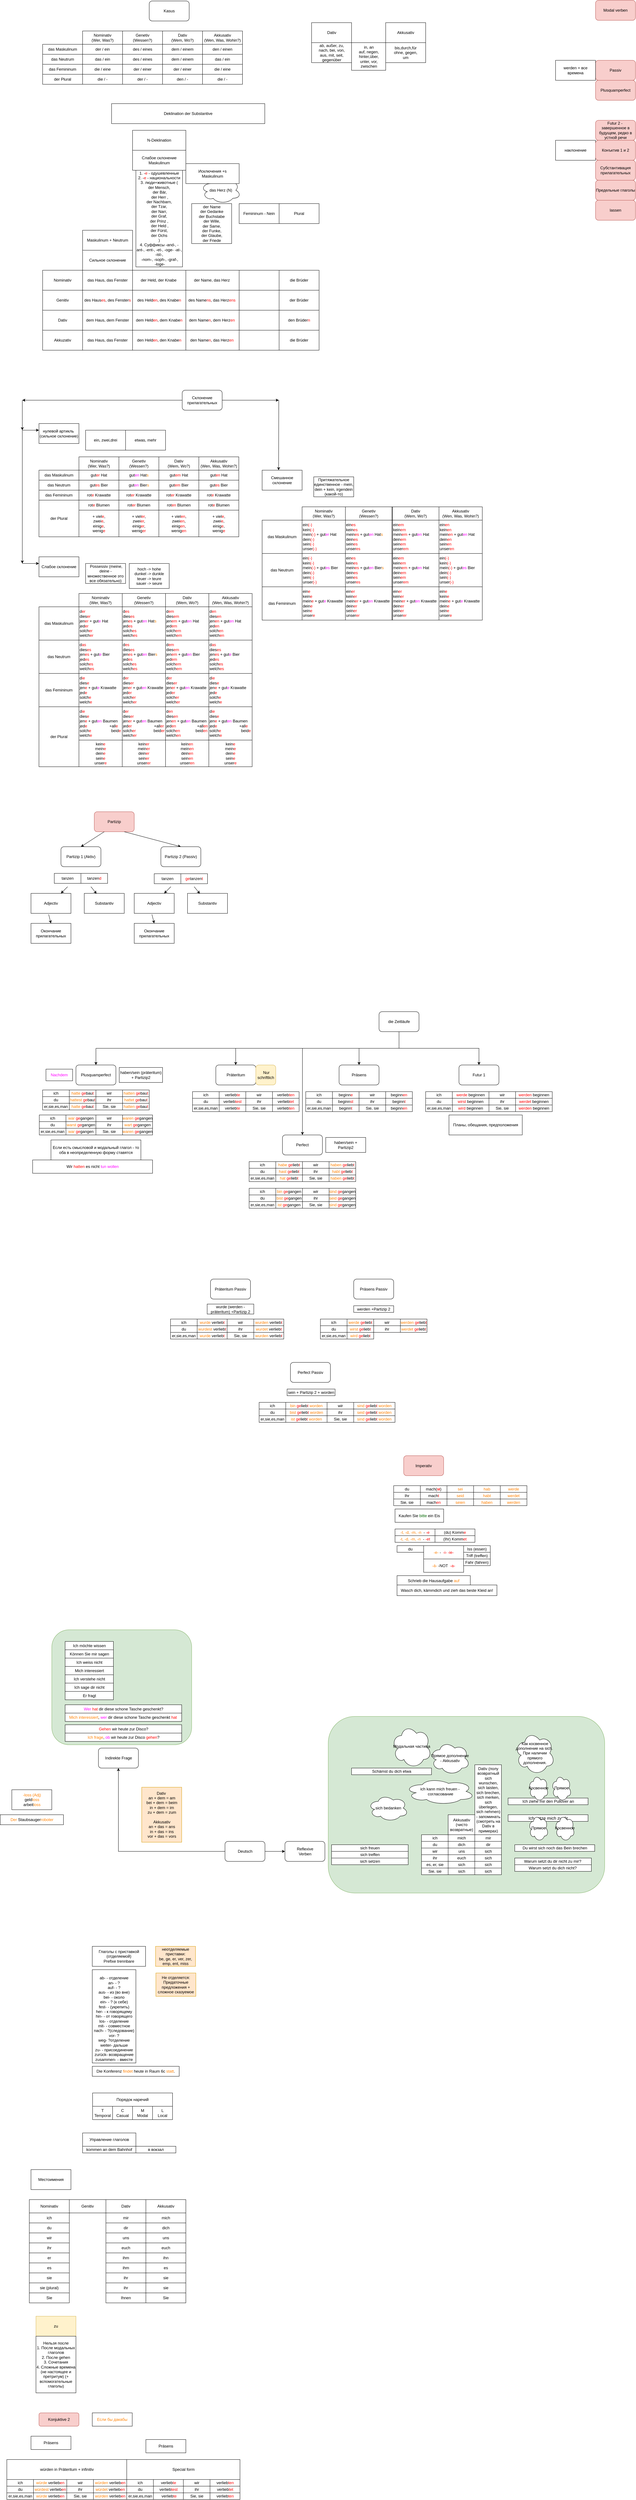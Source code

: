 <mxfile version="17.1.4" type="github">
  <diagram id="EZTNfT7H7rQ6OEC-MQ4e" name="Page-1">
    <mxGraphModel dx="2434" dy="3473" grid="1" gridSize="10" guides="1" tooltips="1" connect="1" arrows="1" fold="1" page="1" pageScale="1" pageWidth="827" pageHeight="1169" math="0" shadow="0">
      <root>
        <mxCell id="0" />
        <mxCell id="1" parent="0" />
        <mxCell id="IITHKmQAYOrfM8wcmcxm-1" value="" style="rounded=1;whiteSpace=wrap;html=1;fillColor=#d5e8d4;strokeColor=#82b366;" parent="1" vertex="1">
          <mxGeometry x="-1002.5" y="3010" width="420" height="345" as="geometry" />
        </mxCell>
        <mxCell id="IITHKmQAYOrfM8wcmcxm-2" value="" style="rounded=1;whiteSpace=wrap;html=1;fillColor=#d5e8d4;strokeColor=#82b366;" parent="1" vertex="1">
          <mxGeometry x="-172.5" y="3270" width="830" height="530" as="geometry" />
        </mxCell>
        <mxCell id="IITHKmQAYOrfM8wcmcxm-3" value="Deutsch" style="rounded=1;whiteSpace=wrap;html=1;" parent="1" vertex="1">
          <mxGeometry x="-482.5" y="3645" width="120" height="60" as="geometry" />
        </mxCell>
        <mxCell id="IITHKmQAYOrfM8wcmcxm-5" value="die Zeitläufe" style="rounded=1;whiteSpace=wrap;html=1;" parent="1" vertex="1">
          <mxGeometry x="-20" y="1155" width="120" height="60" as="geometry" />
        </mxCell>
        <mxCell id="IITHKmQAYOrfM8wcmcxm-6" value="" style="endArrow=none;html=1;rounded=0;" parent="1" edge="1">
          <mxGeometry width="50" height="50" relative="1" as="geometry">
            <mxPoint x="40" y="1265" as="sourcePoint" />
            <mxPoint x="40" y="1215" as="targetPoint" />
          </mxGeometry>
        </mxCell>
        <mxCell id="IITHKmQAYOrfM8wcmcxm-7" value="" style="endArrow=none;html=1;rounded=0;" parent="1" edge="1">
          <mxGeometry width="50" height="50" relative="1" as="geometry">
            <mxPoint x="-870" y="1265" as="sourcePoint" />
            <mxPoint x="280.714" y="1265" as="targetPoint" />
          </mxGeometry>
        </mxCell>
        <mxCell id="IITHKmQAYOrfM8wcmcxm-8" value="" style="endArrow=classic;html=1;rounded=0;" parent="1" edge="1">
          <mxGeometry width="50" height="50" relative="1" as="geometry">
            <mxPoint x="-450.36" y="1265" as="sourcePoint" />
            <mxPoint x="-450.36" y="1315" as="targetPoint" />
          </mxGeometry>
        </mxCell>
        <mxCell id="IITHKmQAYOrfM8wcmcxm-9" value="" style="endArrow=classic;html=1;rounded=0;" parent="1" edge="1">
          <mxGeometry width="50" height="50" relative="1" as="geometry">
            <mxPoint x="-80" y="1265" as="sourcePoint" />
            <mxPoint x="-80" y="1315" as="targetPoint" />
          </mxGeometry>
        </mxCell>
        <mxCell id="IITHKmQAYOrfM8wcmcxm-10" value="" style="endArrow=classic;html=1;rounded=0;" parent="1" edge="1">
          <mxGeometry width="50" height="50" relative="1" as="geometry">
            <mxPoint x="-250" y="1265" as="sourcePoint" />
            <mxPoint x="-250" y="1525" as="targetPoint" />
          </mxGeometry>
        </mxCell>
        <mxCell id="IITHKmQAYOrfM8wcmcxm-11" value="" style="endArrow=classic;html=1;rounded=0;" parent="1" edge="1">
          <mxGeometry width="50" height="50" relative="1" as="geometry">
            <mxPoint x="280" y="1265" as="sourcePoint" />
            <mxPoint x="280" y="1315" as="targetPoint" />
          </mxGeometry>
        </mxCell>
        <mxCell id="IITHKmQAYOrfM8wcmcxm-12" value="Präsens" style="rounded=1;whiteSpace=wrap;html=1;" parent="1" vertex="1">
          <mxGeometry x="-140" y="1315" width="120" height="60" as="geometry" />
        </mxCell>
        <mxCell id="IITHKmQAYOrfM8wcmcxm-13" value="ich" style="rounded=0;whiteSpace=wrap;html=1;" parent="1" vertex="1">
          <mxGeometry x="-240" y="1395" width="80" height="20" as="geometry" />
        </mxCell>
        <mxCell id="IITHKmQAYOrfM8wcmcxm-14" value="du" style="rounded=0;whiteSpace=wrap;html=1;" parent="1" vertex="1">
          <mxGeometry x="-240" y="1415" width="80" height="20" as="geometry" />
        </mxCell>
        <mxCell id="IITHKmQAYOrfM8wcmcxm-15" value="beginn&lt;font color=&quot;#ff0000&quot;&gt;e&lt;/font&gt;" style="rounded=0;whiteSpace=wrap;html=1;" parent="1" vertex="1">
          <mxGeometry x="-160" y="1395" width="80" height="20" as="geometry" />
        </mxCell>
        <mxCell id="IITHKmQAYOrfM8wcmcxm-16" value="beginn&lt;font color=&quot;#ff0000&quot;&gt;st&lt;/font&gt;" style="rounded=0;whiteSpace=wrap;html=1;" parent="1" vertex="1">
          <mxGeometry x="-160" y="1415" width="80" height="20" as="geometry" />
        </mxCell>
        <mxCell id="IITHKmQAYOrfM8wcmcxm-17" value="wir" style="rounded=0;whiteSpace=wrap;html=1;" parent="1" vertex="1">
          <mxGeometry x="-80" y="1395" width="80" height="20" as="geometry" />
        </mxCell>
        <mxCell id="IITHKmQAYOrfM8wcmcxm-18" value="beginn&lt;font color=&quot;#ff0000&quot;&gt;en&lt;/font&gt;" style="rounded=0;whiteSpace=wrap;html=1;" parent="1" vertex="1">
          <mxGeometry y="1395" width="80" height="20" as="geometry" />
        </mxCell>
        <mxCell id="IITHKmQAYOrfM8wcmcxm-19" value="ihr" style="rounded=0;whiteSpace=wrap;html=1;" parent="1" vertex="1">
          <mxGeometry x="-80" y="1415" width="80" height="20" as="geometry" />
        </mxCell>
        <mxCell id="IITHKmQAYOrfM8wcmcxm-20" value="beginn&lt;font color=&quot;#ff0000&quot;&gt;t&lt;/font&gt;" style="rounded=0;whiteSpace=wrap;html=1;" parent="1" vertex="1">
          <mxGeometry y="1415" width="80" height="20" as="geometry" />
        </mxCell>
        <mxCell id="IITHKmQAYOrfM8wcmcxm-21" value="er,sie,es,man" style="rounded=0;whiteSpace=wrap;html=1;" parent="1" vertex="1">
          <mxGeometry x="-240" y="1435" width="80" height="20" as="geometry" />
        </mxCell>
        <mxCell id="IITHKmQAYOrfM8wcmcxm-22" value="beginn&lt;font color=&quot;#ff0000&quot;&gt;t&lt;/font&gt;" style="rounded=0;whiteSpace=wrap;html=1;" parent="1" vertex="1">
          <mxGeometry x="-160" y="1435" width="80" height="20" as="geometry" />
        </mxCell>
        <mxCell id="IITHKmQAYOrfM8wcmcxm-23" value="Sie, sie" style="rounded=0;whiteSpace=wrap;html=1;" parent="1" vertex="1">
          <mxGeometry x="-80" y="1435" width="80" height="20" as="geometry" />
        </mxCell>
        <mxCell id="IITHKmQAYOrfM8wcmcxm-24" value="beginn&lt;font color=&quot;#ff0000&quot;&gt;en&lt;/font&gt;" style="rounded=0;whiteSpace=wrap;html=1;" parent="1" vertex="1">
          <mxGeometry y="1435" width="80" height="20" as="geometry" />
        </mxCell>
        <mxCell id="IITHKmQAYOrfM8wcmcxm-25" value="Präteritum" style="rounded=1;whiteSpace=wrap;html=1;" parent="1" vertex="1">
          <mxGeometry x="-510" y="1315" width="120" height="60" as="geometry" />
        </mxCell>
        <mxCell id="IITHKmQAYOrfM8wcmcxm-26" value="ich" style="rounded=0;whiteSpace=wrap;html=1;" parent="1" vertex="1">
          <mxGeometry x="-580" y="1395" width="80" height="20" as="geometry" />
        </mxCell>
        <mxCell id="IITHKmQAYOrfM8wcmcxm-27" value="du" style="rounded=0;whiteSpace=wrap;html=1;" parent="1" vertex="1">
          <mxGeometry x="-580" y="1415" width="80" height="20" as="geometry" />
        </mxCell>
        <mxCell id="IITHKmQAYOrfM8wcmcxm-28" value="verlieb&lt;font color=&quot;#ff0000&quot;&gt;te&lt;/font&gt;" style="rounded=0;whiteSpace=wrap;html=1;" parent="1" vertex="1">
          <mxGeometry x="-500" y="1395" width="80" height="20" as="geometry" />
        </mxCell>
        <mxCell id="IITHKmQAYOrfM8wcmcxm-29" value="verlieb&lt;font color=&quot;#ff0000&quot;&gt;test&lt;/font&gt;" style="rounded=0;whiteSpace=wrap;html=1;" parent="1" vertex="1">
          <mxGeometry x="-500" y="1415" width="80" height="20" as="geometry" />
        </mxCell>
        <mxCell id="IITHKmQAYOrfM8wcmcxm-30" value="wir" style="rounded=0;whiteSpace=wrap;html=1;" parent="1" vertex="1">
          <mxGeometry x="-420" y="1395" width="80" height="20" as="geometry" />
        </mxCell>
        <mxCell id="IITHKmQAYOrfM8wcmcxm-31" value="verlieb&lt;font color=&quot;#ff0000&quot;&gt;ten&lt;/font&gt;" style="rounded=0;whiteSpace=wrap;html=1;" parent="1" vertex="1">
          <mxGeometry x="-340" y="1395" width="80" height="20" as="geometry" />
        </mxCell>
        <mxCell id="IITHKmQAYOrfM8wcmcxm-32" value="ihr" style="rounded=0;whiteSpace=wrap;html=1;" parent="1" vertex="1">
          <mxGeometry x="-420" y="1415" width="80" height="20" as="geometry" />
        </mxCell>
        <mxCell id="IITHKmQAYOrfM8wcmcxm-33" value="verlieb&lt;font color=&quot;#ff0000&quot;&gt;tet&lt;/font&gt;" style="rounded=0;whiteSpace=wrap;html=1;" parent="1" vertex="1">
          <mxGeometry x="-340" y="1415" width="80" height="20" as="geometry" />
        </mxCell>
        <mxCell id="IITHKmQAYOrfM8wcmcxm-34" value="er,sie,es,man" style="rounded=0;whiteSpace=wrap;html=1;" parent="1" vertex="1">
          <mxGeometry x="-580" y="1435" width="80" height="20" as="geometry" />
        </mxCell>
        <mxCell id="IITHKmQAYOrfM8wcmcxm-35" value="verlieb&lt;font color=&quot;#ff0000&quot;&gt;te&lt;/font&gt;" style="rounded=0;whiteSpace=wrap;html=1;" parent="1" vertex="1">
          <mxGeometry x="-500" y="1435" width="80" height="20" as="geometry" />
        </mxCell>
        <mxCell id="IITHKmQAYOrfM8wcmcxm-36" value="Sie, sie" style="rounded=0;whiteSpace=wrap;html=1;" parent="1" vertex="1">
          <mxGeometry x="-420" y="1435" width="80" height="20" as="geometry" />
        </mxCell>
        <mxCell id="IITHKmQAYOrfM8wcmcxm-37" value="verlieb&lt;font color=&quot;#ff0000&quot;&gt;ten&lt;/font&gt;" style="rounded=0;whiteSpace=wrap;html=1;" parent="1" vertex="1">
          <mxGeometry x="-340" y="1435" width="80" height="20" as="geometry" />
        </mxCell>
        <mxCell id="IITHKmQAYOrfM8wcmcxm-38" value="&lt;font color=&quot;#000000&quot;&gt;&amp;nbsp;Nur schriftlich&lt;/font&gt;" style="rounded=1;whiteSpace=wrap;html=1;fillColor=#fff2cc;strokeColor=#d6b656;" parent="1" vertex="1">
          <mxGeometry x="-390" y="1315" width="60" height="60" as="geometry" />
        </mxCell>
        <mxCell id="IITHKmQAYOrfM8wcmcxm-39" value="&lt;font color=&quot;#000000&quot;&gt;Reflexive&lt;br&gt;Verben&lt;/font&gt;" style="rounded=1;whiteSpace=wrap;html=1;fontColor=#FF0000;" parent="1" vertex="1">
          <mxGeometry x="-302.5" y="3645" width="120" height="60" as="geometry" />
        </mxCell>
        <mxCell id="IITHKmQAYOrfM8wcmcxm-40" value="" style="endArrow=classic;html=1;rounded=0;fontColor=#FF0000;exitX=1;exitY=0.5;exitDx=0;exitDy=0;entryX=0;entryY=0.5;entryDx=0;entryDy=0;" parent="1" source="IITHKmQAYOrfM8wcmcxm-3" target="IITHKmQAYOrfM8wcmcxm-39" edge="1">
          <mxGeometry width="50" height="50" relative="1" as="geometry">
            <mxPoint x="-262.5" y="3695" as="sourcePoint" />
            <mxPoint x="-212.5" y="3645" as="targetPoint" />
          </mxGeometry>
        </mxCell>
        <mxCell id="IITHKmQAYOrfM8wcmcxm-41" value="ich" style="rounded=0;whiteSpace=wrap;html=1;" parent="1" vertex="1">
          <mxGeometry x="107.5" y="3625" width="80" height="20" as="geometry" />
        </mxCell>
        <mxCell id="IITHKmQAYOrfM8wcmcxm-42" value="du" style="rounded=0;whiteSpace=wrap;html=1;" parent="1" vertex="1">
          <mxGeometry x="107.5" y="3645" width="80" height="20" as="geometry" />
        </mxCell>
        <mxCell id="IITHKmQAYOrfM8wcmcxm-43" value="wir" style="rounded=0;whiteSpace=wrap;html=1;" parent="1" vertex="1">
          <mxGeometry x="107.5" y="3665" width="80" height="20" as="geometry" />
        </mxCell>
        <mxCell id="IITHKmQAYOrfM8wcmcxm-44" value="ihr" style="rounded=0;whiteSpace=wrap;html=1;" parent="1" vertex="1">
          <mxGeometry x="107.5" y="3685" width="80" height="20" as="geometry" />
        </mxCell>
        <mxCell id="IITHKmQAYOrfM8wcmcxm-45" value="es, er, sie" style="rounded=0;whiteSpace=wrap;html=1;" parent="1" vertex="1">
          <mxGeometry x="107.5" y="3705" width="80" height="20" as="geometry" />
        </mxCell>
        <mxCell id="IITHKmQAYOrfM8wcmcxm-46" value="Sie, sie" style="rounded=0;whiteSpace=wrap;html=1;" parent="1" vertex="1">
          <mxGeometry x="107.5" y="3725" width="80" height="20" as="geometry" />
        </mxCell>
        <mxCell id="IITHKmQAYOrfM8wcmcxm-47" value="Akkusativ (чисто возвратные)" style="rounded=0;whiteSpace=wrap;html=1;" parent="1" vertex="1">
          <mxGeometry x="187.5" y="3565" width="80" height="60" as="geometry" />
        </mxCell>
        <mxCell id="IITHKmQAYOrfM8wcmcxm-48" value="Dativ (полу возвратный sich wunschen, sich laisten, sich brechen, sich merken,&lt;br&gt;sich überlegen, sich nehmen) - запоминать (смотреть на Dativ в примерах)" style="rounded=0;whiteSpace=wrap;html=1;" parent="1" vertex="1">
          <mxGeometry x="267.5" y="3415" width="80" height="210" as="geometry" />
        </mxCell>
        <mxCell id="IITHKmQAYOrfM8wcmcxm-49" value="mich&lt;span style=&quot;color: rgba(0 , 0 , 0 , 0) ; font-family: monospace ; font-size: 0px&quot;&gt;%3CmxGraphModel%3E%3Croot%3E%3CmxCell%20id%3D%220%22%2F%3E%3CmxCell%20id%3D%221%22%20parent%3D%220%22%2F%3E%3CmxCell%20id%3D%222%22%20value%3D%22ich%22%20style%3D%22rounded%3D0%3BwhiteSpace%3Dwrap%3Bhtml%3D1%3B%22%20vertex%3D%221%22%20parent%3D%221%22%3E%3CmxGeometry%20x%3D%22640%22%20y%3D%22400%22%20width%3D%2280%22%20height%3D%2220%22%20as%3D%22geometry%22%2F%3E%3C%2FmxCell%3E%3C%2Froot%3E%3C%2FmxGraphModel%3E&lt;/span&gt;" style="rounded=0;whiteSpace=wrap;html=1;" parent="1" vertex="1">
          <mxGeometry x="187.5" y="3625" width="80" height="20" as="geometry" />
        </mxCell>
        <mxCell id="IITHKmQAYOrfM8wcmcxm-50" value="sich" style="rounded=0;whiteSpace=wrap;html=1;" parent="1" vertex="1">
          <mxGeometry x="187.5" y="3725" width="80" height="20" as="geometry" />
        </mxCell>
        <mxCell id="IITHKmQAYOrfM8wcmcxm-51" value="sich" style="rounded=0;whiteSpace=wrap;html=1;" parent="1" vertex="1">
          <mxGeometry x="187.5" y="3705" width="80" height="20" as="geometry" />
        </mxCell>
        <mxCell id="IITHKmQAYOrfM8wcmcxm-52" value="sich" style="rounded=0;whiteSpace=wrap;html=1;" parent="1" vertex="1">
          <mxGeometry x="267.5" y="3725" width="80" height="20" as="geometry" />
        </mxCell>
        <mxCell id="IITHKmQAYOrfM8wcmcxm-53" value="sich" style="rounded=0;whiteSpace=wrap;html=1;" parent="1" vertex="1">
          <mxGeometry x="267.5" y="3705" width="80" height="20" as="geometry" />
        </mxCell>
        <mxCell id="IITHKmQAYOrfM8wcmcxm-54" value="sich" style="rounded=0;whiteSpace=wrap;html=1;" parent="1" vertex="1">
          <mxGeometry x="267.5" y="3685" width="80" height="20" as="geometry" />
        </mxCell>
        <mxCell id="IITHKmQAYOrfM8wcmcxm-55" value="sich" style="rounded=0;whiteSpace=wrap;html=1;" parent="1" vertex="1">
          <mxGeometry x="267.5" y="3665" width="80" height="20" as="geometry" />
        </mxCell>
        <mxCell id="IITHKmQAYOrfM8wcmcxm-56" value="dir" style="rounded=0;whiteSpace=wrap;html=1;" parent="1" vertex="1">
          <mxGeometry x="267.5" y="3645" width="80" height="20" as="geometry" />
        </mxCell>
        <mxCell id="IITHKmQAYOrfM8wcmcxm-57" value="mir" style="rounded=0;whiteSpace=wrap;html=1;" parent="1" vertex="1">
          <mxGeometry x="267.5" y="3625" width="80" height="20" as="geometry" />
        </mxCell>
        <mxCell id="IITHKmQAYOrfM8wcmcxm-58" value="euch" style="rounded=0;whiteSpace=wrap;html=1;" parent="1" vertex="1">
          <mxGeometry x="187.5" y="3685" width="80" height="20" as="geometry" />
        </mxCell>
        <mxCell id="IITHKmQAYOrfM8wcmcxm-59" value="uns" style="rounded=0;whiteSpace=wrap;html=1;" parent="1" vertex="1">
          <mxGeometry x="187.5" y="3665" width="80" height="20" as="geometry" />
        </mxCell>
        <mxCell id="IITHKmQAYOrfM8wcmcxm-60" value="dich" style="rounded=0;whiteSpace=wrap;html=1;" parent="1" vertex="1">
          <mxGeometry x="187.5" y="3645" width="80" height="20" as="geometry" />
        </mxCell>
        <mxCell id="IITHKmQAYOrfM8wcmcxm-61" value="Warum setzt du dir nicht zu mir?&amp;nbsp;" style="rounded=0;whiteSpace=wrap;html=1;fontColor=#000000;" parent="1" vertex="1">
          <mxGeometry x="387.5" y="3695" width="230" height="20" as="geometry" />
        </mxCell>
        <mxCell id="IITHKmQAYOrfM8wcmcxm-62" value="Warum setzt du dich nicht?&amp;nbsp;" style="rounded=0;whiteSpace=wrap;html=1;fontColor=#000000;" parent="1" vertex="1">
          <mxGeometry x="387.5" y="3715" width="230" height="20" as="geometry" />
        </mxCell>
        <mxCell id="IITHKmQAYOrfM8wcmcxm-63" value="sich freuen" style="rounded=0;whiteSpace=wrap;html=1;fontColor=#000000;" parent="1" vertex="1">
          <mxGeometry x="-162.5" y="3655" width="230" height="20" as="geometry" />
        </mxCell>
        <mxCell id="IITHKmQAYOrfM8wcmcxm-64" value="sich treffen" style="rounded=0;whiteSpace=wrap;html=1;fontColor=#000000;" parent="1" vertex="1">
          <mxGeometry x="-162.5" y="3675" width="230" height="20" as="geometry" />
        </mxCell>
        <mxCell id="IITHKmQAYOrfM8wcmcxm-65" value="Du wirst sich noch das Bein brechen" style="rounded=0;whiteSpace=wrap;html=1;fontColor=#000000;" parent="1" vertex="1">
          <mxGeometry x="387.5" y="3655" width="240" height="20" as="geometry" />
        </mxCell>
        <mxCell id="IITHKmQAYOrfM8wcmcxm-67" value="ich kann mich freuen -&lt;br&gt;&amp;nbsp;согласование" style="ellipse;shape=cloud;whiteSpace=wrap;html=1;fontColor=#000000;" parent="1" vertex="1">
          <mxGeometry x="57.5" y="3455" width="210" height="80" as="geometry" />
        </mxCell>
        <mxCell id="IITHKmQAYOrfM8wcmcxm-68" value="sich bedanken" style="ellipse;shape=cloud;whiteSpace=wrap;html=1;fontColor=#000000;" parent="1" vertex="1">
          <mxGeometry x="-52.5" y="3505" width="120" height="80" as="geometry" />
        </mxCell>
        <mxCell id="IITHKmQAYOrfM8wcmcxm-69" value="sich setzen" style="rounded=0;whiteSpace=wrap;html=1;fontColor=#000000;" parent="1" vertex="1">
          <mxGeometry x="-162.5" y="3695" width="230" height="20" as="geometry" />
        </mxCell>
        <mxCell id="IITHKmQAYOrfM8wcmcxm-70" value="Как косвенноe дополнение на sich.&amp;nbsp; При наличии прямого дополнения." style="ellipse;shape=cloud;whiteSpace=wrap;html=1;fontColor=#000000;" parent="1" vertex="1">
          <mxGeometry x="387.5" y="3315" width="120" height="130" as="geometry" />
        </mxCell>
        <mxCell id="IITHKmQAYOrfM8wcmcxm-71" value="Прямое дополнение - Akkusativ" style="ellipse;shape=cloud;whiteSpace=wrap;html=1;fontColor=#000000;" parent="1" vertex="1">
          <mxGeometry x="132.5" y="3345" width="120" height="100" as="geometry" />
        </mxCell>
        <mxCell id="IITHKmQAYOrfM8wcmcxm-72" value="Ich ziehe mir den Pullover an" style="rounded=0;whiteSpace=wrap;html=1;fontColor=#000000;" parent="1" vertex="1">
          <mxGeometry x="367.5" y="3515" width="240" height="20" as="geometry" />
        </mxCell>
        <mxCell id="IITHKmQAYOrfM8wcmcxm-73" value="&lt;div style=&quot;text-align: left&quot;&gt;&lt;span style=&quot;font-size: 13px ; background-color: rgb(255 , 255 , 255)&quot;&gt;Ich setze mich zu dir&lt;/span&gt;&lt;/div&gt;" style="rounded=0;whiteSpace=wrap;html=1;fontColor=#000000;" parent="1" vertex="1">
          <mxGeometry x="367.5" y="3565" width="240" height="20" as="geometry" />
        </mxCell>
        <mxCell id="IITHKmQAYOrfM8wcmcxm-74" value="Прямое" style="ellipse;shape=cloud;whiteSpace=wrap;html=1;fontColor=#000000;" parent="1" vertex="1">
          <mxGeometry x="428.5" y="3565" width="60" height="80" as="geometry" />
        </mxCell>
        <mxCell id="IITHKmQAYOrfM8wcmcxm-75" value="Прямое" style="ellipse;shape=cloud;whiteSpace=wrap;html=1;fontColor=#000000;" parent="1" vertex="1">
          <mxGeometry x="497.5" y="3445" width="60" height="80" as="geometry" />
        </mxCell>
        <mxCell id="IITHKmQAYOrfM8wcmcxm-76" value="Косвенное" style="ellipse;shape=cloud;whiteSpace=wrap;html=1;fontColor=#000000;" parent="1" vertex="1">
          <mxGeometry x="507.5" y="3565" width="60" height="80" as="geometry" />
        </mxCell>
        <mxCell id="IITHKmQAYOrfM8wcmcxm-77" value="Косвенное" style="ellipse;shape=cloud;whiteSpace=wrap;html=1;fontColor=#000000;" parent="1" vertex="1">
          <mxGeometry x="428.5" y="3445" width="60" height="80" as="geometry" />
        </mxCell>
        <mxCell id="IITHKmQAYOrfM8wcmcxm-78" value="Schämst du dich etwa" style="rounded=0;whiteSpace=wrap;html=1;fontColor=#000000;" parent="1" vertex="1">
          <mxGeometry x="-102.5" y="3425" width="240" height="20" as="geometry" />
        </mxCell>
        <mxCell id="IITHKmQAYOrfM8wcmcxm-79" value="Модальная частица" style="ellipse;shape=cloud;whiteSpace=wrap;html=1;fontColor=#000000;" parent="1" vertex="1">
          <mxGeometry x="17.5" y="3295" width="120" height="130" as="geometry" />
        </mxCell>
        <mxCell id="IITHKmQAYOrfM8wcmcxm-80" value="Indirekte Frage" style="rounded=1;whiteSpace=wrap;html=1;" parent="1" vertex="1">
          <mxGeometry x="-862.5" y="3365" width="120" height="60" as="geometry" />
        </mxCell>
        <mxCell id="IITHKmQAYOrfM8wcmcxm-81" value="" style="endArrow=classic;html=1;rounded=0;exitX=0;exitY=0.5;exitDx=0;exitDy=0;entryX=0.5;entryY=1;entryDx=0;entryDy=0;" parent="1" source="IITHKmQAYOrfM8wcmcxm-3" target="IITHKmQAYOrfM8wcmcxm-80" edge="1">
          <mxGeometry width="50" height="50" relative="1" as="geometry">
            <mxPoint x="-652.5" y="3565" as="sourcePoint" />
            <mxPoint x="-602.5" y="3515" as="targetPoint" />
            <Array as="points">
              <mxPoint x="-802.5" y="3675" />
            </Array>
          </mxGeometry>
        </mxCell>
        <mxCell id="IITHKmQAYOrfM8wcmcxm-82" value="&lt;font color=&quot;#ff8000&quot;&gt;Mich interessiert&lt;/font&gt;, &lt;font color=&quot;#ff00ff&quot;&gt;wer &lt;/font&gt;dir diese schone Tasche geschenkt &lt;font color=&quot;#ff0000&quot;&gt;hat&amp;nbsp;&lt;/font&gt;" style="rounded=0;whiteSpace=wrap;html=1;" parent="1" vertex="1">
          <mxGeometry x="-962.5" y="3260" width="350" height="25" as="geometry" />
        </mxCell>
        <mxCell id="IITHKmQAYOrfM8wcmcxm-83" value="&lt;font color=&quot;#ff00ff&quot;&gt;Wer&lt;/font&gt; &lt;font color=&quot;#ff0000&quot;&gt;hat &lt;/font&gt;dir diese schone Tasche geschenkt?" style="rounded=0;whiteSpace=wrap;html=1;" parent="1" vertex="1">
          <mxGeometry x="-962.5" y="3235" width="350" height="25" as="geometry" />
        </mxCell>
        <mxCell id="IITHKmQAYOrfM8wcmcxm-84" value="&lt;font color=&quot;#ff0000&quot;&gt;Gehen &lt;/font&gt;wir heute zur Disco?" style="rounded=0;whiteSpace=wrap;html=1;" parent="1" vertex="1">
          <mxGeometry x="-962.5" y="3295" width="350" height="25" as="geometry" />
        </mxCell>
        <mxCell id="IITHKmQAYOrfM8wcmcxm-85" value="&lt;font color=&quot;#ff8000&quot;&gt;Ich frage&lt;/font&gt;, &lt;font color=&quot;#ff00ff&quot;&gt;ob &lt;/font&gt;wir heute zur Disco &lt;font color=&quot;#ff0000&quot;&gt;gehen&lt;/font&gt;?" style="rounded=0;whiteSpace=wrap;html=1;" parent="1" vertex="1">
          <mxGeometry x="-962.5" y="3320" width="350" height="25" as="geometry" />
        </mxCell>
        <mxCell id="IITHKmQAYOrfM8wcmcxm-86" value="Ich möchte wissen" style="rounded=0;whiteSpace=wrap;html=1;" parent="1" vertex="1">
          <mxGeometry x="-962.5" y="3045" width="145" height="25" as="geometry" />
        </mxCell>
        <mxCell id="IITHKmQAYOrfM8wcmcxm-87" value="Können Sie mir sagen" style="rounded=0;whiteSpace=wrap;html=1;" parent="1" vertex="1">
          <mxGeometry x="-962.5" y="3070" width="145" height="25" as="geometry" />
        </mxCell>
        <mxCell id="IITHKmQAYOrfM8wcmcxm-88" value="Ich weiss nicht" style="rounded=0;whiteSpace=wrap;html=1;" parent="1" vertex="1">
          <mxGeometry x="-962.5" y="3095" width="145" height="25" as="geometry" />
        </mxCell>
        <mxCell id="IITHKmQAYOrfM8wcmcxm-89" value="Mich interessiert" style="rounded=0;whiteSpace=wrap;html=1;" parent="1" vertex="1">
          <mxGeometry x="-962.5" y="3120" width="145" height="25" as="geometry" />
        </mxCell>
        <mxCell id="IITHKmQAYOrfM8wcmcxm-90" value="Ich verstehe nicht" style="rounded=0;whiteSpace=wrap;html=1;" parent="1" vertex="1">
          <mxGeometry x="-962.5" y="3145" width="145" height="25" as="geometry" />
        </mxCell>
        <mxCell id="IITHKmQAYOrfM8wcmcxm-91" value="Ich sage dir nicht" style="rounded=0;whiteSpace=wrap;html=1;" parent="1" vertex="1">
          <mxGeometry x="-962.5" y="3170" width="145" height="25" as="geometry" />
        </mxCell>
        <mxCell id="IITHKmQAYOrfM8wcmcxm-92" value="Er fragt" style="rounded=0;whiteSpace=wrap;html=1;" parent="1" vertex="1">
          <mxGeometry x="-962.5" y="3195" width="145" height="25" as="geometry" />
        </mxCell>
        <mxCell id="IITHKmQAYOrfM8wcmcxm-93" value="Perfect" style="rounded=1;whiteSpace=wrap;html=1;" parent="1" vertex="1">
          <mxGeometry x="-310" y="1525" width="120" height="60" as="geometry" />
        </mxCell>
        <mxCell id="IITHKmQAYOrfM8wcmcxm-94" value="ich" style="rounded=0;whiteSpace=wrap;html=1;" parent="1" vertex="1">
          <mxGeometry x="-410" y="1605" width="80" height="20" as="geometry" />
        </mxCell>
        <mxCell id="IITHKmQAYOrfM8wcmcxm-95" value="du" style="rounded=0;whiteSpace=wrap;html=1;" parent="1" vertex="1">
          <mxGeometry x="-410" y="1625" width="80" height="20" as="geometry" />
        </mxCell>
        <mxCell id="IITHKmQAYOrfM8wcmcxm-96" value="&lt;font color=&quot;#ff8000&quot;&gt;habe&lt;/font&gt; &lt;font color=&quot;#ff0000&quot;&gt;ge&lt;/font&gt;lieb&lt;font color=&quot;#ff0000&quot;&gt;t&lt;/font&gt;" style="rounded=0;whiteSpace=wrap;html=1;" parent="1" vertex="1">
          <mxGeometry x="-330" y="1605" width="80" height="20" as="geometry" />
        </mxCell>
        <mxCell id="IITHKmQAYOrfM8wcmcxm-97" value="wir" style="rounded=0;whiteSpace=wrap;html=1;" parent="1" vertex="1">
          <mxGeometry x="-250" y="1605" width="80" height="20" as="geometry" />
        </mxCell>
        <mxCell id="IITHKmQAYOrfM8wcmcxm-98" value="ihr" style="rounded=0;whiteSpace=wrap;html=1;" parent="1" vertex="1">
          <mxGeometry x="-250" y="1625" width="80" height="20" as="geometry" />
        </mxCell>
        <mxCell id="IITHKmQAYOrfM8wcmcxm-99" value="er,sie,es,man" style="rounded=0;whiteSpace=wrap;html=1;" parent="1" vertex="1">
          <mxGeometry x="-410" y="1645" width="80" height="20" as="geometry" />
        </mxCell>
        <mxCell id="IITHKmQAYOrfM8wcmcxm-100" value="Sie, sie" style="rounded=0;whiteSpace=wrap;html=1;" parent="1" vertex="1">
          <mxGeometry x="-250" y="1645" width="80" height="20" as="geometry" />
        </mxCell>
        <mxCell id="IITHKmQAYOrfM8wcmcxm-101" value="&lt;font color=&quot;#ff8000&quot;&gt;haben&lt;/font&gt; &lt;font color=&quot;#ff0000&quot;&gt;ge&lt;/font&gt;lieb&lt;font color=&quot;#ff0000&quot;&gt;t&lt;/font&gt;" style="rounded=0;whiteSpace=wrap;html=1;" parent="1" vertex="1">
          <mxGeometry x="-170" y="1605" width="80" height="20" as="geometry" />
        </mxCell>
        <mxCell id="IITHKmQAYOrfM8wcmcxm-102" value="&lt;font color=&quot;#ff8000&quot;&gt;haben&lt;/font&gt; &lt;font color=&quot;#ff0000&quot;&gt;ge&lt;/font&gt;lieb&lt;font color=&quot;#ff0000&quot;&gt;t&lt;/font&gt;" style="rounded=0;whiteSpace=wrap;html=1;" parent="1" vertex="1">
          <mxGeometry x="-170" y="1645" width="80" height="20" as="geometry" />
        </mxCell>
        <mxCell id="IITHKmQAYOrfM8wcmcxm-103" value="&lt;font color=&quot;#ff8000&quot;&gt;habt&lt;/font&gt;&amp;nbsp;&lt;font color=&quot;#ff0000&quot;&gt;ge&lt;/font&gt;lieb&lt;font color=&quot;#ff0000&quot;&gt;t&lt;/font&gt;" style="rounded=0;whiteSpace=wrap;html=1;" parent="1" vertex="1">
          <mxGeometry x="-170" y="1625" width="80" height="20" as="geometry" />
        </mxCell>
        <mxCell id="IITHKmQAYOrfM8wcmcxm-104" value="&lt;font color=&quot;#ff8000&quot;&gt;hast&lt;/font&gt;&amp;nbsp;&lt;font color=&quot;#ff0000&quot;&gt;ge&lt;/font&gt;lieb&lt;font color=&quot;#ff0000&quot;&gt;t&lt;/font&gt;" style="rounded=0;whiteSpace=wrap;html=1;" parent="1" vertex="1">
          <mxGeometry x="-330" y="1625" width="80" height="20" as="geometry" />
        </mxCell>
        <mxCell id="IITHKmQAYOrfM8wcmcxm-105" value="&lt;font color=&quot;#ff8000&quot;&gt;hat&lt;/font&gt;&amp;nbsp;&lt;font color=&quot;#ff0000&quot;&gt;ge&lt;/font&gt;lieb&lt;font color=&quot;#ff0000&quot;&gt;t&lt;/font&gt;" style="rounded=0;whiteSpace=wrap;html=1;" parent="1" vertex="1">
          <mxGeometry x="-330" y="1645" width="80" height="20" as="geometry" />
        </mxCell>
        <mxCell id="IITHKmQAYOrfM8wcmcxm-106" value="ich" style="rounded=0;whiteSpace=wrap;html=1;" parent="1" vertex="1">
          <mxGeometry x="-410" y="1685" width="80" height="20" as="geometry" />
        </mxCell>
        <mxCell id="IITHKmQAYOrfM8wcmcxm-107" value="du" style="rounded=0;whiteSpace=wrap;html=1;" parent="1" vertex="1">
          <mxGeometry x="-410" y="1705" width="80" height="20" as="geometry" />
        </mxCell>
        <mxCell id="IITHKmQAYOrfM8wcmcxm-108" value="&lt;font color=&quot;#ff8000&quot;&gt;bin&lt;/font&gt;&amp;nbsp;&lt;font color=&quot;#ff0000&quot;&gt;ge&lt;/font&gt;gangen" style="rounded=0;whiteSpace=wrap;html=1;" parent="1" vertex="1">
          <mxGeometry x="-330" y="1685" width="80" height="20" as="geometry" />
        </mxCell>
        <mxCell id="IITHKmQAYOrfM8wcmcxm-109" value="wir" style="rounded=0;whiteSpace=wrap;html=1;" parent="1" vertex="1">
          <mxGeometry x="-250" y="1685" width="80" height="20" as="geometry" />
        </mxCell>
        <mxCell id="IITHKmQAYOrfM8wcmcxm-110" value="ihr" style="rounded=0;whiteSpace=wrap;html=1;" parent="1" vertex="1">
          <mxGeometry x="-250" y="1705" width="80" height="20" as="geometry" />
        </mxCell>
        <mxCell id="IITHKmQAYOrfM8wcmcxm-111" value="er,sie,es,man" style="rounded=0;whiteSpace=wrap;html=1;" parent="1" vertex="1">
          <mxGeometry x="-410" y="1725" width="80" height="20" as="geometry" />
        </mxCell>
        <mxCell id="IITHKmQAYOrfM8wcmcxm-112" value="Sie, sie" style="rounded=0;whiteSpace=wrap;html=1;" parent="1" vertex="1">
          <mxGeometry x="-250" y="1725" width="80" height="20" as="geometry" />
        </mxCell>
        <mxCell id="IITHKmQAYOrfM8wcmcxm-113" value="&lt;font color=&quot;#ff8000&quot;&gt;bist&lt;/font&gt;&amp;nbsp;&lt;font color=&quot;#ff0000&quot;&gt;ge&lt;/font&gt;gangen" style="rounded=0;whiteSpace=wrap;html=1;" parent="1" vertex="1">
          <mxGeometry x="-330" y="1705" width="80" height="20" as="geometry" />
        </mxCell>
        <mxCell id="IITHKmQAYOrfM8wcmcxm-114" value="&lt;font color=&quot;#ff8000&quot;&gt;ist&lt;/font&gt;&amp;nbsp;&lt;font color=&quot;#ff0000&quot;&gt;ge&lt;/font&gt;gangen" style="rounded=0;whiteSpace=wrap;html=1;" parent="1" vertex="1">
          <mxGeometry x="-330" y="1725" width="80" height="20" as="geometry" />
        </mxCell>
        <mxCell id="IITHKmQAYOrfM8wcmcxm-115" value="&lt;font color=&quot;#ff8000&quot;&gt;sind&lt;/font&gt;&amp;nbsp;&lt;font color=&quot;#ff0000&quot;&gt;ge&lt;/font&gt;gangen" style="rounded=0;whiteSpace=wrap;html=1;" parent="1" vertex="1">
          <mxGeometry x="-170" y="1685" width="80" height="20" as="geometry" />
        </mxCell>
        <mxCell id="IITHKmQAYOrfM8wcmcxm-116" value="&lt;font color=&quot;#ff8000&quot;&gt;seid&lt;/font&gt;&amp;nbsp;&lt;font color=&quot;#ff0000&quot;&gt;ge&lt;/font&gt;gangen" style="rounded=0;whiteSpace=wrap;html=1;" parent="1" vertex="1">
          <mxGeometry x="-170" y="1705" width="80" height="20" as="geometry" />
        </mxCell>
        <mxCell id="IITHKmQAYOrfM8wcmcxm-117" value="&lt;font color=&quot;#ff8000&quot;&gt;sind&lt;/font&gt;&amp;nbsp;&lt;font color=&quot;#ff0000&quot;&gt;ge&lt;/font&gt;gangen" style="rounded=0;whiteSpace=wrap;html=1;" parent="1" vertex="1">
          <mxGeometry x="-170" y="1725" width="80" height="20" as="geometry" />
        </mxCell>
        <mxCell id="IITHKmQAYOrfM8wcmcxm-118" value="Der &lt;font color=&quot;#000000&quot;&gt;Staubsauger&lt;/font&gt;roboter" style="rounded=0;whiteSpace=wrap;html=1;fontColor=#FF8000;" parent="1" vertex="1">
          <mxGeometry x="-1157.5" y="3565" width="190" height="30" as="geometry" />
        </mxCell>
        <mxCell id="IITHKmQAYOrfM8wcmcxm-119" value="-loss (Adj)&lt;br&gt;&lt;font color=&quot;#000000&quot;&gt;geld&lt;/font&gt;loss&lt;br&gt;&lt;font color=&quot;#000000&quot;&gt;arbeit&lt;/font&gt;loss" style="rounded=0;whiteSpace=wrap;html=1;fontColor=#FF8000;" parent="1" vertex="1">
          <mxGeometry x="-1122.5" y="3490" width="120" height="60" as="geometry" />
        </mxCell>
        <mxCell id="IITHKmQAYOrfM8wcmcxm-120" value="Kasus" style="rounded=1;whiteSpace=wrap;html=1;" parent="1" vertex="1">
          <mxGeometry x="-710" y="-1878" width="120" height="60" as="geometry" />
        </mxCell>
        <mxCell id="IITHKmQAYOrfM8wcmcxm-124" value="das Maskulinum" style="rounded=0;whiteSpace=wrap;html=1;" parent="1" vertex="1">
          <mxGeometry x="-1030" y="-1748" width="120" height="30" as="geometry" />
        </mxCell>
        <mxCell id="IITHKmQAYOrfM8wcmcxm-125" value="das Femininum" style="rounded=0;whiteSpace=wrap;html=1;" parent="1" vertex="1">
          <mxGeometry x="-1030" y="-1688" width="120" height="30" as="geometry" />
        </mxCell>
        <mxCell id="IITHKmQAYOrfM8wcmcxm-126" value="das Neutrum" style="rounded=0;whiteSpace=wrap;html=1;" parent="1" vertex="1">
          <mxGeometry x="-1030" y="-1718" width="120" height="30" as="geometry" />
        </mxCell>
        <mxCell id="IITHKmQAYOrfM8wcmcxm-127" value="der Plural" style="rounded=0;whiteSpace=wrap;html=1;" parent="1" vertex="1">
          <mxGeometry x="-1030" y="-1658" width="120" height="30" as="geometry" />
        </mxCell>
        <mxCell id="IITHKmQAYOrfM8wcmcxm-128" value="Nominativ&lt;br&gt;(Wer, Was?)" style="rounded=0;whiteSpace=wrap;html=1;" parent="1" vertex="1">
          <mxGeometry x="-910" y="-1788" width="120" height="40" as="geometry" />
        </mxCell>
        <mxCell id="IITHKmQAYOrfM8wcmcxm-129" value="der / ein" style="rounded=0;whiteSpace=wrap;html=1;" parent="1" vertex="1">
          <mxGeometry x="-910" y="-1748" width="120" height="30" as="geometry" />
        </mxCell>
        <mxCell id="IITHKmQAYOrfM8wcmcxm-130" value="das / ein" style="rounded=0;whiteSpace=wrap;html=1;" parent="1" vertex="1">
          <mxGeometry x="-910" y="-1718" width="120" height="30" as="geometry" />
        </mxCell>
        <mxCell id="IITHKmQAYOrfM8wcmcxm-131" value="die / eine" style="rounded=0;whiteSpace=wrap;html=1;" parent="1" vertex="1">
          <mxGeometry x="-910" y="-1688" width="120" height="30" as="geometry" />
        </mxCell>
        <mxCell id="IITHKmQAYOrfM8wcmcxm-132" value="die / -" style="rounded=0;whiteSpace=wrap;html=1;" parent="1" vertex="1">
          <mxGeometry x="-910" y="-1658" width="120" height="30" as="geometry" />
        </mxCell>
        <mxCell id="IITHKmQAYOrfM8wcmcxm-133" value="Genetiv&lt;br&gt;(Wessen?)" style="rounded=0;whiteSpace=wrap;html=1;" parent="1" vertex="1">
          <mxGeometry x="-790" y="-1788" width="120" height="40" as="geometry" />
        </mxCell>
        <mxCell id="IITHKmQAYOrfM8wcmcxm-134" value="des / eines" style="rounded=0;whiteSpace=wrap;html=1;" parent="1" vertex="1">
          <mxGeometry x="-790" y="-1748" width="120" height="30" as="geometry" />
        </mxCell>
        <mxCell id="IITHKmQAYOrfM8wcmcxm-135" value="des / eines" style="rounded=0;whiteSpace=wrap;html=1;" parent="1" vertex="1">
          <mxGeometry x="-790" y="-1718" width="120" height="30" as="geometry" />
        </mxCell>
        <mxCell id="IITHKmQAYOrfM8wcmcxm-136" value="der / einer" style="rounded=0;whiteSpace=wrap;html=1;" parent="1" vertex="1">
          <mxGeometry x="-790" y="-1688" width="120" height="30" as="geometry" />
        </mxCell>
        <mxCell id="IITHKmQAYOrfM8wcmcxm-137" value="der / -" style="rounded=0;whiteSpace=wrap;html=1;" parent="1" vertex="1">
          <mxGeometry x="-790" y="-1658" width="120" height="30" as="geometry" />
        </mxCell>
        <mxCell id="IITHKmQAYOrfM8wcmcxm-138" value="Dativ&lt;br&gt;(Wem, Wo?)" style="rounded=0;whiteSpace=wrap;html=1;" parent="1" vertex="1">
          <mxGeometry x="-670" y="-1788" width="120" height="40" as="geometry" />
        </mxCell>
        <mxCell id="IITHKmQAYOrfM8wcmcxm-139" value="dem / einem" style="rounded=0;whiteSpace=wrap;html=1;" parent="1" vertex="1">
          <mxGeometry x="-670" y="-1748" width="120" height="30" as="geometry" />
        </mxCell>
        <mxCell id="IITHKmQAYOrfM8wcmcxm-140" value="dem / einem" style="rounded=0;whiteSpace=wrap;html=1;" parent="1" vertex="1">
          <mxGeometry x="-670" y="-1718" width="120" height="30" as="geometry" />
        </mxCell>
        <mxCell id="IITHKmQAYOrfM8wcmcxm-141" value="der / einer" style="rounded=0;whiteSpace=wrap;html=1;" parent="1" vertex="1">
          <mxGeometry x="-670" y="-1688" width="120" height="30" as="geometry" />
        </mxCell>
        <mxCell id="IITHKmQAYOrfM8wcmcxm-142" value="den / -" style="rounded=0;whiteSpace=wrap;html=1;" parent="1" vertex="1">
          <mxGeometry x="-670" y="-1658" width="120" height="30" as="geometry" />
        </mxCell>
        <mxCell id="IITHKmQAYOrfM8wcmcxm-143" value="Akkusativ&lt;br&gt;(Wen, Was, Wohin?)" style="rounded=0;whiteSpace=wrap;html=1;" parent="1" vertex="1">
          <mxGeometry x="-550" y="-1788" width="120" height="40" as="geometry" />
        </mxCell>
        <mxCell id="IITHKmQAYOrfM8wcmcxm-144" value="den / einen" style="rounded=0;whiteSpace=wrap;html=1;" parent="1" vertex="1">
          <mxGeometry x="-550" y="-1748" width="120" height="30" as="geometry" />
        </mxCell>
        <mxCell id="IITHKmQAYOrfM8wcmcxm-145" value="das / ein" style="rounded=0;whiteSpace=wrap;html=1;" parent="1" vertex="1">
          <mxGeometry x="-550" y="-1718" width="120" height="30" as="geometry" />
        </mxCell>
        <mxCell id="IITHKmQAYOrfM8wcmcxm-146" value="die / eine" style="rounded=0;whiteSpace=wrap;html=1;" parent="1" vertex="1">
          <mxGeometry x="-550" y="-1688" width="120" height="30" as="geometry" />
        </mxCell>
        <mxCell id="IITHKmQAYOrfM8wcmcxm-147" value="die / -" style="rounded=0;whiteSpace=wrap;html=1;" parent="1" vertex="1">
          <mxGeometry x="-550" y="-1658" width="120" height="30" as="geometry" />
        </mxCell>
        <mxCell id="IITHKmQAYOrfM8wcmcxm-149" value="Passiv" style="rounded=1;whiteSpace=wrap;html=1;fillColor=#f8cecc;strokeColor=#b85450;" parent="1" vertex="1">
          <mxGeometry x="630" y="-1700" width="120" height="60" as="geometry" />
        </mxCell>
        <mxCell id="IITHKmQAYOrfM8wcmcxm-150" value="Plusquamperfect" style="rounded=1;whiteSpace=wrap;html=1;fillColor=#f8cecc;strokeColor=#b85450;" parent="1" vertex="1">
          <mxGeometry x="630" y="-1640" width="120" height="60" as="geometry" />
        </mxCell>
        <mxCell id="IITHKmQAYOrfM8wcmcxm-151" value="Imperativ" style="rounded=1;whiteSpace=wrap;html=1;fillColor=#f8cecc;strokeColor=#b85450;" parent="1" vertex="1">
          <mxGeometry x="54" y="2487.5" width="120" height="60" as="geometry" />
        </mxCell>
        <mxCell id="IITHKmQAYOrfM8wcmcxm-152" value="Futur 1" style="rounded=1;whiteSpace=wrap;html=1;" parent="1" vertex="1">
          <mxGeometry x="220" y="1315" width="120" height="60" as="geometry" />
        </mxCell>
        <mxCell id="IITHKmQAYOrfM8wcmcxm-153" value="ich" style="rounded=0;whiteSpace=wrap;html=1;" parent="1" vertex="1">
          <mxGeometry x="120" y="1395" width="80" height="20" as="geometry" />
        </mxCell>
        <mxCell id="IITHKmQAYOrfM8wcmcxm-154" value="du" style="rounded=0;whiteSpace=wrap;html=1;" parent="1" vertex="1">
          <mxGeometry x="120" y="1415" width="80" height="20" as="geometry" />
        </mxCell>
        <mxCell id="IITHKmQAYOrfM8wcmcxm-155" value="&lt;font color=&quot;#ff0000&quot;&gt;werde &lt;/font&gt;beginnen" style="rounded=0;whiteSpace=wrap;html=1;" parent="1" vertex="1">
          <mxGeometry x="200" y="1395" width="110" height="20" as="geometry" />
        </mxCell>
        <mxCell id="IITHKmQAYOrfM8wcmcxm-156" value="wir" style="rounded=0;whiteSpace=wrap;html=1;" parent="1" vertex="1">
          <mxGeometry x="310" y="1395" width="80" height="20" as="geometry" />
        </mxCell>
        <mxCell id="IITHKmQAYOrfM8wcmcxm-157" value="ihr" style="rounded=0;whiteSpace=wrap;html=1;" parent="1" vertex="1">
          <mxGeometry x="310" y="1415" width="80" height="20" as="geometry" />
        </mxCell>
        <mxCell id="IITHKmQAYOrfM8wcmcxm-158" value="er,sie,es,man" style="rounded=0;whiteSpace=wrap;html=1;" parent="1" vertex="1">
          <mxGeometry x="120" y="1435" width="80" height="20" as="geometry" />
        </mxCell>
        <mxCell id="IITHKmQAYOrfM8wcmcxm-159" value="Sie, sie" style="rounded=0;whiteSpace=wrap;html=1;" parent="1" vertex="1">
          <mxGeometry x="310" y="1435" width="80" height="20" as="geometry" />
        </mxCell>
        <mxCell id="IITHKmQAYOrfM8wcmcxm-160" value="&lt;font color=&quot;#ff0000&quot;&gt;wird&amp;nbsp;&lt;/font&gt;beginnen" style="rounded=0;whiteSpace=wrap;html=1;" parent="1" vertex="1">
          <mxGeometry x="200" y="1435" width="110" height="20" as="geometry" />
        </mxCell>
        <mxCell id="IITHKmQAYOrfM8wcmcxm-161" value="&lt;font color=&quot;#ff0000&quot;&gt;werden&amp;nbsp;&lt;/font&gt;beginnen" style="rounded=0;whiteSpace=wrap;html=1;" parent="1" vertex="1">
          <mxGeometry x="390" y="1395" width="110" height="20" as="geometry" />
        </mxCell>
        <mxCell id="IITHKmQAYOrfM8wcmcxm-162" value="&lt;font color=&quot;#ff0000&quot;&gt;werdet&amp;nbsp;&lt;/font&gt;beginnen" style="rounded=0;whiteSpace=wrap;html=1;" parent="1" vertex="1">
          <mxGeometry x="390" y="1415" width="110" height="20" as="geometry" />
        </mxCell>
        <mxCell id="IITHKmQAYOrfM8wcmcxm-163" value="&lt;font color=&quot;#ff0000&quot;&gt;werden&amp;nbsp;&lt;/font&gt;beginnen" style="rounded=0;whiteSpace=wrap;html=1;" parent="1" vertex="1">
          <mxGeometry x="390" y="1435" width="110" height="20" as="geometry" />
        </mxCell>
        <mxCell id="IITHKmQAYOrfM8wcmcxm-164" value="&lt;font color=&quot;#ff0000&quot;&gt;wirst&amp;nbsp;&lt;/font&gt;beginnen" style="rounded=0;whiteSpace=wrap;html=1;" parent="1" vertex="1">
          <mxGeometry x="200" y="1415" width="110" height="20" as="geometry" />
        </mxCell>
        <mxCell id="IITHKmQAYOrfM8wcmcxm-165" value="наклонение" style="rounded=0;whiteSpace=wrap;html=1;fontColor=#000000;" parent="1" vertex="1">
          <mxGeometry x="510" y="-1460" width="120" height="60" as="geometry" />
        </mxCell>
        <mxCell id="IITHKmQAYOrfM8wcmcxm-166" value="Modal verben" style="rounded=1;whiteSpace=wrap;html=1;fillColor=#f8cecc;strokeColor=#b85450;" parent="1" vertex="1">
          <mxGeometry x="630" y="-1880" width="120" height="60" as="geometry" />
        </mxCell>
        <mxCell id="IITHKmQAYOrfM8wcmcxm-167" value="&lt;span&gt;Futur 2 -&amp;nbsp; завершенное в будущем, редко в устной речи&lt;/span&gt;" style="rounded=1;whiteSpace=wrap;html=1;fillColor=#f8cecc;strokeColor=#b85450;" parent="1" vertex="1">
          <mxGeometry x="630" y="-1520" width="120" height="60" as="geometry" />
        </mxCell>
        <mxCell id="IITHKmQAYOrfM8wcmcxm-168" value="Планы, обещания, предположения" style="rounded=0;whiteSpace=wrap;html=1;fontColor=#000000;" parent="1" vertex="1">
          <mxGeometry x="190" y="1465" width="220" height="60" as="geometry" />
        </mxCell>
        <mxCell id="IITHKmQAYOrfM8wcmcxm-169" value="Конъктив 1 и 2" style="rounded=1;whiteSpace=wrap;html=1;fillColor=#f8cecc;strokeColor=#b85450;" parent="1" vertex="1">
          <mxGeometry x="630" y="-1460" width="120" height="60" as="geometry" />
        </mxCell>
        <mxCell id="IITHKmQAYOrfM8wcmcxm-170" value="werden + все времена" style="rounded=0;whiteSpace=wrap;html=1;fontColor=#000000;" parent="1" vertex="1">
          <mxGeometry x="510" y="-1700" width="120" height="60" as="geometry" />
        </mxCell>
        <mxCell id="IITHKmQAYOrfM8wcmcxm-171" value="Субстантивация прилагательных" style="rounded=1;whiteSpace=wrap;html=1;fillColor=#f8cecc;strokeColor=#b85450;" parent="1" vertex="1">
          <mxGeometry x="630" y="-1400" width="120" height="60" as="geometry" />
        </mxCell>
        <mxCell id="yXKRBjNolG8SrxZdcUx5-1" value="Präsens Passiv" style="rounded=1;whiteSpace=wrap;html=1;" parent="1" vertex="1">
          <mxGeometry x="-96" y="1957.5" width="120" height="60" as="geometry" />
        </mxCell>
        <mxCell id="yXKRBjNolG8SrxZdcUx5-2" value="Partizip" style="rounded=1;whiteSpace=wrap;html=1;fillColor=#f8cecc;strokeColor=#b85450;" parent="1" vertex="1">
          <mxGeometry x="-875" y="555" width="120" height="60" as="geometry" />
        </mxCell>
        <mxCell id="yXKRBjNolG8SrxZdcUx5-3" value="" style="endArrow=classic;html=1;rounded=0;exitX=0.25;exitY=1;exitDx=0;exitDy=0;" parent="1" source="yXKRBjNolG8SrxZdcUx5-2" edge="1">
          <mxGeometry width="50" height="50" relative="1" as="geometry">
            <mxPoint x="-1385" y="590" as="sourcePoint" />
            <mxPoint x="-915" y="660" as="targetPoint" />
          </mxGeometry>
        </mxCell>
        <mxCell id="yXKRBjNolG8SrxZdcUx5-4" value="" style="endArrow=classic;html=1;rounded=0;exitX=0.75;exitY=1;exitDx=0;exitDy=0;entryX=0.5;entryY=0;entryDx=0;entryDy=0;" parent="1" source="yXKRBjNolG8SrxZdcUx5-2" target="yXKRBjNolG8SrxZdcUx5-6" edge="1">
          <mxGeometry width="50" height="50" relative="1" as="geometry">
            <mxPoint x="-1385" y="590" as="sourcePoint" />
            <mxPoint x="-715" y="660" as="targetPoint" />
          </mxGeometry>
        </mxCell>
        <mxCell id="yXKRBjNolG8SrxZdcUx5-5" value="Partizip 1 (Aktiv)" style="rounded=1;whiteSpace=wrap;html=1;" parent="1" vertex="1">
          <mxGeometry x="-975" y="660" width="120" height="60" as="geometry" />
        </mxCell>
        <mxCell id="yXKRBjNolG8SrxZdcUx5-6" value="Partizip 2 (Passiv)" style="rounded=1;whiteSpace=wrap;html=1;" parent="1" vertex="1">
          <mxGeometry x="-675" y="660" width="120" height="60" as="geometry" />
        </mxCell>
        <mxCell id="yXKRBjNolG8SrxZdcUx5-7" value="tanzen" style="rounded=0;whiteSpace=wrap;html=1;" parent="1" vertex="1">
          <mxGeometry x="-995" y="740" width="80" height="30" as="geometry" />
        </mxCell>
        <mxCell id="yXKRBjNolG8SrxZdcUx5-8" value="tanzen&lt;font color=&quot;#ff0000&quot;&gt;d&lt;/font&gt;" style="rounded=0;whiteSpace=wrap;html=1;" parent="1" vertex="1">
          <mxGeometry x="-915" y="740" width="80" height="30" as="geometry" />
        </mxCell>
        <mxCell id="yXKRBjNolG8SrxZdcUx5-9" value="tanzen" style="rounded=0;whiteSpace=wrap;html=1;" parent="1" vertex="1">
          <mxGeometry x="-695" y="741" width="80" height="30" as="geometry" />
        </mxCell>
        <mxCell id="yXKRBjNolG8SrxZdcUx5-10" value="&lt;font color=&quot;#ff0000&quot;&gt;ge&lt;/font&gt;tanzen&lt;font color=&quot;#ff0000&quot;&gt;t&lt;/font&gt;" style="rounded=0;whiteSpace=wrap;html=1;" parent="1" vertex="1">
          <mxGeometry x="-615" y="741" width="80" height="30" as="geometry" />
        </mxCell>
        <mxCell id="yXKRBjNolG8SrxZdcUx5-11" value="" style="endArrow=classic;html=1;rounded=0;fontColor=#FF0000;" parent="1" target="yXKRBjNolG8SrxZdcUx5-12" edge="1">
          <mxGeometry width="50" height="50" relative="1" as="geometry">
            <mxPoint x="-955" y="780" as="sourcePoint" />
            <mxPoint x="-985" y="810" as="targetPoint" />
          </mxGeometry>
        </mxCell>
        <mxCell id="yXKRBjNolG8SrxZdcUx5-12" value="&lt;font color=&quot;#000000&quot;&gt;Adjectiv&lt;/font&gt;" style="rounded=0;whiteSpace=wrap;html=1;fontColor=#FF0000;" parent="1" vertex="1">
          <mxGeometry x="-1065" y="800" width="120" height="60" as="geometry" />
        </mxCell>
        <mxCell id="yXKRBjNolG8SrxZdcUx5-13" value="&lt;font color=&quot;#000000&quot;&gt;Substantiv&lt;/font&gt;" style="rounded=0;whiteSpace=wrap;html=1;fontColor=#FF0000;" parent="1" vertex="1">
          <mxGeometry x="-905" y="800" width="120" height="60" as="geometry" />
        </mxCell>
        <mxCell id="yXKRBjNolG8SrxZdcUx5-14" value="" style="endArrow=classic;html=1;rounded=0;fontColor=#000000;entryX=0.308;entryY=0.017;entryDx=0;entryDy=0;entryPerimeter=0;" parent="1" target="yXKRBjNolG8SrxZdcUx5-13" edge="1">
          <mxGeometry width="50" height="50" relative="1" as="geometry">
            <mxPoint x="-885" y="780" as="sourcePoint" />
            <mxPoint x="-645" y="550" as="targetPoint" />
          </mxGeometry>
        </mxCell>
        <mxCell id="yXKRBjNolG8SrxZdcUx5-15" value="Окончание прилагательных" style="rounded=0;whiteSpace=wrap;html=1;fontColor=#000000;" parent="1" vertex="1">
          <mxGeometry x="-1065" y="890" width="120" height="60" as="geometry" />
        </mxCell>
        <mxCell id="yXKRBjNolG8SrxZdcUx5-16" value="" style="endArrow=classic;html=1;rounded=0;fontColor=#000000;exitX=0.442;exitY=1.05;exitDx=0;exitDy=0;exitPerimeter=0;entryX=0.5;entryY=0;entryDx=0;entryDy=0;" parent="1" source="yXKRBjNolG8SrxZdcUx5-12" target="yXKRBjNolG8SrxZdcUx5-15" edge="1">
          <mxGeometry width="50" height="50" relative="1" as="geometry">
            <mxPoint x="-595" y="960" as="sourcePoint" />
            <mxPoint x="-545" y="910" as="targetPoint" />
          </mxGeometry>
        </mxCell>
        <mxCell id="yXKRBjNolG8SrxZdcUx5-17" value="Предельные глаголы" style="rounded=1;whiteSpace=wrap;html=1;fillColor=#f8cecc;strokeColor=#b85450;" parent="1" vertex="1">
          <mxGeometry x="630" y="-1340" width="120" height="60" as="geometry" />
        </mxCell>
        <mxCell id="yXKRBjNolG8SrxZdcUx5-18" value="" style="endArrow=classic;html=1;rounded=0;fontColor=#FF0000;" parent="1" target="yXKRBjNolG8SrxZdcUx5-19" edge="1">
          <mxGeometry width="50" height="50" relative="1" as="geometry">
            <mxPoint x="-645" y="780" as="sourcePoint" />
            <mxPoint x="-675" y="810" as="targetPoint" />
          </mxGeometry>
        </mxCell>
        <mxCell id="yXKRBjNolG8SrxZdcUx5-19" value="&lt;font color=&quot;#000000&quot;&gt;Adjectiv&lt;/font&gt;" style="rounded=0;whiteSpace=wrap;html=1;fontColor=#FF0000;" parent="1" vertex="1">
          <mxGeometry x="-755" y="800" width="120" height="60" as="geometry" />
        </mxCell>
        <mxCell id="yXKRBjNolG8SrxZdcUx5-20" value="&lt;font color=&quot;#000000&quot;&gt;Substantiv&lt;/font&gt;" style="rounded=0;whiteSpace=wrap;html=1;fontColor=#FF0000;" parent="1" vertex="1">
          <mxGeometry x="-595" y="800" width="120" height="60" as="geometry" />
        </mxCell>
        <mxCell id="yXKRBjNolG8SrxZdcUx5-21" value="" style="endArrow=classic;html=1;rounded=0;fontColor=#000000;entryX=0.308;entryY=0.017;entryDx=0;entryDy=0;entryPerimeter=0;" parent="1" target="yXKRBjNolG8SrxZdcUx5-20" edge="1">
          <mxGeometry width="50" height="50" relative="1" as="geometry">
            <mxPoint x="-575" y="780" as="sourcePoint" />
            <mxPoint x="-335" y="550" as="targetPoint" />
          </mxGeometry>
        </mxCell>
        <mxCell id="yXKRBjNolG8SrxZdcUx5-22" value="Окончание прилагательных" style="rounded=0;whiteSpace=wrap;html=1;fontColor=#000000;" parent="1" vertex="1">
          <mxGeometry x="-755" y="890" width="120" height="60" as="geometry" />
        </mxCell>
        <mxCell id="yXKRBjNolG8SrxZdcUx5-23" value="" style="endArrow=classic;html=1;rounded=0;fontColor=#000000;exitX=0.442;exitY=1.05;exitDx=0;exitDy=0;exitPerimeter=0;entryX=0.5;entryY=0;entryDx=0;entryDy=0;" parent="1" source="yXKRBjNolG8SrxZdcUx5-19" target="yXKRBjNolG8SrxZdcUx5-22" edge="1">
          <mxGeometry width="50" height="50" relative="1" as="geometry">
            <mxPoint x="-285" y="960" as="sourcePoint" />
            <mxPoint x="-235" y="910" as="targetPoint" />
          </mxGeometry>
        </mxCell>
        <mxCell id="yXKRBjNolG8SrxZdcUx5-24" value="werden +Partizip 2" style="rounded=0;whiteSpace=wrap;html=1;fontColor=#000000;" parent="1" vertex="1">
          <mxGeometry x="-96" y="2037.5" width="120" height="20" as="geometry" />
        </mxCell>
        <mxCell id="yXKRBjNolG8SrxZdcUx5-25" value="ich" style="rounded=0;whiteSpace=wrap;html=1;" parent="1" vertex="1">
          <mxGeometry x="-196" y="2077.5" width="80" height="20" as="geometry" />
        </mxCell>
        <mxCell id="yXKRBjNolG8SrxZdcUx5-26" value="du" style="rounded=0;whiteSpace=wrap;html=1;" parent="1" vertex="1">
          <mxGeometry x="-196" y="2097.5" width="80" height="20" as="geometry" />
        </mxCell>
        <mxCell id="yXKRBjNolG8SrxZdcUx5-27" value="&lt;font color=&quot;#ff8000&quot;&gt;werde&amp;nbsp;&lt;/font&gt;&lt;font color=&quot;#ff0000&quot;&gt;ge&lt;/font&gt;lieb&lt;font color=&quot;#ff0000&quot;&gt;t&lt;/font&gt;" style="rounded=0;whiteSpace=wrap;html=1;" parent="1" vertex="1">
          <mxGeometry x="-116" y="2077.5" width="80" height="20" as="geometry" />
        </mxCell>
        <mxCell id="yXKRBjNolG8SrxZdcUx5-28" value="wir" style="rounded=0;whiteSpace=wrap;html=1;" parent="1" vertex="1">
          <mxGeometry x="-36" y="2077.5" width="80" height="20" as="geometry" />
        </mxCell>
        <mxCell id="yXKRBjNolG8SrxZdcUx5-29" value="ihr" style="rounded=0;whiteSpace=wrap;html=1;" parent="1" vertex="1">
          <mxGeometry x="-36" y="2097.5" width="80" height="20" as="geometry" />
        </mxCell>
        <mxCell id="yXKRBjNolG8SrxZdcUx5-30" value="er,sie,es,man" style="rounded=0;whiteSpace=wrap;html=1;" parent="1" vertex="1">
          <mxGeometry x="-196" y="2117.5" width="80" height="20" as="geometry" />
        </mxCell>
        <mxCell id="yXKRBjNolG8SrxZdcUx5-31" value="du" style="rounded=0;whiteSpace=wrap;html=1;" parent="1" vertex="1">
          <mxGeometry x="24" y="2577.5" width="80" height="20" as="geometry" />
        </mxCell>
        <mxCell id="yXKRBjNolG8SrxZdcUx5-32" value="&lt;font color=&quot;#ff8000&quot;&gt;werden&amp;nbsp;&lt;/font&gt;&lt;font color=&quot;#ff0000&quot;&gt;ge&lt;/font&gt;lieb&lt;font color=&quot;#ff0000&quot;&gt;t&lt;/font&gt;" style="rounded=0;whiteSpace=wrap;html=1;" parent="1" vertex="1">
          <mxGeometry x="44" y="2077.5" width="80" height="20" as="geometry" />
        </mxCell>
        <mxCell id="yXKRBjNolG8SrxZdcUx5-33" value="mach(&lt;font color=&quot;#ff0000&quot;&gt;&lt;strike&gt;st&lt;/strike&gt;&lt;/font&gt;)" style="rounded=0;whiteSpace=wrap;html=1;" parent="1" vertex="1">
          <mxGeometry x="104" y="2577.5" width="80" height="20" as="geometry" />
        </mxCell>
        <mxCell id="yXKRBjNolG8SrxZdcUx5-34" value="&lt;font color=&quot;#ff8000&quot;&gt;werdet&amp;nbsp;&lt;/font&gt;&lt;font color=&quot;#ff0000&quot;&gt;ge&lt;/font&gt;lieb&lt;font color=&quot;#ff0000&quot;&gt;t&lt;/font&gt;" style="rounded=0;whiteSpace=wrap;html=1;" parent="1" vertex="1">
          <mxGeometry x="44" y="2097.5" width="80" height="20" as="geometry" />
        </mxCell>
        <mxCell id="yXKRBjNolG8SrxZdcUx5-35" value="&lt;font color=&quot;#ff8000&quot;&gt;wirst&amp;nbsp;&lt;/font&gt;&lt;font color=&quot;#ff0000&quot;&gt;ge&lt;/font&gt;lieb&lt;font color=&quot;#ff0000&quot;&gt;t&lt;/font&gt;" style="rounded=0;whiteSpace=wrap;html=1;" parent="1" vertex="1">
          <mxGeometry x="-116" y="2097.5" width="80" height="20" as="geometry" />
        </mxCell>
        <mxCell id="yXKRBjNolG8SrxZdcUx5-36" value="&lt;font color=&quot;#ff8000&quot;&gt;wird&lt;/font&gt;&amp;nbsp;&lt;font color=&quot;#ff0000&quot;&gt;ge&lt;/font&gt;lieb&lt;font color=&quot;#ff0000&quot;&gt;t&lt;/font&gt;" style="rounded=0;whiteSpace=wrap;html=1;" parent="1" vertex="1">
          <mxGeometry x="-116" y="2117.5" width="80" height="20" as="geometry" />
        </mxCell>
        <mxCell id="yXKRBjNolG8SrxZdcUx5-37" value="&lt;div&gt;Dativ&amp;nbsp;&lt;/div&gt;&lt;div&gt;an + dem = am&lt;/div&gt;&lt;div&gt;bei + dem = beim&lt;/div&gt;&lt;div&gt;in + dem = im&lt;/div&gt;&lt;div&gt;zu + dem = zum&lt;/div&gt;&lt;div&gt;&lt;br&gt;&lt;/div&gt;&lt;div&gt;Akkusativ&lt;/div&gt;&lt;div&gt;an + das = ans&lt;/div&gt;&lt;div&gt;in + das = ins&lt;/div&gt;&lt;div&gt;vor + das = vors&lt;/div&gt;" style="rounded=0;whiteSpace=wrap;html=1;fillColor=#ffe6cc;strokeColor=#d79b00;" parent="1" vertex="1">
          <mxGeometry x="-732.5" y="3482.5" width="120" height="165" as="geometry" />
        </mxCell>
        <mxCell id="yXKRBjNolG8SrxZdcUx5-38" value="&lt;div&gt;неотделяемые приставки:&lt;/div&gt;&lt;div&gt;be, ge, er, ver, zer, emp, ent, miss&lt;/div&gt;" style="rounded=0;whiteSpace=wrap;html=1;fillColor=#ffe6cc;strokeColor=#d79b00;" parent="1" vertex="1">
          <mxGeometry x="-691" y="3960" width="120" height="60" as="geometry" />
        </mxCell>
        <mxCell id="yXKRBjNolG8SrxZdcUx5-39" value="Perfect Passiv" style="rounded=1;whiteSpace=wrap;html=1;" parent="1" vertex="1">
          <mxGeometry x="-286" y="2207.5" width="120" height="60" as="geometry" />
        </mxCell>
        <mxCell id="yXKRBjNolG8SrxZdcUx5-40" value="sein + Partizip 2 + worden" style="rounded=0;whiteSpace=wrap;html=1;fontColor=#000000;" parent="1" vertex="1">
          <mxGeometry x="-296" y="2287.5" width="144" height="20" as="geometry" />
        </mxCell>
        <mxCell id="yXKRBjNolG8SrxZdcUx5-41" value="ich" style="rounded=0;whiteSpace=wrap;html=1;" parent="1" vertex="1">
          <mxGeometry x="-380" y="2327.5" width="80" height="20" as="geometry" />
        </mxCell>
        <mxCell id="yXKRBjNolG8SrxZdcUx5-42" value="du" style="rounded=0;whiteSpace=wrap;html=1;" parent="1" vertex="1">
          <mxGeometry x="-380" y="2347.5" width="80" height="20" as="geometry" />
        </mxCell>
        <mxCell id="yXKRBjNolG8SrxZdcUx5-43" value="&lt;font color=&quot;#ff8000&quot;&gt;bin&amp;nbsp;&lt;/font&gt;&lt;font color=&quot;#ff0000&quot;&gt;ge&lt;/font&gt;lieb&lt;font color=&quot;#ff0000&quot;&gt;t &lt;/font&gt;&lt;font color=&quot;#ff8000&quot;&gt;worden&lt;/font&gt;" style="rounded=0;whiteSpace=wrap;html=1;" parent="1" vertex="1">
          <mxGeometry x="-300" y="2327.5" width="124" height="20" as="geometry" />
        </mxCell>
        <mxCell id="yXKRBjNolG8SrxZdcUx5-44" value="wir" style="rounded=0;whiteSpace=wrap;html=1;" parent="1" vertex="1">
          <mxGeometry x="-176" y="2327.5" width="80" height="20" as="geometry" />
        </mxCell>
        <mxCell id="yXKRBjNolG8SrxZdcUx5-45" value="ihr" style="rounded=0;whiteSpace=wrap;html=1;" parent="1" vertex="1">
          <mxGeometry x="-176" y="2347.5" width="80" height="20" as="geometry" />
        </mxCell>
        <mxCell id="yXKRBjNolG8SrxZdcUx5-46" value="er,sie,es,man" style="rounded=0;whiteSpace=wrap;html=1;" parent="1" vertex="1">
          <mxGeometry x="-380" y="2367.5" width="80" height="20" as="geometry" />
        </mxCell>
        <mxCell id="yXKRBjNolG8SrxZdcUx5-47" value="Sie, sie" style="rounded=0;whiteSpace=wrap;html=1;" parent="1" vertex="1">
          <mxGeometry x="-176" y="2367.5" width="80" height="20" as="geometry" />
        </mxCell>
        <mxCell id="yXKRBjNolG8SrxZdcUx5-54" value="&lt;font color=&quot;#ff8000&quot;&gt;bist&amp;nbsp;&lt;/font&gt;&lt;font color=&quot;#ff0000&quot;&gt;ge&lt;/font&gt;lieb&lt;font color=&quot;#ff0000&quot;&gt;t &lt;/font&gt;&lt;font color=&quot;#ff8000&quot;&gt;worden&lt;/font&gt;" style="rounded=0;whiteSpace=wrap;html=1;" parent="1" vertex="1">
          <mxGeometry x="-300" y="2347.5" width="124" height="20" as="geometry" />
        </mxCell>
        <mxCell id="yXKRBjNolG8SrxZdcUx5-55" value="&lt;font color=&quot;#ff8000&quot;&gt;ist&amp;nbsp;&lt;/font&gt;&lt;font color=&quot;#ff0000&quot;&gt;ge&lt;/font&gt;lieb&lt;font color=&quot;#ff0000&quot;&gt;t &lt;/font&gt;&lt;font color=&quot;#ff8000&quot;&gt;worden&lt;/font&gt;" style="rounded=0;whiteSpace=wrap;html=1;" parent="1" vertex="1">
          <mxGeometry x="-300" y="2367.5" width="124" height="20" as="geometry" />
        </mxCell>
        <mxCell id="yXKRBjNolG8SrxZdcUx5-56" value="&lt;font color=&quot;#ff8000&quot;&gt;sind&amp;nbsp;&lt;/font&gt;&lt;font color=&quot;#ff0000&quot;&gt;ge&lt;/font&gt;lieb&lt;font color=&quot;#ff0000&quot;&gt;t &lt;/font&gt;&lt;font color=&quot;#ff8000&quot;&gt;worden&lt;/font&gt;" style="rounded=0;whiteSpace=wrap;html=1;" parent="1" vertex="1">
          <mxGeometry x="-96" y="2327.5" width="124" height="20" as="geometry" />
        </mxCell>
        <mxCell id="yXKRBjNolG8SrxZdcUx5-57" value="&lt;font color=&quot;#ff8000&quot;&gt;seid&amp;nbsp;&lt;/font&gt;&lt;font color=&quot;#ff0000&quot;&gt;ge&lt;/font&gt;lieb&lt;font color=&quot;#ff0000&quot;&gt;t &lt;/font&gt;&lt;font color=&quot;#ff8000&quot;&gt;worden&lt;/font&gt;" style="rounded=0;whiteSpace=wrap;html=1;" parent="1" vertex="1">
          <mxGeometry x="-96" y="2347.5" width="124" height="20" as="geometry" />
        </mxCell>
        <mxCell id="yXKRBjNolG8SrxZdcUx5-58" value="&lt;font color=&quot;#ff8000&quot;&gt;sind&amp;nbsp;&lt;/font&gt;&lt;font color=&quot;#ff0000&quot;&gt;ge&lt;/font&gt;lieb&lt;font color=&quot;#ff0000&quot;&gt;t &lt;/font&gt;&lt;font color=&quot;#ff8000&quot;&gt;worden&lt;/font&gt;" style="rounded=0;whiteSpace=wrap;html=1;" parent="1" vertex="1">
          <mxGeometry x="-96" y="2367.5" width="124" height="20" as="geometry" />
        </mxCell>
        <mxCell id="yXKRBjNolG8SrxZdcUx5-59" value="&lt;font color=&quot;#000000&quot;&gt;lassen&lt;/font&gt;" style="rounded=1;whiteSpace=wrap;html=1;fillColor=#f8cecc;strokeColor=#b85450;" parent="1" vertex="1">
          <mxGeometry x="630" y="-1280" width="120" height="60" as="geometry" />
        </mxCell>
        <mxCell id="yXKRBjNolG8SrxZdcUx5-60" value="Ihr" style="rounded=0;whiteSpace=wrap;html=1;" parent="1" vertex="1">
          <mxGeometry x="24" y="2597.5" width="80" height="20" as="geometry" />
        </mxCell>
        <mxCell id="yXKRBjNolG8SrxZdcUx5-61" value="Sie, sie" style="rounded=0;whiteSpace=wrap;html=1;" parent="1" vertex="1">
          <mxGeometry x="24" y="2617.5" width="80" height="20" as="geometry" />
        </mxCell>
        <mxCell id="yXKRBjNolG8SrxZdcUx5-62" value="mach&lt;font color=&quot;#ff0000&quot;&gt;t&lt;/font&gt;" style="rounded=0;whiteSpace=wrap;html=1;" parent="1" vertex="1">
          <mxGeometry x="104" y="2597.5" width="80" height="20" as="geometry" />
        </mxCell>
        <mxCell id="yXKRBjNolG8SrxZdcUx5-63" value="mach&lt;font color=&quot;#ff0000&quot;&gt;en&lt;/font&gt;" style="rounded=0;whiteSpace=wrap;html=1;" parent="1" vertex="1">
          <mxGeometry x="104" y="2617.5" width="80" height="20" as="geometry" />
        </mxCell>
        <mxCell id="yXKRBjNolG8SrxZdcUx5-64" value="&lt;font color=&quot;#000000&quot;&gt;Kaufen Sie &lt;/font&gt;&lt;font color=&quot;#006600&quot;&gt;bitte&lt;/font&gt;&lt;font color=&quot;#33ff33&quot;&gt; &lt;/font&gt;&lt;font color=&quot;#000000&quot;&gt;ein Eis&lt;/font&gt;" style="rounded=0;whiteSpace=wrap;html=1;fontColor=#FF0000;" parent="1" vertex="1">
          <mxGeometry x="28" y="2647.5" width="146" height="40" as="geometry" />
        </mxCell>
        <mxCell id="yXKRBjNolG8SrxZdcUx5-65" value="&lt;font color=&quot;#ff8000&quot;&gt;-t, -d, -m, -n&amp;nbsp;&lt;/font&gt;&lt;font color=&quot;#000000&quot;&gt;&amp;nbsp;- &lt;/font&gt;&lt;font color=&quot;#ff0000&quot;&gt;-e&lt;/font&gt;" style="rounded=0;whiteSpace=wrap;html=1;fontColor=#006600;" parent="1" vertex="1">
          <mxGeometry x="28" y="2707.5" width="120" height="20" as="geometry" />
        </mxCell>
        <mxCell id="yXKRBjNolG8SrxZdcUx5-66" value="&lt;font color=&quot;#000000&quot;&gt;(du) Komm&lt;/font&gt;e" style="rounded=0;whiteSpace=wrap;html=1;fontColor=#FF0000;" parent="1" vertex="1">
          <mxGeometry x="148" y="2707.5" width="120" height="20" as="geometry" />
        </mxCell>
        <mxCell id="yXKRBjNolG8SrxZdcUx5-67" value="&lt;font color=&quot;#ff8000&quot;&gt;sei&lt;/font&gt;" style="rounded=0;whiteSpace=wrap;html=1;" parent="1" vertex="1">
          <mxGeometry x="184" y="2577.5" width="80" height="20" as="geometry" />
        </mxCell>
        <mxCell id="yXKRBjNolG8SrxZdcUx5-68" value="&lt;font color=&quot;#ff8000&quot;&gt;seid&lt;/font&gt;" style="rounded=0;whiteSpace=wrap;html=1;" parent="1" vertex="1">
          <mxGeometry x="184" y="2597.5" width="80" height="20" as="geometry" />
        </mxCell>
        <mxCell id="yXKRBjNolG8SrxZdcUx5-69" value="&lt;font color=&quot;#ff8000&quot;&gt;seien&lt;/font&gt;" style="rounded=0;whiteSpace=wrap;html=1;" parent="1" vertex="1">
          <mxGeometry x="184" y="2617.5" width="80" height="20" as="geometry" />
        </mxCell>
        <mxCell id="yXKRBjNolG8SrxZdcUx5-70" value="&lt;font color=&quot;#ff8000&quot;&gt;hab&lt;/font&gt;" style="rounded=0;whiteSpace=wrap;html=1;" parent="1" vertex="1">
          <mxGeometry x="264" y="2577.5" width="80" height="20" as="geometry" />
        </mxCell>
        <mxCell id="yXKRBjNolG8SrxZdcUx5-71" value="&lt;font color=&quot;#ff8000&quot;&gt;habt&lt;/font&gt;" style="rounded=0;whiteSpace=wrap;html=1;" parent="1" vertex="1">
          <mxGeometry x="264" y="2597.5" width="80" height="20" as="geometry" />
        </mxCell>
        <mxCell id="yXKRBjNolG8SrxZdcUx5-72" value="&lt;font color=&quot;#ff8000&quot;&gt;haben&lt;/font&gt;" style="rounded=0;whiteSpace=wrap;html=1;" parent="1" vertex="1">
          <mxGeometry x="264" y="2617.5" width="80" height="20" as="geometry" />
        </mxCell>
        <mxCell id="yXKRBjNolG8SrxZdcUx5-73" value="&lt;font color=&quot;#ff8000&quot;&gt;werde&lt;/font&gt;" style="rounded=0;whiteSpace=wrap;html=1;" parent="1" vertex="1">
          <mxGeometry x="344" y="2577.5" width="80" height="20" as="geometry" />
        </mxCell>
        <mxCell id="yXKRBjNolG8SrxZdcUx5-74" value="&lt;font color=&quot;#ff8000&quot;&gt;werdet&lt;/font&gt;" style="rounded=0;whiteSpace=wrap;html=1;" parent="1" vertex="1">
          <mxGeometry x="344" y="2597.5" width="80" height="20" as="geometry" />
        </mxCell>
        <mxCell id="yXKRBjNolG8SrxZdcUx5-75" value="&lt;font color=&quot;#ff8000&quot;&gt;werden&lt;/font&gt;" style="rounded=0;whiteSpace=wrap;html=1;" parent="1" vertex="1">
          <mxGeometry x="344" y="2617.5" width="80" height="20" as="geometry" />
        </mxCell>
        <mxCell id="yXKRBjNolG8SrxZdcUx5-76" value="du" style="rounded=0;whiteSpace=wrap;html=1;" parent="1" vertex="1">
          <mxGeometry x="34" y="2757.5" width="80" height="20" as="geometry" />
        </mxCell>
        <mxCell id="yXKRBjNolG8SrxZdcUx5-77" value="-e- &lt;font color=&quot;#000000&quot;&gt;-&amp;nbsp;&lt;/font&gt;&lt;font color=&quot;#ff0000&quot;&gt;&amp;nbsp;-i- -ie-&lt;/font&gt;" style="rounded=0;whiteSpace=wrap;html=1;fontColor=#FF8000;" parent="1" vertex="1">
          <mxGeometry x="114" y="2757.5" width="120" height="40" as="geometry" />
        </mxCell>
        <mxCell id="yXKRBjNolG8SrxZdcUx5-78" value="Iss (essen)" style="rounded=0;whiteSpace=wrap;html=1;" parent="1" vertex="1">
          <mxGeometry x="234" y="2757.5" width="80" height="20" as="geometry" />
        </mxCell>
        <mxCell id="yXKRBjNolG8SrxZdcUx5-79" value="Triff (treffen)" style="rounded=0;whiteSpace=wrap;html=1;" parent="1" vertex="1">
          <mxGeometry x="234" y="2777.5" width="80" height="20" as="geometry" />
        </mxCell>
        <mxCell id="yXKRBjNolG8SrxZdcUx5-80" value="-ä- &lt;font color=&quot;#000000&quot;&gt;-NOT&amp;nbsp;&lt;/font&gt;&lt;font color=&quot;#ff0000&quot;&gt;&amp;nbsp;-a-&lt;/font&gt;" style="rounded=0;whiteSpace=wrap;html=1;fontColor=#FF8000;" parent="1" vertex="1">
          <mxGeometry x="114" y="2797.5" width="120" height="40" as="geometry" />
        </mxCell>
        <mxCell id="yXKRBjNolG8SrxZdcUx5-81" value="Fahr (fahren)" style="rounded=0;whiteSpace=wrap;html=1;" parent="1" vertex="1">
          <mxGeometry x="234" y="2797.5" width="80" height="20" as="geometry" />
        </mxCell>
        <mxCell id="yXKRBjNolG8SrxZdcUx5-82" value="&lt;font color=&quot;#ff8000&quot;&gt;-t, -d, -m, -n&amp;nbsp;&lt;/font&gt;&lt;font color=&quot;#000000&quot;&gt;&amp;nbsp;- &lt;/font&gt;&lt;font color=&quot;#ff0000&quot;&gt;-et&lt;/font&gt;" style="rounded=0;whiteSpace=wrap;html=1;fontColor=#006600;" parent="1" vertex="1">
          <mxGeometry x="28" y="2727.5" width="120" height="20" as="geometry" />
        </mxCell>
        <mxCell id="yXKRBjNolG8SrxZdcUx5-83" value="&lt;font color=&quot;#000000&quot;&gt;(Ihr) Komm&lt;/font&gt;et" style="rounded=0;whiteSpace=wrap;html=1;fontColor=#FF0000;" parent="1" vertex="1">
          <mxGeometry x="148" y="2727.5" width="120" height="20" as="geometry" />
        </mxCell>
        <mxCell id="yXKRBjNolG8SrxZdcUx5-84" value="&lt;font color=&quot;#000000&quot;&gt;Schrieb die Hausaufgabe &lt;/font&gt;&lt;font color=&quot;#ff8000&quot;&gt;auf&lt;/font&gt;" style="rounded=0;whiteSpace=wrap;html=1;fontColor=#FF0000;" parent="1" vertex="1">
          <mxGeometry x="34" y="2847.5" width="220" height="30" as="geometry" />
        </mxCell>
        <mxCell id="yXKRBjNolG8SrxZdcUx5-85" value="&lt;font color=&quot;#000000&quot;&gt;Wasch dich, kämmdich und zieh das beste Kleid an!&lt;/font&gt;" style="rounded=0;whiteSpace=wrap;html=1;fontColor=#FF8000;" parent="1" vertex="1">
          <mxGeometry x="34" y="2875.5" width="300" height="32" as="geometry" />
        </mxCell>
        <mxCell id="yXKRBjNolG8SrxZdcUx5-86" value="Склонение прилагательных" style="rounded=1;whiteSpace=wrap;html=1;fontColor=#000000;" parent="1" vertex="1">
          <mxGeometry x="-611" y="-710" width="120" height="60" as="geometry" />
        </mxCell>
        <mxCell id="yXKRBjNolG8SrxZdcUx5-87" value="нулевой артикль&amp;nbsp;&lt;br&gt;(сильное склонение)" style="rounded=0;whiteSpace=wrap;html=1;fontColor=#000000;" parent="1" vertex="1">
          <mxGeometry x="-1041" y="-610" width="120" height="60" as="geometry" />
        </mxCell>
        <mxCell id="yXKRBjNolG8SrxZdcUx5-88" value="das Maskulinum" style="rounded=0;whiteSpace=wrap;html=1;" parent="1" vertex="1">
          <mxGeometry x="-1041" y="-470" width="120" height="30" as="geometry" />
        </mxCell>
        <mxCell id="yXKRBjNolG8SrxZdcUx5-89" value="das Femininum" style="rounded=0;whiteSpace=wrap;html=1;" parent="1" vertex="1">
          <mxGeometry x="-1041" y="-410" width="120" height="30" as="geometry" />
        </mxCell>
        <mxCell id="yXKRBjNolG8SrxZdcUx5-90" value="das Neutrum" style="rounded=0;whiteSpace=wrap;html=1;" parent="1" vertex="1">
          <mxGeometry x="-1041" y="-440" width="120" height="30" as="geometry" />
        </mxCell>
        <mxCell id="yXKRBjNolG8SrxZdcUx5-91" value="der Plural" style="rounded=0;whiteSpace=wrap;html=1;" parent="1" vertex="1">
          <mxGeometry x="-1041" y="-380" width="120" height="110" as="geometry" />
        </mxCell>
        <mxCell id="yXKRBjNolG8SrxZdcUx5-92" value="Nominativ&lt;br&gt;(Wer, Was?)" style="rounded=0;whiteSpace=wrap;html=1;" parent="1" vertex="1">
          <mxGeometry x="-921" y="-510" width="120" height="40" as="geometry" />
        </mxCell>
        <mxCell id="yXKRBjNolG8SrxZdcUx5-93" value="gut&lt;font color=&quot;#ff0000&quot;&gt;er&lt;/font&gt; Hat" style="rounded=0;whiteSpace=wrap;html=1;" parent="1" vertex="1">
          <mxGeometry x="-921" y="-470" width="120" height="30" as="geometry" />
        </mxCell>
        <mxCell id="yXKRBjNolG8SrxZdcUx5-94" value="gut&lt;font color=&quot;#ff0000&quot;&gt;es&lt;/font&gt; Bier" style="rounded=0;whiteSpace=wrap;html=1;" parent="1" vertex="1">
          <mxGeometry x="-921" y="-440" width="120" height="30" as="geometry" />
        </mxCell>
        <mxCell id="yXKRBjNolG8SrxZdcUx5-95" value="rot&lt;font color=&quot;#ff0000&quot;&gt;e&lt;/font&gt; Krawatte" style="rounded=0;whiteSpace=wrap;html=1;" parent="1" vertex="1">
          <mxGeometry x="-921" y="-410" width="120" height="30" as="geometry" />
        </mxCell>
        <mxCell id="yXKRBjNolG8SrxZdcUx5-96" value="rot&lt;font color=&quot;#ff0000&quot;&gt;e&lt;/font&gt;&amp;nbsp;Blumen" style="rounded=0;whiteSpace=wrap;html=1;" parent="1" vertex="1">
          <mxGeometry x="-921" y="-380" width="120" height="30" as="geometry" />
        </mxCell>
        <mxCell id="yXKRBjNolG8SrxZdcUx5-97" value="Genetiv&lt;br&gt;(Wessen?)" style="rounded=0;whiteSpace=wrap;html=1;" parent="1" vertex="1">
          <mxGeometry x="-801" y="-510" width="120" height="40" as="geometry" />
        </mxCell>
        <mxCell id="yXKRBjNolG8SrxZdcUx5-98" value="gut&lt;font color=&quot;#ff00ff&quot;&gt;en&lt;/font&gt;&amp;nbsp;Hat&lt;font color=&quot;#ff8000&quot;&gt;s&lt;/font&gt;" style="rounded=0;whiteSpace=wrap;html=1;" parent="1" vertex="1">
          <mxGeometry x="-801" y="-470" width="120" height="30" as="geometry" />
        </mxCell>
        <mxCell id="yXKRBjNolG8SrxZdcUx5-99" value="gut&lt;font color=&quot;#ff00ff&quot;&gt;en&lt;/font&gt;&amp;nbsp;Bier&lt;font color=&quot;#ff8000&quot;&gt;s&lt;/font&gt;" style="rounded=0;whiteSpace=wrap;html=1;" parent="1" vertex="1">
          <mxGeometry x="-801" y="-440" width="120" height="30" as="geometry" />
        </mxCell>
        <mxCell id="yXKRBjNolG8SrxZdcUx5-100" value="rot&lt;font color=&quot;#ff0000&quot;&gt;er&lt;/font&gt; Krawatte" style="rounded=0;whiteSpace=wrap;html=1;" parent="1" vertex="1">
          <mxGeometry x="-801" y="-410" width="120" height="30" as="geometry" />
        </mxCell>
        <mxCell id="yXKRBjNolG8SrxZdcUx5-101" value="rot&lt;font color=&quot;#ff0000&quot;&gt;er&lt;/font&gt;&amp;nbsp;Blumen" style="rounded=0;whiteSpace=wrap;html=1;" parent="1" vertex="1">
          <mxGeometry x="-801" y="-380" width="120" height="30" as="geometry" />
        </mxCell>
        <mxCell id="yXKRBjNolG8SrxZdcUx5-102" value="Dativ&lt;br&gt;(Wem, Wo?)" style="rounded=0;whiteSpace=wrap;html=1;" parent="1" vertex="1">
          <mxGeometry x="-681" y="-510" width="120" height="40" as="geometry" />
        </mxCell>
        <mxCell id="yXKRBjNolG8SrxZdcUx5-103" value="gut&lt;font color=&quot;#ff0000&quot;&gt;em&lt;/font&gt; Hat" style="rounded=0;whiteSpace=wrap;html=1;" parent="1" vertex="1">
          <mxGeometry x="-681" y="-470" width="120" height="30" as="geometry" />
        </mxCell>
        <mxCell id="yXKRBjNolG8SrxZdcUx5-104" value="gut&lt;font color=&quot;#ff0000&quot;&gt;em&lt;/font&gt; Bier" style="rounded=0;whiteSpace=wrap;html=1;" parent="1" vertex="1">
          <mxGeometry x="-681" y="-440" width="120" height="30" as="geometry" />
        </mxCell>
        <mxCell id="yXKRBjNolG8SrxZdcUx5-105" value="rot&lt;font color=&quot;#ff0000&quot;&gt;er&lt;/font&gt; Krawatte" style="rounded=0;whiteSpace=wrap;html=1;" parent="1" vertex="1">
          <mxGeometry x="-681" y="-410" width="120" height="30" as="geometry" />
        </mxCell>
        <mxCell id="yXKRBjNolG8SrxZdcUx5-106" value="rot&lt;font color=&quot;#ff0000&quot;&gt;en&lt;/font&gt;&amp;nbsp;Blumen" style="rounded=0;whiteSpace=wrap;html=1;" parent="1" vertex="1">
          <mxGeometry x="-681" y="-380" width="120" height="30" as="geometry" />
        </mxCell>
        <mxCell id="yXKRBjNolG8SrxZdcUx5-107" value="Akkusativ&lt;br&gt;(Wen, Was, Wohin?)" style="rounded=0;whiteSpace=wrap;html=1;" parent="1" vertex="1">
          <mxGeometry x="-561" y="-510" width="120" height="40" as="geometry" />
        </mxCell>
        <mxCell id="yXKRBjNolG8SrxZdcUx5-108" value="gut&lt;font color=&quot;#ff0000&quot;&gt;en &lt;/font&gt;Hat" style="rounded=0;whiteSpace=wrap;html=1;" parent="1" vertex="1">
          <mxGeometry x="-561" y="-470" width="120" height="30" as="geometry" />
        </mxCell>
        <mxCell id="yXKRBjNolG8SrxZdcUx5-109" value="gut&lt;font color=&quot;#ff0000&quot;&gt;es&lt;/font&gt; Bier" style="rounded=0;whiteSpace=wrap;html=1;" parent="1" vertex="1">
          <mxGeometry x="-561" y="-440" width="120" height="30" as="geometry" />
        </mxCell>
        <mxCell id="yXKRBjNolG8SrxZdcUx5-110" value="rot&lt;font color=&quot;#ff0000&quot;&gt;e&lt;/font&gt; Krawatte" style="rounded=0;whiteSpace=wrap;html=1;" parent="1" vertex="1">
          <mxGeometry x="-561" y="-410" width="120" height="30" as="geometry" />
        </mxCell>
        <mxCell id="yXKRBjNolG8SrxZdcUx5-112" value="etwas, mehr" style="rounded=0;whiteSpace=wrap;html=1;fontColor=#000000;" parent="1" vertex="1">
          <mxGeometry x="-781" y="-590" width="120" height="60" as="geometry" />
        </mxCell>
        <mxCell id="yXKRBjNolG8SrxZdcUx5-113" value="ein, zwei,drei" style="rounded=0;whiteSpace=wrap;html=1;fontColor=#000000;" parent="1" vertex="1">
          <mxGeometry x="-901" y="-590" width="120" height="60" as="geometry" />
        </mxCell>
        <mxCell id="yXKRBjNolG8SrxZdcUx5-114" value="Слабое склонение" style="rounded=0;whiteSpace=wrap;html=1;fontColor=#000000;" parent="1" vertex="1">
          <mxGeometry x="-1041" y="-210" width="120" height="60" as="geometry" />
        </mxCell>
        <mxCell id="yXKRBjNolG8SrxZdcUx5-116" value="&amp;nbsp;Possessiv (meine, deine - множественное это все обязательно)" style="rounded=0;whiteSpace=wrap;html=1;fontColor=#000000;" parent="1" vertex="1">
          <mxGeometry x="-901" y="-190" width="120" height="60" as="geometry" />
        </mxCell>
        <mxCell id="yXKRBjNolG8SrxZdcUx5-117" value="das Maskulinum" style="rounded=0;whiteSpace=wrap;html=1;" parent="1" vertex="1">
          <mxGeometry x="-1041" y="-60" width="120" height="100" as="geometry" />
        </mxCell>
        <mxCell id="yXKRBjNolG8SrxZdcUx5-118" value="das Femininum" style="rounded=0;whiteSpace=wrap;html=1;" parent="1" vertex="1">
          <mxGeometry x="-1041" y="140" width="120" height="100" as="geometry" />
        </mxCell>
        <mxCell id="yXKRBjNolG8SrxZdcUx5-119" value="das Neutrum" style="rounded=0;whiteSpace=wrap;html=1;" parent="1" vertex="1">
          <mxGeometry x="-1041" y="40" width="120" height="100" as="geometry" />
        </mxCell>
        <mxCell id="yXKRBjNolG8SrxZdcUx5-120" value="der Plural" style="rounded=0;whiteSpace=wrap;html=1;" parent="1" vertex="1">
          <mxGeometry x="-1041" y="240" width="120" height="180" as="geometry" />
        </mxCell>
        <mxCell id="yXKRBjNolG8SrxZdcUx5-121" value="Nominativ&lt;br&gt;(Wer, Was?)" style="rounded=0;whiteSpace=wrap;html=1;" parent="1" vertex="1">
          <mxGeometry x="-921" y="-100" width="130" height="40" as="geometry" />
        </mxCell>
        <mxCell id="yXKRBjNolG8SrxZdcUx5-122" value="d&lt;font color=&quot;#ff0000&quot;&gt;er&lt;/font&gt;&amp;nbsp;&lt;br&gt;dies&lt;font color=&quot;#ff0000&quot;&gt;er&lt;/font&gt;&lt;br&gt;jen&lt;font color=&quot;#ff0000&quot;&gt;er&lt;/font&gt; + gut&lt;font color=&quot;#ff00ff&quot;&gt;e&lt;/font&gt; Hat&lt;br&gt;jed&lt;font color=&quot;#ff0000&quot;&gt;er&lt;/font&gt;&lt;br&gt;solch&lt;font color=&quot;#ff0000&quot;&gt;er&lt;/font&gt;&lt;br&gt;welch&lt;font color=&quot;#ff0000&quot;&gt;er&lt;/font&gt;" style="rounded=0;whiteSpace=wrap;html=1;align=left;" parent="1" vertex="1">
          <mxGeometry x="-921" y="-60" width="130" height="100" as="geometry" />
        </mxCell>
        <mxCell id="yXKRBjNolG8SrxZdcUx5-126" value="Genetiv&lt;br&gt;(Wessen?)" style="rounded=0;whiteSpace=wrap;html=1;" parent="1" vertex="1">
          <mxGeometry x="-791" y="-100" width="130" height="40" as="geometry" />
        </mxCell>
        <mxCell id="yXKRBjNolG8SrxZdcUx5-131" value="Dativ&lt;br&gt;(Wem, Wo?)" style="rounded=0;whiteSpace=wrap;html=1;" parent="1" vertex="1">
          <mxGeometry x="-661" y="-100" width="130" height="40" as="geometry" />
        </mxCell>
        <mxCell id="yXKRBjNolG8SrxZdcUx5-136" value="Akkusativ&lt;br&gt;(Wen, Was, Wohin?)" style="rounded=0;whiteSpace=wrap;html=1;" parent="1" vertex="1">
          <mxGeometry x="-531" y="-100" width="130" height="40" as="geometry" />
        </mxCell>
        <mxCell id="yXKRBjNolG8SrxZdcUx5-141" value="hoch -&amp;gt; hohe&lt;br&gt;dunkel -&amp;gt; dunkle&lt;br&gt;teuer -&amp;gt; teure&lt;br&gt;sauer -&amp;gt; seure" style="rounded=0;whiteSpace=wrap;html=1;fontColor=#000000;" parent="1" vertex="1">
          <mxGeometry x="-770" y="-190" width="120" height="75" as="geometry" />
        </mxCell>
        <mxCell id="yXKRBjNolG8SrxZdcUx5-142" value="das Maskulinum" style="rounded=0;whiteSpace=wrap;html=1;" parent="1" vertex="1">
          <mxGeometry x="-371" y="-320" width="120" height="100" as="geometry" />
        </mxCell>
        <mxCell id="yXKRBjNolG8SrxZdcUx5-143" value="das Femininum" style="rounded=0;whiteSpace=wrap;html=1;" parent="1" vertex="1">
          <mxGeometry x="-371" y="-120" width="120" height="100" as="geometry" />
        </mxCell>
        <mxCell id="yXKRBjNolG8SrxZdcUx5-144" value="das Neutrum" style="rounded=0;whiteSpace=wrap;html=1;" parent="1" vertex="1">
          <mxGeometry x="-371" y="-220" width="120" height="100" as="geometry" />
        </mxCell>
        <mxCell id="yXKRBjNolG8SrxZdcUx5-146" value="Nominativ&lt;br&gt;(Wer, Was?)" style="rounded=0;whiteSpace=wrap;html=1;" parent="1" vertex="1">
          <mxGeometry x="-251" y="-360" width="130" height="40" as="geometry" />
        </mxCell>
        <mxCell id="yXKRBjNolG8SrxZdcUx5-151" value="Genetiv&lt;br&gt;(Wessen?)" style="rounded=0;whiteSpace=wrap;html=1;" parent="1" vertex="1">
          <mxGeometry x="-121" y="-360" width="140" height="40" as="geometry" />
        </mxCell>
        <mxCell id="yXKRBjNolG8SrxZdcUx5-156" value="Dativ&lt;br&gt;(Wem, Wo?)" style="rounded=0;whiteSpace=wrap;html=1;" parent="1" vertex="1">
          <mxGeometry x="20" y="-360" width="140" height="40" as="geometry" />
        </mxCell>
        <mxCell id="yXKRBjNolG8SrxZdcUx5-161" value="Akkusativ&lt;br&gt;(Wen, Was, Wohin?)" style="rounded=0;whiteSpace=wrap;html=1;" parent="1" vertex="1">
          <mxGeometry x="160" y="-360" width="130" height="40" as="geometry" />
        </mxCell>
        <mxCell id="yXKRBjNolG8SrxZdcUx5-166" value="Смешанное склонение" style="rounded=0;whiteSpace=wrap;html=1;fontColor=#000000;" parent="1" vertex="1">
          <mxGeometry x="-371" y="-470" width="120" height="60" as="geometry" />
        </mxCell>
        <mxCell id="yXKRBjNolG8SrxZdcUx5-167" value="Притяжательное единственное - mein, dein + kein, irgendein (какой-то)" style="rounded=0;whiteSpace=wrap;html=1;fontColor=#000000;" parent="1" vertex="1">
          <mxGeometry x="-216" y="-450" width="120" height="60" as="geometry" />
        </mxCell>
        <mxCell id="yXKRBjNolG8SrxZdcUx5-169" value="rot&lt;font color=&quot;#ff0000&quot;&gt;e&lt;/font&gt;&amp;nbsp;Blumen" style="rounded=0;whiteSpace=wrap;html=1;" parent="1" vertex="1">
          <mxGeometry x="-561" y="-380" width="120" height="30" as="geometry" />
        </mxCell>
        <mxCell id="yXKRBjNolG8SrxZdcUx5-170" value="&lt;font color=&quot;#000000&quot;&gt;+ viel&lt;/font&gt;e&lt;font color=&quot;#000000&quot;&gt;,&lt;br&gt;zwei&lt;/font&gt;e&lt;font color=&quot;#000000&quot;&gt;,&lt;br&gt;einig&lt;/font&gt;e&lt;font color=&quot;#000000&quot;&gt;,&lt;br&gt;wenig&lt;/font&gt;e&lt;br&gt;" style="rounded=0;whiteSpace=wrap;html=1;fontColor=#FF0000;" parent="1" vertex="1">
          <mxGeometry x="-921" y="-350" width="120" height="80" as="geometry" />
        </mxCell>
        <mxCell id="yXKRBjNolG8SrxZdcUx5-171" value="&lt;font color=&quot;#000000&quot;&gt;+ viel&lt;/font&gt;er&lt;font color=&quot;#000000&quot;&gt;,&lt;br&gt;zwei&lt;/font&gt;er&lt;font color=&quot;#000000&quot;&gt;,&lt;br&gt;einig&lt;/font&gt;er&lt;font color=&quot;#000000&quot;&gt;,&lt;br&gt;wenig&lt;/font&gt;er" style="rounded=0;whiteSpace=wrap;html=1;fontColor=#FF0000;" parent="1" vertex="1">
          <mxGeometry x="-801" y="-350" width="120" height="80" as="geometry" />
        </mxCell>
        <mxCell id="yXKRBjNolG8SrxZdcUx5-172" value="&lt;font color=&quot;#000000&quot;&gt;+ viel&lt;/font&gt;en&lt;font color=&quot;#000000&quot;&gt;,&lt;br&gt;zwei&lt;/font&gt;en&lt;font color=&quot;#000000&quot;&gt;,&lt;br&gt;einig&lt;/font&gt;en&lt;font color=&quot;#000000&quot;&gt;,&lt;br&gt;wenig&lt;/font&gt;en" style="rounded=0;whiteSpace=wrap;html=1;fontColor=#FF0000;" parent="1" vertex="1">
          <mxGeometry x="-681" y="-350" width="120" height="80" as="geometry" />
        </mxCell>
        <mxCell id="yXKRBjNolG8SrxZdcUx5-173" value="&lt;font color=&quot;#000000&quot;&gt;+ viel&lt;/font&gt;e&lt;font color=&quot;#000000&quot;&gt;,&lt;br&gt;zwei&lt;/font&gt;e&lt;font color=&quot;#000000&quot;&gt;,&lt;br&gt;einig&lt;/font&gt;e&lt;font color=&quot;#000000&quot;&gt;,&lt;br&gt;wenig&lt;/font&gt;e&lt;br&gt;" style="rounded=0;whiteSpace=wrap;html=1;fontColor=#FF0000;" parent="1" vertex="1">
          <mxGeometry x="-561" y="-350" width="120" height="80" as="geometry" />
        </mxCell>
        <mxCell id="yXKRBjNolG8SrxZdcUx5-174" value="d&lt;font color=&quot;#ff0000&quot;&gt;es&lt;/font&gt;&amp;nbsp;&lt;br&gt;dies&lt;font color=&quot;#ff0000&quot;&gt;es&lt;/font&gt;&lt;br&gt;jen&lt;font color=&quot;#ff0000&quot;&gt;es&lt;/font&gt;&amp;nbsp;+ gut&lt;font color=&quot;#ff00ff&quot;&gt;en&lt;/font&gt; Hat&lt;font color=&quot;#ff8000&quot;&gt;s&lt;/font&gt;&lt;br&gt;jed&lt;font color=&quot;#ff0000&quot;&gt;es&lt;/font&gt;&lt;br&gt;solch&lt;font color=&quot;#ff0000&quot;&gt;es&lt;/font&gt;&lt;br&gt;welch&lt;font color=&quot;#ff0000&quot;&gt;es&lt;/font&gt;" style="rounded=0;whiteSpace=wrap;html=1;align=left;" parent="1" vertex="1">
          <mxGeometry x="-791" y="-60" width="130" height="100" as="geometry" />
        </mxCell>
        <mxCell id="yXKRBjNolG8SrxZdcUx5-175" value="d&lt;font color=&quot;#ff0000&quot;&gt;em&lt;/font&gt;&amp;nbsp;&lt;br&gt;dies&lt;font color=&quot;#ff0000&quot;&gt;em&lt;/font&gt;&lt;br&gt;jen&lt;font color=&quot;#ff0000&quot;&gt;em&lt;/font&gt;&amp;nbsp;+ gut&lt;font color=&quot;#ff00ff&quot;&gt;en&lt;/font&gt; Hat&lt;br&gt;jed&lt;font color=&quot;#ff0000&quot;&gt;em&lt;/font&gt;&lt;br&gt;solch&lt;font color=&quot;#ff0000&quot;&gt;em&lt;/font&gt;&lt;br&gt;welch&lt;font color=&quot;#ff0000&quot;&gt;em&lt;/font&gt;" style="rounded=0;whiteSpace=wrap;html=1;align=left;" parent="1" vertex="1">
          <mxGeometry x="-661" y="-60" width="130" height="100" as="geometry" />
        </mxCell>
        <mxCell id="yXKRBjNolG8SrxZdcUx5-176" value="d&lt;font color=&quot;#ff0000&quot;&gt;en&lt;/font&gt;&amp;nbsp;&lt;br&gt;dies&lt;font color=&quot;#ff0000&quot;&gt;en&lt;/font&gt;&lt;br&gt;jen&lt;font color=&quot;#ff0000&quot;&gt;en&lt;/font&gt;&amp;nbsp;+ gut&lt;font color=&quot;#ff00ff&quot;&gt;en&lt;/font&gt; Hat&lt;br&gt;jed&lt;font color=&quot;#ff0000&quot;&gt;en&lt;/font&gt;&lt;br&gt;solch&lt;font color=&quot;#ff0000&quot;&gt;en&lt;/font&gt;&lt;br&gt;welch&lt;font color=&quot;#ff0000&quot;&gt;en&lt;/font&gt;" style="rounded=0;whiteSpace=wrap;html=1;align=left;" parent="1" vertex="1">
          <mxGeometry x="-531" y="-60" width="130" height="100" as="geometry" />
        </mxCell>
        <mxCell id="yXKRBjNolG8SrxZdcUx5-177" value="d&lt;font color=&quot;#ff0000&quot;&gt;as&lt;/font&gt;&amp;nbsp;&lt;br&gt;dies&lt;font color=&quot;#ff0000&quot;&gt;es&lt;/font&gt;&lt;br&gt;jen&lt;font color=&quot;#ff0000&quot;&gt;es&lt;/font&gt;&amp;nbsp;+ gut&lt;font color=&quot;#ff00ff&quot;&gt;e&lt;/font&gt; Bier&lt;br&gt;jed&lt;font color=&quot;#ff0000&quot;&gt;es&lt;/font&gt;&lt;br&gt;solch&lt;font color=&quot;#ff0000&quot;&gt;es&lt;/font&gt;&lt;br&gt;welch&lt;font color=&quot;#ff0000&quot;&gt;es&lt;/font&gt;" style="rounded=0;whiteSpace=wrap;html=1;align=left;" parent="1" vertex="1">
          <mxGeometry x="-921" y="40" width="130" height="100" as="geometry" />
        </mxCell>
        <mxCell id="yXKRBjNolG8SrxZdcUx5-178" value="d&lt;font color=&quot;#ff0000&quot;&gt;es&lt;/font&gt;&amp;nbsp;&lt;br&gt;dies&lt;font color=&quot;#ff0000&quot;&gt;es&lt;/font&gt;&lt;br&gt;jen&lt;font color=&quot;#ff0000&quot;&gt;es&lt;/font&gt;&amp;nbsp;+ gut&lt;font color=&quot;#ff00ff&quot;&gt;en&lt;/font&gt;&amp;nbsp;Bier&lt;font color=&quot;#ff8000&quot;&gt;s&lt;/font&gt;&lt;br&gt;jed&lt;font color=&quot;#ff0000&quot;&gt;es&lt;/font&gt;&lt;br&gt;solch&lt;font color=&quot;#ff0000&quot;&gt;es&lt;/font&gt;&lt;br&gt;welch&lt;font color=&quot;#ff0000&quot;&gt;es&lt;/font&gt;" style="rounded=0;whiteSpace=wrap;html=1;align=left;" parent="1" vertex="1">
          <mxGeometry x="-791" y="40" width="130" height="100" as="geometry" />
        </mxCell>
        <mxCell id="yXKRBjNolG8SrxZdcUx5-179" value="d&lt;font color=&quot;#ff0000&quot;&gt;em&lt;/font&gt;&amp;nbsp;&lt;br&gt;dies&lt;font color=&quot;#ff0000&quot;&gt;em&lt;/font&gt;&lt;br&gt;jen&lt;font color=&quot;#ff0000&quot;&gt;em&lt;/font&gt;&amp;nbsp;+ gut&lt;font color=&quot;#ff00ff&quot;&gt;en&lt;/font&gt; Bier&lt;br&gt;jed&lt;font color=&quot;#ff0000&quot;&gt;em&lt;/font&gt;&lt;br&gt;solch&lt;font color=&quot;#ff0000&quot;&gt;em&lt;/font&gt;&lt;br&gt;welch&lt;font color=&quot;#ff0000&quot;&gt;em&lt;/font&gt;" style="rounded=0;whiteSpace=wrap;html=1;align=left;" parent="1" vertex="1">
          <mxGeometry x="-661" y="40" width="130" height="100" as="geometry" />
        </mxCell>
        <mxCell id="yXKRBjNolG8SrxZdcUx5-180" value="d&lt;font color=&quot;#ff0000&quot;&gt;as&lt;/font&gt;&amp;nbsp;&lt;br&gt;dies&lt;font color=&quot;#ff0000&quot;&gt;es&lt;/font&gt;&lt;br&gt;jen&lt;font color=&quot;#ff0000&quot;&gt;es&lt;/font&gt;&amp;nbsp;+ gut&lt;font color=&quot;#ff00ff&quot;&gt;e&lt;/font&gt; Bier&lt;br&gt;jed&lt;font color=&quot;#ff0000&quot;&gt;es&lt;/font&gt;&lt;br&gt;solch&lt;font color=&quot;#ff0000&quot;&gt;es&lt;/font&gt;&lt;br&gt;welch&lt;font color=&quot;#ff0000&quot;&gt;es&lt;/font&gt;" style="rounded=0;whiteSpace=wrap;html=1;align=left;" parent="1" vertex="1">
          <mxGeometry x="-531" y="40" width="130" height="100" as="geometry" />
        </mxCell>
        <mxCell id="yXKRBjNolG8SrxZdcUx5-181" value="d&lt;font color=&quot;#ff0000&quot;&gt;ie&lt;/font&gt;&amp;nbsp;&lt;br&gt;dies&lt;font color=&quot;#ff0000&quot;&gt;e&lt;/font&gt;&lt;br&gt;jen&lt;font color=&quot;#ff0000&quot;&gt;e&lt;/font&gt;&amp;nbsp;+ gut&lt;font color=&quot;#ff00ff&quot;&gt;e&lt;/font&gt; Krawatte&lt;br&gt;jed&lt;font color=&quot;#ff0000&quot;&gt;e&lt;/font&gt;&lt;br&gt;solch&lt;font color=&quot;#ff0000&quot;&gt;e&lt;/font&gt;&lt;br&gt;welch&lt;font color=&quot;#ff0000&quot;&gt;e&lt;/font&gt;" style="rounded=0;whiteSpace=wrap;html=1;align=left;" parent="1" vertex="1">
          <mxGeometry x="-921" y="140" width="130" height="100" as="geometry" />
        </mxCell>
        <mxCell id="yXKRBjNolG8SrxZdcUx5-182" value="d&lt;font color=&quot;#ff0000&quot;&gt;ie&lt;/font&gt;&amp;nbsp;&lt;br&gt;dies&lt;font color=&quot;#ff0000&quot;&gt;e&lt;/font&gt;&lt;br&gt;jen&lt;font color=&quot;#ff0000&quot;&gt;e&lt;/font&gt;&amp;nbsp;+ gut&lt;font color=&quot;#ff00ff&quot;&gt;e&lt;/font&gt; Krawatte&lt;br&gt;jed&lt;font color=&quot;#ff0000&quot;&gt;e&lt;/font&gt;&lt;br&gt;solch&lt;font color=&quot;#ff0000&quot;&gt;e&lt;/font&gt;&lt;br&gt;welch&lt;font color=&quot;#ff0000&quot;&gt;e&lt;/font&gt;" style="rounded=0;whiteSpace=wrap;html=1;align=left;" parent="1" vertex="1">
          <mxGeometry x="-531" y="140" width="130" height="100" as="geometry" />
        </mxCell>
        <mxCell id="yXKRBjNolG8SrxZdcUx5-183" value="d&lt;font color=&quot;#ff0000&quot;&gt;er&lt;/font&gt;&amp;nbsp;&lt;br&gt;dies&lt;font color=&quot;#ff0000&quot;&gt;er&lt;/font&gt;&lt;br&gt;jen&lt;font color=&quot;#ff0000&quot;&gt;er&lt;/font&gt;&amp;nbsp;+ gut&lt;font color=&quot;#ff00ff&quot;&gt;en&lt;/font&gt; Krawatte&lt;br&gt;jed&lt;font color=&quot;#ff0000&quot;&gt;er&lt;/font&gt;&lt;br&gt;solch&lt;font color=&quot;#ff0000&quot;&gt;er&lt;/font&gt;&lt;br&gt;welch&lt;font color=&quot;#ff0000&quot;&gt;er&lt;/font&gt;" style="rounded=0;whiteSpace=wrap;html=1;align=left;" parent="1" vertex="1">
          <mxGeometry x="-791" y="140" width="130" height="100" as="geometry" />
        </mxCell>
        <mxCell id="yXKRBjNolG8SrxZdcUx5-184" value="d&lt;font color=&quot;#ff0000&quot;&gt;er&lt;/font&gt;&amp;nbsp;&lt;br&gt;dies&lt;font color=&quot;#ff0000&quot;&gt;er&lt;/font&gt;&lt;br&gt;jen&lt;font color=&quot;#ff0000&quot;&gt;er&lt;/font&gt;&amp;nbsp;+ gut&lt;font color=&quot;#ff00ff&quot;&gt;en&lt;/font&gt; Krawatte&lt;br&gt;jed&lt;font color=&quot;#ff0000&quot;&gt;er&lt;/font&gt;&lt;br&gt;solch&lt;font color=&quot;#ff0000&quot;&gt;er&lt;/font&gt;&lt;br&gt;welch&lt;font color=&quot;#ff0000&quot;&gt;er&lt;/font&gt;" style="rounded=0;whiteSpace=wrap;html=1;align=left;" parent="1" vertex="1">
          <mxGeometry x="-661" y="140" width="130" height="100" as="geometry" />
        </mxCell>
        <mxCell id="yXKRBjNolG8SrxZdcUx5-185" value="d&lt;font color=&quot;#ff0000&quot;&gt;ie&lt;/font&gt;&amp;nbsp;&lt;br&gt;dies&lt;font color=&quot;#ff0000&quot;&gt;e&lt;/font&gt;&lt;br&gt;jen&lt;font color=&quot;#ff0000&quot;&gt;e&lt;/font&gt;&amp;nbsp;+ gut&lt;font color=&quot;#ff00ff&quot;&gt;en&lt;/font&gt; Baumen&lt;br&gt;jed&lt;font color=&quot;#ff0000&quot;&gt;e&amp;nbsp; &amp;nbsp; &amp;nbsp; &amp;nbsp; &amp;nbsp; &amp;nbsp; &amp;nbsp; &amp;nbsp; &amp;nbsp; &amp;nbsp; &lt;/font&gt;+all&lt;font color=&quot;#ff0000&quot;&gt;e&lt;/font&gt;&lt;br&gt;solch&lt;font color=&quot;#ff0000&quot;&gt;e&amp;nbsp; &amp;nbsp; &amp;nbsp; &amp;nbsp; &amp;nbsp; &amp;nbsp; &amp;nbsp; &amp;nbsp; &amp;nbsp; &lt;/font&gt;beid&lt;font color=&quot;#ff0000&quot;&gt;e&lt;/font&gt;&lt;br&gt;welch&lt;font color=&quot;#ff0000&quot;&gt;e&lt;/font&gt;" style="rounded=0;whiteSpace=wrap;html=1;align=left;" parent="1" vertex="1">
          <mxGeometry x="-921" y="240" width="130" height="100" as="geometry" />
        </mxCell>
        <mxCell id="yXKRBjNolG8SrxZdcUx5-186" value="d&lt;font color=&quot;#ff0000&quot;&gt;ie&lt;/font&gt;&amp;nbsp;&lt;br&gt;dies&lt;font color=&quot;#ff0000&quot;&gt;e&lt;/font&gt;&lt;br&gt;jen&lt;font color=&quot;#ff0000&quot;&gt;e&lt;/font&gt;&amp;nbsp;+ gut&lt;font color=&quot;#ff00ff&quot;&gt;en&lt;/font&gt; Baumen&lt;br&gt;jed&lt;font color=&quot;#ff0000&quot;&gt;e&amp;nbsp; &amp;nbsp; &amp;nbsp; &amp;nbsp; &amp;nbsp; &amp;nbsp; &amp;nbsp; &amp;nbsp; &amp;nbsp; &amp;nbsp; &lt;/font&gt;+all&lt;font color=&quot;#ff0000&quot;&gt;e&lt;/font&gt;&lt;br&gt;solch&lt;font color=&quot;#ff0000&quot;&gt;e&amp;nbsp; &amp;nbsp; &amp;nbsp; &amp;nbsp; &amp;nbsp; &amp;nbsp; &amp;nbsp; &amp;nbsp; &amp;nbsp; &lt;/font&gt;beid&lt;font color=&quot;#ff0000&quot;&gt;e&lt;/font&gt;&lt;br&gt;welch&lt;font color=&quot;#ff0000&quot;&gt;e&lt;/font&gt;" style="rounded=0;whiteSpace=wrap;html=1;align=left;" parent="1" vertex="1">
          <mxGeometry x="-531" y="240" width="130" height="100" as="geometry" />
        </mxCell>
        <mxCell id="yXKRBjNolG8SrxZdcUx5-187" value="d&lt;font color=&quot;#ff0000&quot;&gt;en&lt;/font&gt;&amp;nbsp;&lt;br&gt;dies&lt;font color=&quot;#ff0000&quot;&gt;en&lt;/font&gt;&lt;br&gt;jen&lt;font color=&quot;#ff0000&quot;&gt;en&lt;/font&gt;&amp;nbsp;+ gut&lt;font color=&quot;#ff00ff&quot;&gt;en&lt;/font&gt; Baumen&lt;br&gt;jed&lt;font color=&quot;#ff0000&quot;&gt;en&amp;nbsp; &amp;nbsp; &amp;nbsp; &amp;nbsp; &amp;nbsp; &amp;nbsp; &amp;nbsp; &amp;nbsp; &amp;nbsp; &amp;nbsp;&lt;/font&gt;+all&lt;font color=&quot;#ff0000&quot;&gt;en&lt;/font&gt;&lt;br&gt;solch&lt;font color=&quot;#ff0000&quot;&gt;en&amp;nbsp; &amp;nbsp; &amp;nbsp; &amp;nbsp; &amp;nbsp; &amp;nbsp; &amp;nbsp;&amp;nbsp;&lt;/font&gt;beid&lt;font color=&quot;#ff0000&quot;&gt;en&lt;/font&gt;&lt;br&gt;welch&lt;font color=&quot;#ff0000&quot;&gt;en&lt;/font&gt;" style="rounded=0;whiteSpace=wrap;html=1;align=left;" parent="1" vertex="1">
          <mxGeometry x="-661" y="240" width="130" height="100" as="geometry" />
        </mxCell>
        <mxCell id="yXKRBjNolG8SrxZdcUx5-188" value="d&lt;font color=&quot;#ff0000&quot;&gt;er&lt;/font&gt;&amp;nbsp;&lt;br&gt;dies&lt;font color=&quot;#ff0000&quot;&gt;er&lt;/font&gt;&lt;br&gt;jen&lt;font color=&quot;#ff0000&quot;&gt;er&lt;/font&gt;&amp;nbsp;+ gut&lt;font color=&quot;#ff00ff&quot;&gt;en&lt;/font&gt; Baumen&lt;br&gt;jed&lt;font color=&quot;#ff0000&quot;&gt;er&amp;nbsp; &amp;nbsp; &amp;nbsp; &amp;nbsp; &amp;nbsp; &amp;nbsp; &amp;nbsp; &amp;nbsp; &amp;nbsp; &amp;nbsp;&amp;nbsp;&lt;/font&gt;+all&lt;font color=&quot;#ff0000&quot;&gt;er&lt;/font&gt;&lt;br&gt;solch&lt;font color=&quot;#ff0000&quot;&gt;er&amp;nbsp; &amp;nbsp; &amp;nbsp; &amp;nbsp; &amp;nbsp; &amp;nbsp; &amp;nbsp; &amp;nbsp;&amp;nbsp;&lt;/font&gt;beid&lt;font color=&quot;#ff0000&quot;&gt;er&lt;/font&gt;&lt;br&gt;welch&lt;font color=&quot;#ff0000&quot;&gt;er&lt;/font&gt;" style="rounded=0;whiteSpace=wrap;html=1;align=left;" parent="1" vertex="1">
          <mxGeometry x="-791" y="240" width="130" height="100" as="geometry" />
        </mxCell>
        <mxCell id="yXKRBjNolG8SrxZdcUx5-189" value="" style="endArrow=classic;html=1;rounded=0;fontColor=#000000;exitX=0;exitY=0.5;exitDx=0;exitDy=0;" parent="1" source="yXKRBjNolG8SrxZdcUx5-86" edge="1">
          <mxGeometry width="50" height="50" relative="1" as="geometry">
            <mxPoint x="-771" y="-380" as="sourcePoint" />
            <mxPoint x="-1091" y="-680" as="targetPoint" />
          </mxGeometry>
        </mxCell>
        <mxCell id="yXKRBjNolG8SrxZdcUx5-190" value="" style="endArrow=classic;html=1;rounded=0;fontColor=#000000;" parent="1" edge="1">
          <mxGeometry width="50" height="50" relative="1" as="geometry">
            <mxPoint x="-1091" y="-680" as="sourcePoint" />
            <mxPoint x="-1091" y="-590" as="targetPoint" />
          </mxGeometry>
        </mxCell>
        <mxCell id="yXKRBjNolG8SrxZdcUx5-191" value="" style="endArrow=classic;html=1;rounded=0;fontColor=#000000;entryX=0;entryY=0.333;entryDx=0;entryDy=0;entryPerimeter=0;" parent="1" target="yXKRBjNolG8SrxZdcUx5-87" edge="1">
          <mxGeometry width="50" height="50" relative="1" as="geometry">
            <mxPoint x="-1091" y="-590" as="sourcePoint" />
            <mxPoint x="-1061" y="-580" as="targetPoint" />
          </mxGeometry>
        </mxCell>
        <mxCell id="yXKRBjNolG8SrxZdcUx5-192" value="" style="endArrow=classic;html=1;rounded=0;fontColor=#000000;" parent="1" edge="1">
          <mxGeometry width="50" height="50" relative="1" as="geometry">
            <mxPoint x="-1091" y="-590" as="sourcePoint" />
            <mxPoint x="-1091" y="-190" as="targetPoint" />
          </mxGeometry>
        </mxCell>
        <mxCell id="yXKRBjNolG8SrxZdcUx5-193" value="" style="endArrow=classic;html=1;rounded=0;fontColor=#000000;" parent="1" edge="1">
          <mxGeometry width="50" height="50" relative="1" as="geometry">
            <mxPoint x="-1091" y="-190" as="sourcePoint" />
            <mxPoint x="-1041" y="-190" as="targetPoint" />
          </mxGeometry>
        </mxCell>
        <mxCell id="yXKRBjNolG8SrxZdcUx5-194" value="" style="endArrow=classic;html=1;rounded=0;fontColor=#000000;exitX=1;exitY=0.5;exitDx=0;exitDy=0;" parent="1" source="yXKRBjNolG8SrxZdcUx5-86" edge="1">
          <mxGeometry width="50" height="50" relative="1" as="geometry">
            <mxPoint x="-451" y="-250" as="sourcePoint" />
            <mxPoint x="-321" y="-680" as="targetPoint" />
          </mxGeometry>
        </mxCell>
        <mxCell id="yXKRBjNolG8SrxZdcUx5-195" value="" style="endArrow=classic;html=1;rounded=0;fontColor=#000000;" parent="1" edge="1">
          <mxGeometry width="50" height="50" relative="1" as="geometry">
            <mxPoint x="-321" y="-680" as="sourcePoint" />
            <mxPoint x="-321.56" y="-470" as="targetPoint" />
          </mxGeometry>
        </mxCell>
        <mxCell id="yXKRBjNolG8SrxZdcUx5-196" value="ein&lt;font color=&quot;#ff0000&quot;&gt;en&lt;/font&gt;&amp;nbsp;&lt;br&gt;kein&lt;font color=&quot;#ff0000&quot;&gt;en&lt;/font&gt;&lt;br&gt;mein&lt;font color=&quot;#ff0000&quot;&gt;en&lt;/font&gt;&amp;nbsp;+ gut&lt;font color=&quot;#ff00ff&quot;&gt;en&lt;/font&gt; Hat&lt;br&gt;dein&lt;font color=&quot;#ff0000&quot;&gt;en&lt;/font&gt;&lt;br&gt;sein&lt;font color=&quot;#ff0000&quot;&gt;en&lt;/font&gt;&lt;br&gt;unser&lt;font color=&quot;#ff0000&quot;&gt;en&lt;/font&gt;" style="rounded=0;whiteSpace=wrap;html=1;align=left;" parent="1" vertex="1">
          <mxGeometry x="160" y="-320" width="130" height="100" as="geometry" />
        </mxCell>
        <mxCell id="yXKRBjNolG8SrxZdcUx5-197" value="ein&lt;font color=&quot;#ff0000&quot;&gt;em&lt;/font&gt;&amp;nbsp;&lt;br&gt;kein&lt;font color=&quot;#ff0000&quot;&gt;em&lt;/font&gt;&lt;br&gt;mein&lt;font color=&quot;#ff0000&quot;&gt;em&lt;/font&gt;&amp;nbsp;+ gut&lt;font color=&quot;#ff00ff&quot;&gt;en&lt;/font&gt; Hat&lt;br&gt;dein&lt;font color=&quot;#ff0000&quot;&gt;em&lt;/font&gt;&lt;br&gt;sein&lt;font color=&quot;#ff0000&quot;&gt;em&lt;/font&gt;&lt;br&gt;unser&lt;font color=&quot;#ff0000&quot;&gt;em&lt;/font&gt;" style="rounded=0;whiteSpace=wrap;html=1;align=left;" parent="1" vertex="1">
          <mxGeometry x="20" y="-320" width="140" height="100" as="geometry" />
        </mxCell>
        <mxCell id="yXKRBjNolG8SrxZdcUx5-198" value="ein&lt;font color=&quot;#ff0000&quot;&gt;es&lt;/font&gt;&amp;nbsp;&lt;br&gt;kein&lt;font color=&quot;#ff0000&quot;&gt;es&lt;/font&gt;&lt;br&gt;mein&lt;font color=&quot;#ff0000&quot;&gt;es&lt;/font&gt;&amp;nbsp;+ gut&lt;font color=&quot;#ff00ff&quot;&gt;en&lt;/font&gt; Hat&lt;font color=&quot;#ff8000&quot;&gt;s&lt;/font&gt;&lt;br&gt;dein&lt;font color=&quot;#ff0000&quot;&gt;es&lt;/font&gt;&lt;br&gt;sein&lt;font color=&quot;#ff0000&quot;&gt;es&lt;/font&gt;&lt;br&gt;unser&lt;font color=&quot;#ff0000&quot;&gt;es&lt;/font&gt;" style="rounded=0;whiteSpace=wrap;html=1;align=left;" parent="1" vertex="1">
          <mxGeometry x="-121" y="-320" width="140" height="100" as="geometry" />
        </mxCell>
        <mxCell id="yXKRBjNolG8SrxZdcUx5-199" value="ein&lt;font color=&quot;#ff0000&quot;&gt;(-)&lt;/font&gt;&amp;nbsp;&lt;br&gt;kein&lt;font color=&quot;#ff0000&quot;&gt;(-)&lt;/font&gt;&lt;br&gt;mein&lt;font color=&quot;#ff0000&quot;&gt;(-)&lt;/font&gt;&amp;nbsp;+ gut&lt;font color=&quot;#ff00ff&quot;&gt;er&lt;/font&gt;&amp;nbsp;Hat&lt;br&gt;dein&lt;font color=&quot;#ff0000&quot;&gt;(-)&lt;/font&gt;&lt;br&gt;sein&lt;font color=&quot;#ff0000&quot;&gt;(-)&lt;/font&gt;&lt;br&gt;unser&lt;font color=&quot;#ff0000&quot;&gt;(-)&lt;/font&gt;" style="rounded=0;whiteSpace=wrap;html=1;align=left;" parent="1" vertex="1">
          <mxGeometry x="-251" y="-320" width="130" height="100" as="geometry" />
        </mxCell>
        <mxCell id="yXKRBjNolG8SrxZdcUx5-200" value="ein&lt;font color=&quot;#ff0000&quot;&gt;(-)&lt;/font&gt;&amp;nbsp;&lt;br&gt;kein&lt;font color=&quot;#ff0000&quot;&gt;(-)&lt;/font&gt;&lt;br&gt;mein&lt;font color=&quot;#ff0000&quot;&gt;(-)&lt;/font&gt;&amp;nbsp;+ gut&lt;font color=&quot;#ff00ff&quot;&gt;es&lt;/font&gt;&amp;nbsp;Bier&lt;br&gt;dein&lt;font color=&quot;#ff0000&quot;&gt;(-)&lt;/font&gt;&lt;br&gt;sein&lt;font color=&quot;#ff0000&quot;&gt;(-)&lt;/font&gt;&lt;br&gt;unser&lt;font color=&quot;#ff0000&quot;&gt;(-)&lt;/font&gt;" style="rounded=0;whiteSpace=wrap;html=1;align=left;" parent="1" vertex="1">
          <mxGeometry x="-251" y="-220" width="130" height="100" as="geometry" />
        </mxCell>
        <mxCell id="yXKRBjNolG8SrxZdcUx5-201" value="ein&lt;font color=&quot;#ff0000&quot;&gt;es&lt;/font&gt;&amp;nbsp;&lt;br&gt;kein&lt;font color=&quot;#ff0000&quot;&gt;es&lt;/font&gt;&lt;br&gt;mein&lt;font color=&quot;#ff0000&quot;&gt;es&lt;/font&gt;&amp;nbsp;+ gut&lt;font color=&quot;#ff00ff&quot;&gt;en&lt;/font&gt;&amp;nbsp;Bier&lt;font color=&quot;#ff8000&quot;&gt;s&lt;/font&gt;&lt;br&gt;dein&lt;font color=&quot;#ff0000&quot;&gt;es&lt;/font&gt;&lt;br&gt;sein&lt;font color=&quot;#ff0000&quot;&gt;es&lt;/font&gt;&lt;br&gt;unser&lt;font color=&quot;#ff0000&quot;&gt;es&lt;/font&gt;" style="rounded=0;whiteSpace=wrap;html=1;align=left;" parent="1" vertex="1">
          <mxGeometry x="-121" y="-220" width="140" height="100" as="geometry" />
        </mxCell>
        <mxCell id="yXKRBjNolG8SrxZdcUx5-202" value="ein&lt;font color=&quot;#ff0000&quot;&gt;em&lt;/font&gt;&amp;nbsp;&lt;br&gt;kein&lt;font color=&quot;#ff0000&quot;&gt;em&lt;/font&gt;&lt;br&gt;mein&lt;font color=&quot;#ff0000&quot;&gt;em&lt;/font&gt;&amp;nbsp;+ gut&lt;font color=&quot;#ff00ff&quot;&gt;en&lt;/font&gt; Hat&lt;br&gt;dein&lt;font color=&quot;#ff0000&quot;&gt;em&lt;/font&gt;&lt;br&gt;sein&lt;font color=&quot;#ff0000&quot;&gt;em&lt;/font&gt;&lt;br&gt;unser&lt;font color=&quot;#ff0000&quot;&gt;em&lt;/font&gt;" style="rounded=0;whiteSpace=wrap;html=1;align=left;" parent="1" vertex="1">
          <mxGeometry x="20" y="-220" width="140" height="100" as="geometry" />
        </mxCell>
        <mxCell id="yXKRBjNolG8SrxZdcUx5-203" value="ein&lt;font color=&quot;#ff0000&quot;&gt;(-)&lt;/font&gt;&amp;nbsp;&lt;br&gt;kein&lt;font color=&quot;#ff0000&quot;&gt;(-)&lt;/font&gt;&lt;br&gt;mein&lt;font color=&quot;#ff0000&quot;&gt;(-)&lt;/font&gt;&amp;nbsp;+ gut&lt;font color=&quot;#ff00ff&quot;&gt;es&lt;/font&gt;&amp;nbsp;Bier&lt;br&gt;dein&lt;font color=&quot;#ff0000&quot;&gt;(-)&lt;/font&gt;&lt;br&gt;sein&lt;font color=&quot;#ff0000&quot;&gt;(-)&lt;/font&gt;&lt;br&gt;unser&lt;font color=&quot;#ff0000&quot;&gt;(-)&lt;/font&gt;" style="rounded=0;whiteSpace=wrap;html=1;align=left;" parent="1" vertex="1">
          <mxGeometry x="160" y="-220" width="130" height="100" as="geometry" />
        </mxCell>
        <mxCell id="yXKRBjNolG8SrxZdcUx5-204" value="ein&lt;font color=&quot;#ff0000&quot;&gt;e&lt;/font&gt;&amp;nbsp;&lt;br&gt;kein&lt;font color=&quot;#ff0000&quot;&gt;e&lt;/font&gt;&lt;br&gt;mein&lt;font color=&quot;#ff0000&quot;&gt;e&lt;/font&gt;&amp;nbsp;+ gut&lt;font color=&quot;#ff00ff&quot;&gt;e&lt;/font&gt;&amp;nbsp;Krawatte&lt;br&gt;dein&lt;font color=&quot;#ff0000&quot;&gt;e&lt;/font&gt;&lt;br&gt;sein&lt;font color=&quot;#ff0000&quot;&gt;e&lt;/font&gt;&lt;br&gt;unser&lt;font color=&quot;#ff0000&quot;&gt;e&lt;/font&gt;" style="rounded=0;whiteSpace=wrap;html=1;align=left;" parent="1" vertex="1">
          <mxGeometry x="-251" y="-120" width="130" height="100" as="geometry" />
        </mxCell>
        <mxCell id="yXKRBjNolG8SrxZdcUx5-205" value="ein&lt;font color=&quot;#ff0000&quot;&gt;e&lt;/font&gt;&amp;nbsp;&lt;br&gt;kein&lt;font color=&quot;#ff0000&quot;&gt;e&lt;/font&gt;&lt;br&gt;mein&lt;font color=&quot;#ff0000&quot;&gt;e&lt;/font&gt;&amp;nbsp;+ gut&lt;font color=&quot;#ff00ff&quot;&gt;e&lt;/font&gt;&amp;nbsp;Krawatte&lt;br&gt;dein&lt;font color=&quot;#ff0000&quot;&gt;e&lt;/font&gt;&lt;br&gt;sein&lt;font color=&quot;#ff0000&quot;&gt;e&lt;/font&gt;&lt;br&gt;unser&lt;font color=&quot;#ff0000&quot;&gt;e&lt;/font&gt;" style="rounded=0;whiteSpace=wrap;html=1;align=left;" parent="1" vertex="1">
          <mxGeometry x="160" y="-120" width="130" height="100" as="geometry" />
        </mxCell>
        <mxCell id="yXKRBjNolG8SrxZdcUx5-206" value="ein&lt;font color=&quot;#ff0000&quot;&gt;er&lt;/font&gt;&amp;nbsp;&lt;br&gt;kein&lt;font color=&quot;#ff0000&quot;&gt;er&lt;/font&gt;&lt;br&gt;mein&lt;font color=&quot;#ff0000&quot;&gt;er&lt;/font&gt;&amp;nbsp;+ gut&lt;font color=&quot;#ff00ff&quot;&gt;en&lt;/font&gt;&amp;nbsp;Krawatte&lt;br&gt;dein&lt;font color=&quot;#ff0000&quot;&gt;er&lt;/font&gt;&lt;br&gt;sein&lt;font color=&quot;#ff0000&quot;&gt;er&lt;/font&gt;&lt;br&gt;unser&lt;font color=&quot;#ff0000&quot;&gt;er&lt;/font&gt;" style="rounded=0;whiteSpace=wrap;html=1;align=left;" parent="1" vertex="1">
          <mxGeometry x="-121" y="-120" width="140" height="100" as="geometry" />
        </mxCell>
        <mxCell id="yXKRBjNolG8SrxZdcUx5-207" value="ein&lt;font color=&quot;#ff0000&quot;&gt;er&lt;/font&gt;&amp;nbsp;&lt;br&gt;kein&lt;font color=&quot;#ff0000&quot;&gt;er&lt;/font&gt;&lt;br&gt;mein&lt;font color=&quot;#ff0000&quot;&gt;er&lt;/font&gt;&amp;nbsp;+ gut&lt;font color=&quot;#ff00ff&quot;&gt;en&lt;/font&gt;&amp;nbsp;Krawatte&lt;br&gt;dein&lt;font color=&quot;#ff0000&quot;&gt;er&lt;/font&gt;&lt;br&gt;sein&lt;font color=&quot;#ff0000&quot;&gt;er&lt;/font&gt;&lt;br&gt;unser&lt;font color=&quot;#ff0000&quot;&gt;er&lt;/font&gt;" style="rounded=0;whiteSpace=wrap;html=1;align=left;" parent="1" vertex="1">
          <mxGeometry x="20" y="-120" width="140" height="100" as="geometry" />
        </mxCell>
        <mxCell id="yXKRBjNolG8SrxZdcUx5-208" value="&lt;font color=&quot;#000000&quot;&gt;kein&lt;/font&gt;&lt;font color=&quot;#ff0000&quot;&gt;e&lt;/font&gt;&lt;br&gt;&lt;font color=&quot;#000000&quot;&gt;mein&lt;/font&gt;&lt;font color=&quot;#ff0000&quot;&gt;e&lt;/font&gt;&lt;br&gt;&lt;font color=&quot;#000000&quot;&gt;dein&lt;/font&gt;&lt;font color=&quot;#ff0000&quot;&gt;e&lt;/font&gt;&lt;br&gt;&lt;font color=&quot;#000000&quot;&gt;sein&lt;/font&gt;&lt;font color=&quot;#ff0000&quot;&gt;e&lt;/font&gt;&lt;br&gt;&lt;font color=&quot;#000000&quot;&gt;unser&lt;/font&gt;&lt;font color=&quot;#ff0000&quot;&gt;e&lt;/font&gt;" style="rounded=0;whiteSpace=wrap;html=1;fontColor=#FF8000;" parent="1" vertex="1">
          <mxGeometry x="-921" y="340" width="130" height="80" as="geometry" />
        </mxCell>
        <mxCell id="yXKRBjNolG8SrxZdcUx5-209" value="&lt;font color=&quot;#000000&quot;&gt;kein&lt;/font&gt;&lt;font color=&quot;#ff0000&quot;&gt;er&lt;/font&gt;&lt;br&gt;&lt;font color=&quot;#000000&quot;&gt;mein&lt;/font&gt;&lt;font color=&quot;#ff0000&quot;&gt;er&lt;/font&gt;&lt;br&gt;&lt;font color=&quot;#000000&quot;&gt;dein&lt;/font&gt;&lt;font color=&quot;#ff0000&quot;&gt;er&lt;/font&gt;&lt;br&gt;&lt;font color=&quot;#000000&quot;&gt;sein&lt;/font&gt;&lt;font color=&quot;#ff0000&quot;&gt;er&lt;/font&gt;&lt;br&gt;&lt;font color=&quot;#000000&quot;&gt;unser&lt;/font&gt;&lt;font color=&quot;#ff0000&quot;&gt;er&lt;/font&gt;" style="rounded=0;whiteSpace=wrap;html=1;fontColor=#FF8000;" parent="1" vertex="1">
          <mxGeometry x="-791" y="340" width="130" height="80" as="geometry" />
        </mxCell>
        <mxCell id="yXKRBjNolG8SrxZdcUx5-210" value="&lt;font color=&quot;#000000&quot;&gt;kein&lt;/font&gt;&lt;font color=&quot;#ff0000&quot;&gt;en&lt;/font&gt;&lt;br&gt;&lt;font color=&quot;#000000&quot;&gt;mein&lt;/font&gt;&lt;font color=&quot;#ff0000&quot;&gt;en&lt;/font&gt;&lt;br&gt;&lt;font color=&quot;#000000&quot;&gt;dein&lt;/font&gt;&lt;font color=&quot;#ff0000&quot;&gt;en&lt;/font&gt;&lt;br&gt;&lt;font color=&quot;#000000&quot;&gt;sein&lt;/font&gt;&lt;font color=&quot;#ff0000&quot;&gt;en&lt;/font&gt;&lt;br&gt;&lt;font color=&quot;#000000&quot;&gt;unser&lt;/font&gt;&lt;font color=&quot;#ff0000&quot;&gt;en&lt;/font&gt;" style="rounded=0;whiteSpace=wrap;html=1;fontColor=#FF8000;" parent="1" vertex="1">
          <mxGeometry x="-661" y="340" width="130" height="80" as="geometry" />
        </mxCell>
        <mxCell id="yXKRBjNolG8SrxZdcUx5-211" value="&lt;font color=&quot;#000000&quot;&gt;kein&lt;/font&gt;&lt;font color=&quot;#ff0000&quot;&gt;e&lt;/font&gt;&lt;br&gt;&lt;font color=&quot;#000000&quot;&gt;mein&lt;/font&gt;&lt;font color=&quot;#ff0000&quot;&gt;e&lt;/font&gt;&lt;br&gt;&lt;font color=&quot;#000000&quot;&gt;dein&lt;/font&gt;&lt;font color=&quot;#ff0000&quot;&gt;e&lt;/font&gt;&lt;br&gt;&lt;font color=&quot;#000000&quot;&gt;sein&lt;/font&gt;&lt;font color=&quot;#ff0000&quot;&gt;e&lt;/font&gt;&lt;br&gt;&lt;font color=&quot;#000000&quot;&gt;unser&lt;/font&gt;&lt;font color=&quot;#ff0000&quot;&gt;e&lt;/font&gt;" style="rounded=0;whiteSpace=wrap;html=1;fontColor=#FF8000;" parent="1" vertex="1">
          <mxGeometry x="-531" y="340" width="130" height="80" as="geometry" />
        </mxCell>
        <mxCell id="-X4eF1L_XCZ4BGhdTDRW-1" value="N-Deklination" style="rounded=0;whiteSpace=wrap;html=1;" parent="1" vertex="1">
          <mxGeometry x="-760" y="-1490" width="160" height="60" as="geometry" />
        </mxCell>
        <mxCell id="-X4eF1L_XCZ4BGhdTDRW-2" value="Сильное склонение" style="rounded=0;whiteSpace=wrap;html=1;" parent="1" vertex="1">
          <mxGeometry x="-910" y="-1130" width="150" height="60" as="geometry" />
        </mxCell>
        <mxCell id="-X4eF1L_XCZ4BGhdTDRW-3" value="Слабое склонение&lt;br&gt;Maskulinum" style="rounded=0;whiteSpace=wrap;html=1;" parent="1" vertex="1">
          <mxGeometry x="-760" y="-1430" width="160" height="60" as="geometry" />
        </mxCell>
        <mxCell id="-X4eF1L_XCZ4BGhdTDRW-4" value="Femininum - Nein" style="rounded=0;whiteSpace=wrap;html=1;" parent="1" vertex="1">
          <mxGeometry x="-440" y="-1270" width="120" height="60" as="geometry" />
        </mxCell>
        <mxCell id="-X4eF1L_XCZ4BGhdTDRW-5" value="Plural" style="rounded=0;whiteSpace=wrap;html=1;" parent="1" vertex="1">
          <mxGeometry x="-320" y="-1270" width="120" height="60" as="geometry" />
        </mxCell>
        <mxCell id="-X4eF1L_XCZ4BGhdTDRW-6" value="Maskulinum + Neutrum" style="rounded=0;whiteSpace=wrap;html=1;" parent="1" vertex="1">
          <mxGeometry x="-910" y="-1190" width="150" height="60" as="geometry" />
        </mxCell>
        <mxCell id="-X4eF1L_XCZ4BGhdTDRW-7" value="1. -&lt;font color=&quot;#ff0000&quot;&gt;e&lt;/font&gt; - одушевленные&lt;br&gt;2. -&lt;font color=&quot;#ff0000&quot;&gt;e&lt;/font&gt;&amp;nbsp;- национальности&lt;br&gt;3. люди+животные (&lt;br&gt;der Mensch,&lt;br&gt;&amp;nbsp;der Bär,&lt;br&gt;&amp;nbsp;der Herr ,&lt;br&gt;der Nachbarn,&lt;br&gt;der Tzar,&lt;br&gt;der Narr,&lt;br&gt;der Graf, &lt;br&gt;der Prinz ,&lt;br&gt;&amp;nbsp;der Held ,&lt;br&gt;der Fürst,&lt;br&gt;der Ochs&lt;br&gt;)&lt;br&gt;4. Суффиксы -and-, -ant-, -ent-, -et-, -oge- -at-, -ist-,&lt;br&gt;&amp;nbsp;-nom-, -soph-, -graf-,&lt;br&gt;&amp;nbsp;-loge-" style="rounded=0;whiteSpace=wrap;html=1;" parent="1" vertex="1">
          <mxGeometry x="-750" y="-1370" width="140" height="290" as="geometry" />
        </mxCell>
        <mxCell id="-X4eF1L_XCZ4BGhdTDRW-8" value="das Herz (N)" style="ellipse;shape=cloud;whiteSpace=wrap;html=1;" parent="1" vertex="1">
          <mxGeometry x="-555" y="-1350" width="120" height="80" as="geometry" />
        </mxCell>
        <mxCell id="-X4eF1L_XCZ4BGhdTDRW-9" value="&lt;font color=&quot;#000000&quot;&gt;Исключения +s&lt;br&gt;Maskulinum&lt;br&gt;&lt;/font&gt;" style="rounded=0;whiteSpace=wrap;html=1;fontColor=#FF0000;" parent="1" vertex="1">
          <mxGeometry x="-600" y="-1390" width="160" height="60" as="geometry" />
        </mxCell>
        <mxCell id="-X4eF1L_XCZ4BGhdTDRW-10" value="der Name&lt;br&gt;der Gedanke&lt;br&gt;der Buchstabe&lt;br&gt;der Wille,&lt;br&gt;der Same,&lt;br&gt;der Funke,&lt;br&gt;der Glaube,&lt;br&gt;der Friede" style="rounded=0;whiteSpace=wrap;html=1;fontColor=#000000;" parent="1" vertex="1">
          <mxGeometry x="-582.5" y="-1270" width="120" height="120" as="geometry" />
        </mxCell>
        <mxCell id="-X4eF1L_XCZ4BGhdTDRW-11" value="Nominativ" style="rounded=0;whiteSpace=wrap;html=1;fontColor=#000000;" parent="1" vertex="1">
          <mxGeometry x="-1030" y="-1070" width="120" height="60" as="geometry" />
        </mxCell>
        <mxCell id="-X4eF1L_XCZ4BGhdTDRW-12" value="Genitiv" style="rounded=0;whiteSpace=wrap;html=1;fontColor=#000000;" parent="1" vertex="1">
          <mxGeometry x="-1030" y="-1010" width="120" height="60" as="geometry" />
        </mxCell>
        <mxCell id="-X4eF1L_XCZ4BGhdTDRW-13" value="Dativ" style="rounded=0;whiteSpace=wrap;html=1;fontColor=#000000;" parent="1" vertex="1">
          <mxGeometry x="-1030" y="-950" width="120" height="60" as="geometry" />
        </mxCell>
        <mxCell id="-X4eF1L_XCZ4BGhdTDRW-14" value="Akkuzativ" style="rounded=0;whiteSpace=wrap;html=1;fontColor=#000000;" parent="1" vertex="1">
          <mxGeometry x="-1030" y="-890" width="120" height="60" as="geometry" />
        </mxCell>
        <mxCell id="-X4eF1L_XCZ4BGhdTDRW-15" value="das Haus, das Fenster" style="rounded=0;whiteSpace=wrap;html=1;fontColor=#000000;" parent="1" vertex="1">
          <mxGeometry x="-910" y="-1070" width="150" height="60" as="geometry" />
        </mxCell>
        <mxCell id="-X4eF1L_XCZ4BGhdTDRW-16" value="des Haus&lt;font color=&quot;#ff0000&quot;&gt;es&lt;/font&gt;, des Fenster&lt;font color=&quot;#ff0000&quot;&gt;s&lt;/font&gt;" style="rounded=0;whiteSpace=wrap;html=1;fontColor=#000000;" parent="1" vertex="1">
          <mxGeometry x="-910" y="-1010" width="150" height="60" as="geometry" />
        </mxCell>
        <mxCell id="-X4eF1L_XCZ4BGhdTDRW-17" value="dem Haus, dem Fenster" style="rounded=0;whiteSpace=wrap;html=1;fontColor=#000000;" parent="1" vertex="1">
          <mxGeometry x="-910" y="-950" width="150" height="60" as="geometry" />
        </mxCell>
        <mxCell id="-X4eF1L_XCZ4BGhdTDRW-18" value="das Haus, das Fenster" style="rounded=0;whiteSpace=wrap;html=1;fontColor=#000000;" parent="1" vertex="1">
          <mxGeometry x="-910" y="-890" width="150" height="60" as="geometry" />
        </mxCell>
        <mxCell id="-X4eF1L_XCZ4BGhdTDRW-19" value="der Held, der Knabe&amp;nbsp;" style="rounded=0;whiteSpace=wrap;html=1;fontColor=#000000;" parent="1" vertex="1">
          <mxGeometry x="-760" y="-1070" width="160" height="60" as="geometry" />
        </mxCell>
        <mxCell id="-X4eF1L_XCZ4BGhdTDRW-20" value="des Held&lt;font color=&quot;#ff0000&quot;&gt;en&lt;/font&gt;, des Knabe&lt;font color=&quot;#ff0000&quot;&gt;n&lt;/font&gt;" style="rounded=0;whiteSpace=wrap;html=1;fontColor=#000000;" parent="1" vertex="1">
          <mxGeometry x="-760" y="-1010" width="160" height="60" as="geometry" />
        </mxCell>
        <mxCell id="-X4eF1L_XCZ4BGhdTDRW-21" value="dem Held&lt;font color=&quot;#ff0000&quot;&gt;en&lt;/font&gt;, dem Knabe&lt;font color=&quot;#ff0000&quot;&gt;n&lt;/font&gt;" style="rounded=0;whiteSpace=wrap;html=1;fontColor=#000000;" parent="1" vertex="1">
          <mxGeometry x="-760" y="-950" width="160" height="60" as="geometry" />
        </mxCell>
        <mxCell id="-X4eF1L_XCZ4BGhdTDRW-22" value="den Held&lt;font color=&quot;#ff0000&quot;&gt;en&lt;/font&gt;, den Knabe&lt;font color=&quot;#ff0000&quot;&gt;n&lt;/font&gt;" style="rounded=0;whiteSpace=wrap;html=1;fontColor=#000000;" parent="1" vertex="1">
          <mxGeometry x="-760" y="-890" width="160" height="60" as="geometry" />
        </mxCell>
        <mxCell id="-X4eF1L_XCZ4BGhdTDRW-25" value="" style="rounded=0;whiteSpace=wrap;html=1;fontColor=#FF0000;" parent="1" vertex="1">
          <mxGeometry x="-440" y="-1070" width="120" height="60" as="geometry" />
        </mxCell>
        <mxCell id="-X4eF1L_XCZ4BGhdTDRW-26" value="" style="rounded=0;whiteSpace=wrap;html=1;fontColor=#FF0000;" parent="1" vertex="1">
          <mxGeometry x="-440" y="-1010" width="120" height="60" as="geometry" />
        </mxCell>
        <mxCell id="-X4eF1L_XCZ4BGhdTDRW-27" value="" style="rounded=0;whiteSpace=wrap;html=1;fontColor=#FF0000;" parent="1" vertex="1">
          <mxGeometry x="-440" y="-950" width="120" height="60" as="geometry" />
        </mxCell>
        <mxCell id="-X4eF1L_XCZ4BGhdTDRW-28" value="" style="rounded=0;whiteSpace=wrap;html=1;fontColor=#FF0000;" parent="1" vertex="1">
          <mxGeometry x="-440" y="-890" width="120" height="60" as="geometry" />
        </mxCell>
        <mxCell id="-X4eF1L_XCZ4BGhdTDRW-29" value="der Name, das Herz&amp;nbsp;" style="rounded=0;whiteSpace=wrap;html=1;fontColor=#000000;" parent="1" vertex="1">
          <mxGeometry x="-600" y="-1070" width="160" height="60" as="geometry" />
        </mxCell>
        <mxCell id="-X4eF1L_XCZ4BGhdTDRW-30" value="&lt;font color=&quot;#000000&quot;&gt;die Brüder&lt;/font&gt;" style="rounded=0;whiteSpace=wrap;html=1;fontColor=#FF0000;" parent="1" vertex="1">
          <mxGeometry x="-320" y="-1070" width="120" height="60" as="geometry" />
        </mxCell>
        <mxCell id="-X4eF1L_XCZ4BGhdTDRW-31" value="&lt;font color=&quot;#000000&quot;&gt;der Brüder&lt;/font&gt;" style="rounded=0;whiteSpace=wrap;html=1;fontColor=#FF0000;" parent="1" vertex="1">
          <mxGeometry x="-320" y="-1010" width="120" height="60" as="geometry" />
        </mxCell>
        <mxCell id="-X4eF1L_XCZ4BGhdTDRW-32" value="&lt;font color=&quot;#000000&quot;&gt;die Brüder&lt;/font&gt;" style="rounded=0;whiteSpace=wrap;html=1;fontColor=#FF0000;" parent="1" vertex="1">
          <mxGeometry x="-320" y="-890" width="120" height="60" as="geometry" />
        </mxCell>
        <mxCell id="-X4eF1L_XCZ4BGhdTDRW-33" value="&lt;font color=&quot;#000000&quot;&gt;den Brüder&lt;/font&gt;n" style="rounded=0;whiteSpace=wrap;html=1;fontColor=#FF0000;" parent="1" vertex="1">
          <mxGeometry x="-320" y="-950" width="120" height="60" as="geometry" />
        </mxCell>
        <mxCell id="-X4eF1L_XCZ4BGhdTDRW-34" value="des Name&lt;font color=&quot;#ff0000&quot;&gt;ns&lt;/font&gt;, das Herz&lt;font color=&quot;#ff0000&quot;&gt;ens&lt;/font&gt;&amp;nbsp;" style="rounded=0;whiteSpace=wrap;html=1;fontColor=#000000;" parent="1" vertex="1">
          <mxGeometry x="-600" y="-1010" width="160" height="60" as="geometry" />
        </mxCell>
        <mxCell id="-X4eF1L_XCZ4BGhdTDRW-35" value="dem Name&lt;font color=&quot;#ff0000&quot;&gt;n&lt;/font&gt;, dem Herz&lt;font color=&quot;#ff0000&quot;&gt;en&lt;/font&gt;&amp;nbsp;" style="rounded=0;whiteSpace=wrap;html=1;fontColor=#000000;" parent="1" vertex="1">
          <mxGeometry x="-600" y="-950" width="160" height="60" as="geometry" />
        </mxCell>
        <mxCell id="-X4eF1L_XCZ4BGhdTDRW-36" value="den Name&lt;font color=&quot;#ff0000&quot;&gt;n&lt;/font&gt;, das Herz&lt;font color=&quot;#ff0000&quot;&gt;en&lt;/font&gt;&amp;nbsp;" style="rounded=0;whiteSpace=wrap;html=1;fontColor=#000000;" parent="1" vertex="1">
          <mxGeometry x="-600" y="-890" width="160" height="60" as="geometry" />
        </mxCell>
        <mxCell id="-X4eF1L_XCZ4BGhdTDRW-37" value="&lt;font color=&quot;#000000&quot;&gt;Deklination der Substantive&lt;/font&gt;" style="rounded=0;whiteSpace=wrap;html=1;fontColor=#FF0000;" parent="1" vertex="1">
          <mxGeometry x="-823" y="-1570" width="460" height="60" as="geometry" />
        </mxCell>
        <mxCell id="-X4eF1L_XCZ4BGhdTDRW-38" value="Plusquamperfect" style="rounded=1;whiteSpace=wrap;html=1;" parent="1" vertex="1">
          <mxGeometry x="-930" y="1315" width="120" height="60" as="geometry" />
        </mxCell>
        <mxCell id="-X4eF1L_XCZ4BGhdTDRW-39" value="" style="endArrow=classic;html=1;rounded=0;" parent="1" edge="1">
          <mxGeometry width="50" height="50" relative="1" as="geometry">
            <mxPoint x="-870.0" y="1265" as="sourcePoint" />
            <mxPoint x="-870.0" y="1315" as="targetPoint" />
          </mxGeometry>
        </mxCell>
        <mxCell id="-X4eF1L_XCZ4BGhdTDRW-40" value="ich" style="rounded=0;whiteSpace=wrap;html=1;" parent="1" vertex="1">
          <mxGeometry x="-1030" y="1390" width="80" height="20" as="geometry" />
        </mxCell>
        <mxCell id="-X4eF1L_XCZ4BGhdTDRW-41" value="du" style="rounded=0;whiteSpace=wrap;html=1;" parent="1" vertex="1">
          <mxGeometry x="-1030" y="1410" width="80" height="20" as="geometry" />
        </mxCell>
        <mxCell id="-X4eF1L_XCZ4BGhdTDRW-42" value="&lt;font color=&quot;#ff8000&quot;&gt;hatte&lt;/font&gt; &lt;font color=&quot;#ff0000&quot;&gt;ge&lt;/font&gt;bau&lt;font color=&quot;#ff0000&quot;&gt;t&lt;/font&gt;" style="rounded=0;whiteSpace=wrap;html=1;" parent="1" vertex="1">
          <mxGeometry x="-950" y="1390" width="80" height="20" as="geometry" />
        </mxCell>
        <mxCell id="-X4eF1L_XCZ4BGhdTDRW-44" value="wir" style="rounded=0;whiteSpace=wrap;html=1;" parent="1" vertex="1">
          <mxGeometry x="-870" y="1390" width="80" height="20" as="geometry" />
        </mxCell>
        <mxCell id="-X4eF1L_XCZ4BGhdTDRW-46" value="ihr" style="rounded=0;whiteSpace=wrap;html=1;" parent="1" vertex="1">
          <mxGeometry x="-870" y="1410" width="80" height="20" as="geometry" />
        </mxCell>
        <mxCell id="-X4eF1L_XCZ4BGhdTDRW-48" value="er,sie,es,man" style="rounded=0;whiteSpace=wrap;html=1;" parent="1" vertex="1">
          <mxGeometry x="-1030" y="1430" width="80" height="20" as="geometry" />
        </mxCell>
        <mxCell id="-X4eF1L_XCZ4BGhdTDRW-50" value="Sie, sie" style="rounded=0;whiteSpace=wrap;html=1;" parent="1" vertex="1">
          <mxGeometry x="-870" y="1430" width="80" height="20" as="geometry" />
        </mxCell>
        <mxCell id="-X4eF1L_XCZ4BGhdTDRW-52" value="haben/sein + Partizip2" style="rounded=0;whiteSpace=wrap;html=1;fontColor=#000000;" parent="1" vertex="1">
          <mxGeometry x="-180" y="1532.5" width="120" height="45" as="geometry" />
        </mxCell>
        <mxCell id="-X4eF1L_XCZ4BGhdTDRW-53" value="haben/sein (präteritum) + Partizip2" style="rounded=0;whiteSpace=wrap;html=1;fontColor=#000000;" parent="1" vertex="1">
          <mxGeometry x="-800" y="1322.5" width="130" height="45" as="geometry" />
        </mxCell>
        <mxCell id="-X4eF1L_XCZ4BGhdTDRW-54" value="&lt;font color=&quot;#ff8000&quot;&gt;hattest&lt;/font&gt; &lt;font color=&quot;#ff0000&quot;&gt;ge&lt;/font&gt;bau&lt;font color=&quot;#ff0000&quot;&gt;t&lt;/font&gt;" style="rounded=0;whiteSpace=wrap;html=1;" parent="1" vertex="1">
          <mxGeometry x="-950" y="1410" width="80" height="20" as="geometry" />
        </mxCell>
        <mxCell id="-X4eF1L_XCZ4BGhdTDRW-55" value="&lt;font color=&quot;#ff8000&quot;&gt;hatte&lt;/font&gt; &lt;font color=&quot;#ff0000&quot;&gt;ge&lt;/font&gt;bau&lt;font color=&quot;#ff0000&quot;&gt;t&lt;/font&gt;" style="rounded=0;whiteSpace=wrap;html=1;" parent="1" vertex="1">
          <mxGeometry x="-950" y="1430" width="80" height="20" as="geometry" />
        </mxCell>
        <mxCell id="-X4eF1L_XCZ4BGhdTDRW-56" value="&lt;font color=&quot;#ff8000&quot;&gt;hatten&lt;/font&gt; &lt;font color=&quot;#ff0000&quot;&gt;ge&lt;/font&gt;bau&lt;font color=&quot;#ff0000&quot;&gt;t&lt;/font&gt;" style="rounded=0;whiteSpace=wrap;html=1;" parent="1" vertex="1">
          <mxGeometry x="-790" y="1390" width="80" height="20" as="geometry" />
        </mxCell>
        <mxCell id="-X4eF1L_XCZ4BGhdTDRW-57" value="&lt;font color=&quot;#ff8000&quot;&gt;hattet&lt;/font&gt; &lt;font color=&quot;#ff0000&quot;&gt;ge&lt;/font&gt;bau&lt;font color=&quot;#ff0000&quot;&gt;t&lt;/font&gt;" style="rounded=0;whiteSpace=wrap;html=1;" parent="1" vertex="1">
          <mxGeometry x="-790" y="1410" width="80" height="20" as="geometry" />
        </mxCell>
        <mxCell id="-X4eF1L_XCZ4BGhdTDRW-58" value="&lt;font color=&quot;#ff8000&quot;&gt;hatten&lt;/font&gt; &lt;font color=&quot;#ff0000&quot;&gt;ge&lt;/font&gt;bau&lt;font color=&quot;#ff0000&quot;&gt;t&lt;/font&gt;" style="rounded=0;whiteSpace=wrap;html=1;" parent="1" vertex="1">
          <mxGeometry x="-790" y="1430" width="80" height="20" as="geometry" />
        </mxCell>
        <mxCell id="-X4eF1L_XCZ4BGhdTDRW-59" value="ich" style="rounded=0;whiteSpace=wrap;html=1;" parent="1" vertex="1">
          <mxGeometry x="-1040" y="1465" width="80" height="20" as="geometry" />
        </mxCell>
        <mxCell id="-X4eF1L_XCZ4BGhdTDRW-60" value="du" style="rounded=0;whiteSpace=wrap;html=1;" parent="1" vertex="1">
          <mxGeometry x="-1040" y="1485" width="80" height="20" as="geometry" />
        </mxCell>
        <mxCell id="-X4eF1L_XCZ4BGhdTDRW-61" value="&lt;font color=&quot;#ff8000&quot;&gt;war&amp;nbsp;&lt;/font&gt;&lt;font color=&quot;#ff0000&quot;&gt;ge&lt;/font&gt;gangen" style="rounded=0;whiteSpace=wrap;html=1;" parent="1" vertex="1">
          <mxGeometry x="-960" y="1465" width="90" height="20" as="geometry" />
        </mxCell>
        <mxCell id="-X4eF1L_XCZ4BGhdTDRW-62" value="wir" style="rounded=0;whiteSpace=wrap;html=1;" parent="1" vertex="1">
          <mxGeometry x="-870" y="1465" width="80" height="20" as="geometry" />
        </mxCell>
        <mxCell id="-X4eF1L_XCZ4BGhdTDRW-63" value="ihr" style="rounded=0;whiteSpace=wrap;html=1;" parent="1" vertex="1">
          <mxGeometry x="-870" y="1485" width="80" height="20" as="geometry" />
        </mxCell>
        <mxCell id="-X4eF1L_XCZ4BGhdTDRW-64" value="er,sie,es,man" style="rounded=0;whiteSpace=wrap;html=1;" parent="1" vertex="1">
          <mxGeometry x="-1040" y="1505" width="80" height="20" as="geometry" />
        </mxCell>
        <mxCell id="-X4eF1L_XCZ4BGhdTDRW-65" value="Sie, sie" style="rounded=0;whiteSpace=wrap;html=1;" parent="1" vertex="1">
          <mxGeometry x="-870" y="1505" width="80" height="20" as="geometry" />
        </mxCell>
        <mxCell id="-X4eF1L_XCZ4BGhdTDRW-66" value="&lt;font color=&quot;#ff8000&quot;&gt;warst&lt;/font&gt;&amp;nbsp;&lt;font color=&quot;#ff0000&quot;&gt;ge&lt;/font&gt;gangen" style="rounded=0;whiteSpace=wrap;html=1;" parent="1" vertex="1">
          <mxGeometry x="-960" y="1485" width="90" height="20" as="geometry" />
        </mxCell>
        <mxCell id="-X4eF1L_XCZ4BGhdTDRW-67" value="&lt;font color=&quot;#ff8000&quot;&gt;war&lt;/font&gt;&amp;nbsp;&lt;font color=&quot;#ff0000&quot;&gt;ge&lt;/font&gt;gangen" style="rounded=0;whiteSpace=wrap;html=1;" parent="1" vertex="1">
          <mxGeometry x="-960" y="1505" width="90" height="20" as="geometry" />
        </mxCell>
        <mxCell id="-X4eF1L_XCZ4BGhdTDRW-68" value="&lt;font color=&quot;#ff8000&quot;&gt;waren&lt;/font&gt;&amp;nbsp;&lt;font color=&quot;#ff0000&quot;&gt;ge&lt;/font&gt;gangen" style="rounded=0;whiteSpace=wrap;html=1;" parent="1" vertex="1">
          <mxGeometry x="-790" y="1465" width="90" height="20" as="geometry" />
        </mxCell>
        <mxCell id="-X4eF1L_XCZ4BGhdTDRW-69" value="&lt;font color=&quot;#ff8000&quot;&gt;wart&lt;/font&gt;&amp;nbsp;&lt;font color=&quot;#ff0000&quot;&gt;ge&lt;/font&gt;gangen" style="rounded=0;whiteSpace=wrap;html=1;" parent="1" vertex="1">
          <mxGeometry x="-790" y="1485" width="90" height="20" as="geometry" />
        </mxCell>
        <mxCell id="-X4eF1L_XCZ4BGhdTDRW-70" value="&lt;font color=&quot;#ff8000&quot;&gt;waren&lt;/font&gt;&amp;nbsp;&lt;font color=&quot;#ff0000&quot;&gt;ge&lt;/font&gt;gangen" style="rounded=0;whiteSpace=wrap;html=1;" parent="1" vertex="1">
          <mxGeometry x="-790" y="1505" width="90" height="20" as="geometry" />
        </mxCell>
        <mxCell id="-X4eF1L_XCZ4BGhdTDRW-71" value="&lt;font color=&quot;#000000&quot;&gt;Если есть смысловой и модальный глагол - то оба в неопределенную форму ставятся&lt;/font&gt;" style="rounded=0;whiteSpace=wrap;html=1;fontColor=#FF0000;" parent="1" vertex="1">
          <mxGeometry x="-1005" y="1540" width="270" height="60" as="geometry" />
        </mxCell>
        <mxCell id="-X4eF1L_XCZ4BGhdTDRW-72" value="Wir &lt;font color=&quot;#ff0000&quot;&gt;hatten &lt;/font&gt;es nicht &lt;font color=&quot;#ff00ff&quot;&gt;tun wollen&lt;/font&gt;" style="rounded=0;whiteSpace=wrap;html=1;fontColor=#000000;" parent="1" vertex="1">
          <mxGeometry x="-1060" y="1600" width="360" height="40" as="geometry" />
        </mxCell>
        <mxCell id="-X4eF1L_XCZ4BGhdTDRW-73" value="Nachdem" style="rounded=0;whiteSpace=wrap;html=1;fontColor=#FF00FF;" parent="1" vertex="1">
          <mxGeometry x="-1020" y="1327.5" width="80" height="35" as="geometry" />
        </mxCell>
        <mxCell id="-X4eF1L_XCZ4BGhdTDRW-74" value="Präteritum Passiv" style="rounded=1;whiteSpace=wrap;html=1;" parent="1" vertex="1">
          <mxGeometry x="-526" y="1957.5" width="120" height="60" as="geometry" />
        </mxCell>
        <mxCell id="-X4eF1L_XCZ4BGhdTDRW-75" value="ich" style="rounded=0;whiteSpace=wrap;html=1;" parent="1" vertex="1">
          <mxGeometry x="-646" y="2077.5" width="80" height="20" as="geometry" />
        </mxCell>
        <mxCell id="-X4eF1L_XCZ4BGhdTDRW-76" value="du" style="rounded=0;whiteSpace=wrap;html=1;" parent="1" vertex="1">
          <mxGeometry x="-646" y="2097.5" width="80" height="20" as="geometry" />
        </mxCell>
        <mxCell id="-X4eF1L_XCZ4BGhdTDRW-77" value="&lt;font color=&quot;#ff8000&quot;&gt;wurde &lt;/font&gt;verlieb&lt;font color=&quot;#ff0000&quot;&gt;t&lt;/font&gt;" style="rounded=0;whiteSpace=wrap;html=1;" parent="1" vertex="1">
          <mxGeometry x="-566" y="2077.5" width="90" height="20" as="geometry" />
        </mxCell>
        <mxCell id="-X4eF1L_XCZ4BGhdTDRW-79" value="wir" style="rounded=0;whiteSpace=wrap;html=1;" parent="1" vertex="1">
          <mxGeometry x="-476" y="2077.5" width="80" height="20" as="geometry" />
        </mxCell>
        <mxCell id="-X4eF1L_XCZ4BGhdTDRW-81" value="ihr" style="rounded=0;whiteSpace=wrap;html=1;" parent="1" vertex="1">
          <mxGeometry x="-476" y="2097.5" width="80" height="20" as="geometry" />
        </mxCell>
        <mxCell id="-X4eF1L_XCZ4BGhdTDRW-83" value="er,sie,es,man" style="rounded=0;whiteSpace=wrap;html=1;" parent="1" vertex="1">
          <mxGeometry x="-646" y="2117.5" width="80" height="20" as="geometry" />
        </mxCell>
        <mxCell id="-X4eF1L_XCZ4BGhdTDRW-85" value="Sie, sie" style="rounded=0;whiteSpace=wrap;html=1;" parent="1" vertex="1">
          <mxGeometry x="-476" y="2117.5" width="80" height="20" as="geometry" />
        </mxCell>
        <mxCell id="-X4eF1L_XCZ4BGhdTDRW-87" value="wurde (werden - präteritum) +Partizip 2" style="rounded=0;whiteSpace=wrap;html=1;fontColor=#000000;" parent="1" vertex="1">
          <mxGeometry x="-536" y="2032.5" width="140" height="30" as="geometry" />
        </mxCell>
        <mxCell id="-X4eF1L_XCZ4BGhdTDRW-88" value="&lt;font color=&quot;#ff8000&quot;&gt;wurdest&amp;nbsp;&lt;/font&gt;verlieb&lt;font color=&quot;#ff0000&quot;&gt;t&lt;/font&gt;" style="rounded=0;whiteSpace=wrap;html=1;" parent="1" vertex="1">
          <mxGeometry x="-566" y="2097.5" width="90" height="20" as="geometry" />
        </mxCell>
        <mxCell id="-X4eF1L_XCZ4BGhdTDRW-89" value="&lt;font color=&quot;#ff8000&quot;&gt;wurde&amp;nbsp;&lt;/font&gt;verlieb&lt;font color=&quot;#ff0000&quot;&gt;t&lt;/font&gt;" style="rounded=0;whiteSpace=wrap;html=1;" parent="1" vertex="1">
          <mxGeometry x="-566" y="2117.5" width="90" height="20" as="geometry" />
        </mxCell>
        <mxCell id="-X4eF1L_XCZ4BGhdTDRW-90" value="&lt;font color=&quot;#ff8000&quot;&gt;wurden&amp;nbsp;&lt;/font&gt;verlieb&lt;font color=&quot;#ff0000&quot;&gt;t&lt;/font&gt;" style="rounded=0;whiteSpace=wrap;html=1;" parent="1" vertex="1">
          <mxGeometry x="-396" y="2077.5" width="90" height="20" as="geometry" />
        </mxCell>
        <mxCell id="-X4eF1L_XCZ4BGhdTDRW-91" value="&lt;font color=&quot;#ff8000&quot;&gt;wurden&amp;nbsp;&lt;/font&gt;verlieb&lt;font color=&quot;#ff0000&quot;&gt;t&lt;/font&gt;" style="rounded=0;whiteSpace=wrap;html=1;" parent="1" vertex="1">
          <mxGeometry x="-396" y="2117.5" width="90" height="20" as="geometry" />
        </mxCell>
        <mxCell id="-X4eF1L_XCZ4BGhdTDRW-92" value="&lt;font color=&quot;#ff8000&quot;&gt;wurdet&amp;nbsp;&lt;/font&gt;verlieb&lt;font color=&quot;#ff0000&quot;&gt;t&lt;/font&gt;" style="rounded=0;whiteSpace=wrap;html=1;" parent="1" vertex="1">
          <mxGeometry x="-396" y="2097.5" width="90" height="20" as="geometry" />
        </mxCell>
        <mxCell id="CE0_MJgIQareRMKjExkF-2" value="Dativ" style="rounded=0;whiteSpace=wrap;html=1;" parent="1" vertex="1">
          <mxGeometry x="-222.5" y="-1813" width="120" height="60" as="geometry" />
        </mxCell>
        <mxCell id="CE0_MJgIQareRMKjExkF-3" value="Akkusativ" style="rounded=0;whiteSpace=wrap;html=1;" parent="1" vertex="1">
          <mxGeometry y="-1813" width="120" height="60" as="geometry" />
        </mxCell>
        <mxCell id="CE0_MJgIQareRMKjExkF-4" value="ab, außer, zu,&lt;br&gt;nach, bei, von,&lt;br&gt;aus, mit, seit,&lt;br&gt;gegenüber" style="rounded=0;whiteSpace=wrap;html=1;" parent="1" vertex="1">
          <mxGeometry x="-222.5" y="-1753" width="120" height="60" as="geometry" />
        </mxCell>
        <mxCell id="CE0_MJgIQareRMKjExkF-5" value="in, an&lt;br&gt;auf, negen,&lt;br&gt;hinter,über,&lt;br&gt;unter, vor,&lt;br&gt;zwischen" style="rounded=0;whiteSpace=wrap;html=1;" parent="1" vertex="1">
          <mxGeometry x="-102.5" y="-1753" width="102.5" height="83" as="geometry" />
        </mxCell>
        <mxCell id="CE0_MJgIQareRMKjExkF-6" value="bis,durch,für&lt;br&gt;ohne, gegen,&lt;br&gt;um" style="rounded=0;whiteSpace=wrap;html=1;" parent="1" vertex="1">
          <mxGeometry y="-1753" width="120" height="60" as="geometry" />
        </mxCell>
        <mxCell id="OYYxitYdgJ-NF8NPqAGS-1" value="Глаголы с приставкой (отделяемой)&lt;br&gt;Prefixe trennbare" style="rounded=0;whiteSpace=wrap;html=1;" parent="1" vertex="1">
          <mxGeometry x="-881" y="3960" width="160" height="60" as="geometry" />
        </mxCell>
        <mxCell id="OYYxitYdgJ-NF8NPqAGS-2" value="Не отделяется:&lt;br&gt;Придаточные предложения + сложное сказуемое" style="rounded=0;whiteSpace=wrap;html=1;fillColor=#ffe6cc;strokeColor=#d79b00;" parent="1" vertex="1">
          <mxGeometry x="-690" y="4040" width="120" height="70" as="geometry" />
        </mxCell>
        <mxCell id="OYYxitYdgJ-NF8NPqAGS-3" value="&lt;br&gt;ab- - отделение&lt;br&gt;an- - ?&lt;br&gt;auf- - ?&lt;br&gt;aus- - из (во вне)&lt;br&gt;bei- - около&lt;br&gt;ein- - ? (к себе)&lt;br&gt;fest- - (укрепить)&lt;br&gt;her- - к говорящему&lt;br&gt;hin- - от говорящего&lt;br&gt;los- - отделение&lt;br&gt;mit- - совместное&lt;br&gt;nach- - ?(следование)&lt;br&gt;vor- ?&lt;br&gt;weg- ?отделение&lt;br&gt;weiter- дальше&lt;br&gt;zu- - присоединение&lt;br&gt;zurück- возвращение&lt;br&gt;zusammen- - вместе" style="rounded=0;whiteSpace=wrap;html=1;" parent="1" vertex="1">
          <mxGeometry x="-881" y="4030" width="131" height="280" as="geometry" />
        </mxCell>
        <mxCell id="OYYxitYdgJ-NF8NPqAGS-4" value="&lt;div&gt;Die Konferenz &lt;font color=&quot;#ff8000&quot;&gt;findet &lt;/font&gt;heute in Raum 6c &lt;font color=&quot;#ff8000&quot;&gt;statt&lt;/font&gt;.&lt;/div&gt;" style="rounded=0;whiteSpace=wrap;html=1;" parent="1" vertex="1">
          <mxGeometry x="-881" y="4320" width="261" height="30" as="geometry" />
        </mxCell>
        <mxCell id="OYYxitYdgJ-NF8NPqAGS-5" value="&lt;font color=&quot;#000000&quot;&gt;Порядок наречий&lt;/font&gt;" style="rounded=0;whiteSpace=wrap;html=1;fontColor=#FF8000;" parent="1" vertex="1">
          <mxGeometry x="-880" y="4400" width="240" height="40" as="geometry" />
        </mxCell>
        <mxCell id="OYYxitYdgJ-NF8NPqAGS-6" value="T&lt;br&gt;Temporal" style="rounded=0;whiteSpace=wrap;html=1;fontColor=#000000;" parent="1" vertex="1">
          <mxGeometry x="-880" y="4440" width="60" height="40" as="geometry" />
        </mxCell>
        <mxCell id="OYYxitYdgJ-NF8NPqAGS-7" value="C&lt;br&gt;Casual&lt;span style=&quot;color: rgba(0 , 0 , 0 , 0) ; font-family: monospace ; font-size: 0px&quot;&gt;%3CmxGraphModel%3E%3Croot%3E%3CmxCell%20id%3D%220%22%2F%3E%3CmxCell%20id%3D%221%22%20parent%3D%220%22%2F%3E%3CmxCell%20id%3D%222%22%20value%3D%22T%26lt%3Bbr%26gt%3BTemporal%22%20style%3D%22rounded%3D0%3BwhiteSpace%3Dwrap%3Bhtml%3D1%3BfontColor%3D%23000000%3B%22%20vertex%3D%221%22%20parent%3D%221%22%3E%3CmxGeometry%20x%3D%22-880%22%20y%3D%224440%22%20width%3D%2260%22%20height%3D%2240%22%20as%3D%22geometry%22%2F%3E%3C%2FmxCell%3E%3C%2Froot%3E%3C%2FmxGraphModel%3E&lt;/span&gt;" style="rounded=0;whiteSpace=wrap;html=1;fontColor=#000000;" parent="1" vertex="1">
          <mxGeometry x="-820" y="4440" width="60" height="40" as="geometry" />
        </mxCell>
        <mxCell id="OYYxitYdgJ-NF8NPqAGS-8" value="M&lt;br&gt;Modal&lt;span style=&quot;color: rgba(0 , 0 , 0 , 0) ; font-family: monospace ; font-size: 0px&quot;&gt;%3CmxGraphModel%3E%3Croot%3E%3CmxCell%20id%3D%220%22%2F%3E%3CmxCell%20id%3D%221%22%20parent%3D%220%22%2F%3E%3CmxCell%20id%3D%222%22%20value%3D%22T%26lt%3Bbr%26gt%3BTemporal%22%20style%3D%22rounded%3D0%3BwhiteSpace%3Dwrap%3Bhtml%3D1%3BfontColor%3D%23000000%3B%22%20vertex%3D%221%22%20parent%3D%221%22%3E%3CmxGeometry%20x%3D%22-880%22%20y%3D%224440%22%20width%3D%2260%22%20height%3D%2240%22%20as%3D%22geometry%22%2F%3E%3C%2FmxCell%3E%3C%2Froot%3E%3C%2FmxGraphModel%3E&lt;/span&gt;" style="rounded=0;whiteSpace=wrap;html=1;fontColor=#000000;" parent="1" vertex="1">
          <mxGeometry x="-760" y="4440" width="60" height="40" as="geometry" />
        </mxCell>
        <mxCell id="OYYxitYdgJ-NF8NPqAGS-9" value="L&lt;br&gt;Local&lt;span style=&quot;color: rgba(0 , 0 , 0 , 0) ; font-family: monospace ; font-size: 0px&quot;&gt;%3CmxGraphModel%3E%3Croot%3E%3CmxCell%20id%3D%220%22%2F%3E%3CmxCell%20id%3D%221%22%20parent%3D%220%22%2F%3E%3CmxCell%20id%3D%222%22%20value%3D%22T%26lt%3Bbr%26gt%3BTemporal%22%20style%3D%22rounded%3D0%3BwhiteSpace%3Dwrap%3Bhtml%3D1%3BfontColor%3D%23000000%3B%22%20vertex%3D%221%22%20parent%3D%221%22%3E%3CmxGeometry%20x%3D%22-880%22%20y%3D%224440%22%20width%3D%2260%22%20height%3D%2240%22%20as%3D%22geometry%22%2F%3E%3C%2FmxCell%3E%3C%2Froot%3E%3C%2FmxGraphModel%3E&lt;/span&gt;" style="rounded=0;whiteSpace=wrap;html=1;fontColor=#000000;" parent="1" vertex="1">
          <mxGeometry x="-700" y="4440" width="60" height="40" as="geometry" />
        </mxCell>
        <mxCell id="OYYxitYdgJ-NF8NPqAGS-10" value="Управление глаголов" style="rounded=0;whiteSpace=wrap;html=1;fontColor=#000000;" parent="1" vertex="1">
          <mxGeometry x="-910" y="4520" width="160" height="40" as="geometry" />
        </mxCell>
        <mxCell id="OYYxitYdgJ-NF8NPqAGS-11" value="kommen an dem Bahnhof" style="rounded=0;whiteSpace=wrap;html=1;fontColor=#000000;" parent="1" vertex="1">
          <mxGeometry x="-910" y="4560" width="160" height="20" as="geometry" />
        </mxCell>
        <mxCell id="OYYxitYdgJ-NF8NPqAGS-12" value="в вокзал" style="rounded=0;whiteSpace=wrap;html=1;fontColor=#000000;" parent="1" vertex="1">
          <mxGeometry x="-750" y="4560" width="120" height="20" as="geometry" />
        </mxCell>
        <mxCell id="CMN5EC9JZARbvj5fr3TK-1" value="Местоимения" style="rounded=0;whiteSpace=wrap;html=1;" parent="1" vertex="1">
          <mxGeometry x="-1065" y="4630" width="120" height="60" as="geometry" />
        </mxCell>
        <mxCell id="CMN5EC9JZARbvj5fr3TK-2" value="Nominativ" style="rounded=0;whiteSpace=wrap;html=1;" parent="1" vertex="1">
          <mxGeometry x="-1070" y="4720" width="120" height="40" as="geometry" />
        </mxCell>
        <mxCell id="CMN5EC9JZARbvj5fr3TK-3" value="Genitiv" style="rounded=0;whiteSpace=wrap;html=1;" parent="1" vertex="1">
          <mxGeometry x="-950" y="4720" width="110" height="40" as="geometry" />
        </mxCell>
        <mxCell id="CMN5EC9JZARbvj5fr3TK-4" value="Dativ" style="rounded=0;whiteSpace=wrap;html=1;" parent="1" vertex="1">
          <mxGeometry x="-840" y="4720" width="120" height="40" as="geometry" />
        </mxCell>
        <mxCell id="CMN5EC9JZARbvj5fr3TK-5" value="Akkusativ" style="rounded=0;whiteSpace=wrap;html=1;" parent="1" vertex="1">
          <mxGeometry x="-720" y="4720" width="120" height="40" as="geometry" />
        </mxCell>
        <mxCell id="CMN5EC9JZARbvj5fr3TK-6" value="ich" style="rounded=0;whiteSpace=wrap;html=1;" parent="1" vertex="1">
          <mxGeometry x="-1070" y="4760" width="120" height="30" as="geometry" />
        </mxCell>
        <mxCell id="CMN5EC9JZARbvj5fr3TK-7" value="mich" style="rounded=0;whiteSpace=wrap;html=1;" parent="1" vertex="1">
          <mxGeometry x="-720" y="4760" width="120" height="30" as="geometry" />
        </mxCell>
        <mxCell id="CMN5EC9JZARbvj5fr3TK-8" value="mir" style="rounded=0;whiteSpace=wrap;html=1;" parent="1" vertex="1">
          <mxGeometry x="-840" y="4760" width="120" height="30" as="geometry" />
        </mxCell>
        <mxCell id="CMN5EC9JZARbvj5fr3TK-9" value="du" style="rounded=0;whiteSpace=wrap;html=1;" parent="1" vertex="1">
          <mxGeometry x="-1070" y="4790" width="120" height="30" as="geometry" />
        </mxCell>
        <mxCell id="CMN5EC9JZARbvj5fr3TK-10" value="wir" style="rounded=0;whiteSpace=wrap;html=1;" parent="1" vertex="1">
          <mxGeometry x="-1070" y="4820" width="120" height="30" as="geometry" />
        </mxCell>
        <mxCell id="CMN5EC9JZARbvj5fr3TK-11" value="ihr" style="rounded=0;whiteSpace=wrap;html=1;" parent="1" vertex="1">
          <mxGeometry x="-1070" y="4850" width="120" height="30" as="geometry" />
        </mxCell>
        <mxCell id="CMN5EC9JZARbvj5fr3TK-12" value="er" style="rounded=0;whiteSpace=wrap;html=1;" parent="1" vertex="1">
          <mxGeometry x="-1070" y="4880" width="120" height="30" as="geometry" />
        </mxCell>
        <mxCell id="CMN5EC9JZARbvj5fr3TK-13" value="es" style="rounded=0;whiteSpace=wrap;html=1;" parent="1" vertex="1">
          <mxGeometry x="-1070" y="4910" width="120" height="30" as="geometry" />
        </mxCell>
        <mxCell id="CMN5EC9JZARbvj5fr3TK-14" value="sie" style="rounded=0;whiteSpace=wrap;html=1;" parent="1" vertex="1">
          <mxGeometry x="-1070" y="4940" width="120" height="30" as="geometry" />
        </mxCell>
        <mxCell id="CMN5EC9JZARbvj5fr3TK-15" value="sie (plural)" style="rounded=0;whiteSpace=wrap;html=1;" parent="1" vertex="1">
          <mxGeometry x="-1070" y="4970" width="120" height="30" as="geometry" />
        </mxCell>
        <mxCell id="CMN5EC9JZARbvj5fr3TK-16" value="dich" style="rounded=0;whiteSpace=wrap;html=1;" parent="1" vertex="1">
          <mxGeometry x="-720" y="4790" width="120" height="30" as="geometry" />
        </mxCell>
        <mxCell id="CMN5EC9JZARbvj5fr3TK-17" value="dir" style="rounded=0;whiteSpace=wrap;html=1;" parent="1" vertex="1">
          <mxGeometry x="-840" y="4790" width="120" height="30" as="geometry" />
        </mxCell>
        <mxCell id="CMN5EC9JZARbvj5fr3TK-18" value="uns" style="rounded=0;whiteSpace=wrap;html=1;" parent="1" vertex="1">
          <mxGeometry x="-720" y="4820" width="120" height="30" as="geometry" />
        </mxCell>
        <mxCell id="CMN5EC9JZARbvj5fr3TK-19" value="uns" style="rounded=0;whiteSpace=wrap;html=1;" parent="1" vertex="1">
          <mxGeometry x="-840" y="4820" width="120" height="30" as="geometry" />
        </mxCell>
        <mxCell id="CMN5EC9JZARbvj5fr3TK-20" value="euch" style="rounded=0;whiteSpace=wrap;html=1;" parent="1" vertex="1">
          <mxGeometry x="-720" y="4850" width="120" height="30" as="geometry" />
        </mxCell>
        <mxCell id="CMN5EC9JZARbvj5fr3TK-21" value="euch" style="rounded=0;whiteSpace=wrap;html=1;" parent="1" vertex="1">
          <mxGeometry x="-840" y="4850" width="120" height="30" as="geometry" />
        </mxCell>
        <mxCell id="CMN5EC9JZARbvj5fr3TK-22" value="ihn" style="rounded=0;whiteSpace=wrap;html=1;" parent="1" vertex="1">
          <mxGeometry x="-720" y="4880" width="120" height="30" as="geometry" />
        </mxCell>
        <mxCell id="CMN5EC9JZARbvj5fr3TK-23" value="ihm" style="rounded=0;whiteSpace=wrap;html=1;" parent="1" vertex="1">
          <mxGeometry x="-840" y="4880" width="120" height="30" as="geometry" />
        </mxCell>
        <mxCell id="CMN5EC9JZARbvj5fr3TK-24" value="es" style="rounded=0;whiteSpace=wrap;html=1;" parent="1" vertex="1">
          <mxGeometry x="-720" y="4910" width="120" height="30" as="geometry" />
        </mxCell>
        <mxCell id="CMN5EC9JZARbvj5fr3TK-25" value="ihm" style="rounded=0;whiteSpace=wrap;html=1;" parent="1" vertex="1">
          <mxGeometry x="-840" y="4910" width="120" height="30" as="geometry" />
        </mxCell>
        <mxCell id="CMN5EC9JZARbvj5fr3TK-26" value="sie" style="rounded=0;whiteSpace=wrap;html=1;" parent="1" vertex="1">
          <mxGeometry x="-720" y="4940" width="120" height="30" as="geometry" />
        </mxCell>
        <mxCell id="CMN5EC9JZARbvj5fr3TK-27" value="ihr" style="rounded=0;whiteSpace=wrap;html=1;" parent="1" vertex="1">
          <mxGeometry x="-840" y="4940" width="120" height="30" as="geometry" />
        </mxCell>
        <mxCell id="CMN5EC9JZARbvj5fr3TK-28" value="sie" style="rounded=0;whiteSpace=wrap;html=1;" parent="1" vertex="1">
          <mxGeometry x="-720" y="4970" width="120" height="30" as="geometry" />
        </mxCell>
        <mxCell id="CMN5EC9JZARbvj5fr3TK-29" value="ihr" style="rounded=0;whiteSpace=wrap;html=1;" parent="1" vertex="1">
          <mxGeometry x="-840" y="4970" width="120" height="30" as="geometry" />
        </mxCell>
        <mxCell id="CMN5EC9JZARbvj5fr3TK-30" value="Sie" style="rounded=0;whiteSpace=wrap;html=1;" parent="1" vertex="1">
          <mxGeometry x="-1070" y="5000" width="120" height="30" as="geometry" />
        </mxCell>
        <mxCell id="CMN5EC9JZARbvj5fr3TK-31" value="Sie" style="rounded=0;whiteSpace=wrap;html=1;" parent="1" vertex="1">
          <mxGeometry x="-720" y="5000" width="120" height="30" as="geometry" />
        </mxCell>
        <mxCell id="CMN5EC9JZARbvj5fr3TK-32" value="Ihnen" style="rounded=0;whiteSpace=wrap;html=1;" parent="1" vertex="1">
          <mxGeometry x="-840" y="5000" width="120" height="30" as="geometry" />
        </mxCell>
        <mxCell id="MFAB-otgaBxkZD7J2YzQ-1" value="zu" style="rounded=0;whiteSpace=wrap;html=1;fillColor=#fff2cc;strokeColor=#d6b656;" parent="1" vertex="1">
          <mxGeometry x="-1050" y="5070" width="120" height="60" as="geometry" />
        </mxCell>
        <mxCell id="MFAB-otgaBxkZD7J2YzQ-2" value="Нельзя после&lt;br&gt;1. После модальных глаголов&lt;br&gt;2. После gehen&lt;br&gt;3. Cочетания&lt;br&gt;4. Сложные времена (не настоящее и претритум) (+ вспомогательные глаголы)" style="rounded=0;whiteSpace=wrap;html=1;" parent="1" vertex="1">
          <mxGeometry x="-1050" y="5130" width="120" height="170" as="geometry" />
        </mxCell>
        <mxCell id="HAdSQkfpPC0O4t5fU6gJ-2" value="Konjuktive 2" style="rounded=1;whiteSpace=wrap;html=1;fillColor=#f8cecc;strokeColor=#b85450;" vertex="1" parent="1">
          <mxGeometry x="-1041" y="5360" width="120" height="40" as="geometry" />
        </mxCell>
        <mxCell id="HAdSQkfpPC0O4t5fU6gJ-3" value="Präsens" style="rounded=0;whiteSpace=wrap;html=1;" vertex="1" parent="1">
          <mxGeometry x="-1065" y="5430" width="120" height="40" as="geometry" />
        </mxCell>
        <mxCell id="HAdSQkfpPC0O4t5fU6gJ-4" value="Präsens" style="rounded=0;whiteSpace=wrap;html=1;" vertex="1" parent="1">
          <mxGeometry x="-720" y="5440" width="120" height="40" as="geometry" />
        </mxCell>
        <mxCell id="HAdSQkfpPC0O4t5fU6gJ-5" value="würden in Präteritum + infinitiv" style="rounded=0;whiteSpace=wrap;html=1;" vertex="1" parent="1">
          <mxGeometry x="-1137.5" y="5500" width="360" height="60" as="geometry" />
        </mxCell>
        <mxCell id="HAdSQkfpPC0O4t5fU6gJ-6" value="Special form" style="rounded=0;whiteSpace=wrap;html=1;" vertex="1" parent="1">
          <mxGeometry x="-777.5" y="5500" width="340" height="60" as="geometry" />
        </mxCell>
        <mxCell id="HAdSQkfpPC0O4t5fU6gJ-7" value="ich" style="rounded=0;whiteSpace=wrap;html=1;" vertex="1" parent="1">
          <mxGeometry x="-777.5" y="5560" width="80" height="20" as="geometry" />
        </mxCell>
        <mxCell id="HAdSQkfpPC0O4t5fU6gJ-8" value="du" style="rounded=0;whiteSpace=wrap;html=1;" vertex="1" parent="1">
          <mxGeometry x="-777.5" y="5580" width="80" height="20" as="geometry" />
        </mxCell>
        <mxCell id="HAdSQkfpPC0O4t5fU6gJ-9" value="verlieb&lt;font color=&quot;#ff0000&quot;&gt;te&lt;/font&gt;" style="rounded=0;whiteSpace=wrap;html=1;" vertex="1" parent="1">
          <mxGeometry x="-697.5" y="5560" width="90" height="20" as="geometry" />
        </mxCell>
        <mxCell id="HAdSQkfpPC0O4t5fU6gJ-10" value="wir" style="rounded=0;whiteSpace=wrap;html=1;" vertex="1" parent="1">
          <mxGeometry x="-607.5" y="5560" width="80" height="20" as="geometry" />
        </mxCell>
        <mxCell id="HAdSQkfpPC0O4t5fU6gJ-11" value="ihr" style="rounded=0;whiteSpace=wrap;html=1;" vertex="1" parent="1">
          <mxGeometry x="-607.5" y="5580" width="80" height="20" as="geometry" />
        </mxCell>
        <mxCell id="HAdSQkfpPC0O4t5fU6gJ-12" value="er,sie,es,man" style="rounded=0;whiteSpace=wrap;html=1;" vertex="1" parent="1">
          <mxGeometry x="-777.5" y="5600" width="80" height="20" as="geometry" />
        </mxCell>
        <mxCell id="HAdSQkfpPC0O4t5fU6gJ-13" value="Sie, sie" style="rounded=0;whiteSpace=wrap;html=1;" vertex="1" parent="1">
          <mxGeometry x="-607.5" y="5600" width="80" height="20" as="geometry" />
        </mxCell>
        <mxCell id="HAdSQkfpPC0O4t5fU6gJ-14" value="verlieb&lt;font color=&quot;#ff0000&quot;&gt;test&lt;/font&gt;" style="rounded=0;whiteSpace=wrap;html=1;" vertex="1" parent="1">
          <mxGeometry x="-697.5" y="5580" width="90" height="20" as="geometry" />
        </mxCell>
        <mxCell id="HAdSQkfpPC0O4t5fU6gJ-15" value="&lt;font color=&quot;#ff8000&quot;&gt;&amp;nbsp;&lt;/font&gt;verlieb&lt;font color=&quot;#ff0000&quot;&gt;te&lt;/font&gt;" style="rounded=0;whiteSpace=wrap;html=1;" vertex="1" parent="1">
          <mxGeometry x="-697.5" y="5600" width="90" height="20" as="geometry" />
        </mxCell>
        <mxCell id="HAdSQkfpPC0O4t5fU6gJ-16" value="verlieb&lt;font color=&quot;#ff0000&quot;&gt;ten&lt;/font&gt;" style="rounded=0;whiteSpace=wrap;html=1;" vertex="1" parent="1">
          <mxGeometry x="-527.5" y="5560" width="90" height="20" as="geometry" />
        </mxCell>
        <mxCell id="HAdSQkfpPC0O4t5fU6gJ-17" value="verlieb&lt;font color=&quot;#ff0000&quot;&gt;ten&lt;/font&gt;" style="rounded=0;whiteSpace=wrap;html=1;" vertex="1" parent="1">
          <mxGeometry x="-527.5" y="5600" width="90" height="20" as="geometry" />
        </mxCell>
        <mxCell id="HAdSQkfpPC0O4t5fU6gJ-18" value="verlieb&lt;font color=&quot;#ff0000&quot;&gt;tet&lt;/font&gt;" style="rounded=0;whiteSpace=wrap;html=1;" vertex="1" parent="1">
          <mxGeometry x="-527.5" y="5580" width="90" height="20" as="geometry" />
        </mxCell>
        <mxCell id="HAdSQkfpPC0O4t5fU6gJ-20" value="ich" style="rounded=0;whiteSpace=wrap;html=1;" vertex="1" parent="1">
          <mxGeometry x="-1137.5" y="5560" width="80" height="20" as="geometry" />
        </mxCell>
        <mxCell id="HAdSQkfpPC0O4t5fU6gJ-21" value="du" style="rounded=0;whiteSpace=wrap;html=1;" vertex="1" parent="1">
          <mxGeometry x="-1137.5" y="5580" width="80" height="20" as="geometry" />
        </mxCell>
        <mxCell id="HAdSQkfpPC0O4t5fU6gJ-22" value="&lt;font color=&quot;#ff8000&quot;&gt;würde&amp;nbsp;&lt;/font&gt;verlieb&lt;font color=&quot;#ff0000&quot;&gt;en&lt;/font&gt;" style="rounded=0;whiteSpace=wrap;html=1;" vertex="1" parent="1">
          <mxGeometry x="-1057.5" y="5560" width="100" height="20" as="geometry" />
        </mxCell>
        <mxCell id="HAdSQkfpPC0O4t5fU6gJ-23" value="wir" style="rounded=0;whiteSpace=wrap;html=1;" vertex="1" parent="1">
          <mxGeometry x="-957.5" y="5560" width="80" height="20" as="geometry" />
        </mxCell>
        <mxCell id="HAdSQkfpPC0O4t5fU6gJ-24" value="ihr" style="rounded=0;whiteSpace=wrap;html=1;" vertex="1" parent="1">
          <mxGeometry x="-957.5" y="5580" width="80" height="20" as="geometry" />
        </mxCell>
        <mxCell id="HAdSQkfpPC0O4t5fU6gJ-25" value="er,sie,es,man" style="rounded=0;whiteSpace=wrap;html=1;" vertex="1" parent="1">
          <mxGeometry x="-1137.5" y="5600" width="80" height="20" as="geometry" />
        </mxCell>
        <mxCell id="HAdSQkfpPC0O4t5fU6gJ-26" value="Sie, sie" style="rounded=0;whiteSpace=wrap;html=1;" vertex="1" parent="1">
          <mxGeometry x="-957.5" y="5600" width="80" height="20" as="geometry" />
        </mxCell>
        <mxCell id="HAdSQkfpPC0O4t5fU6gJ-27" value="&lt;font color=&quot;#ff8000&quot;&gt;würdest&amp;nbsp;&lt;/font&gt;verlieb&lt;font color=&quot;#ff0000&quot;&gt;en&lt;/font&gt;" style="rounded=0;whiteSpace=wrap;html=1;" vertex="1" parent="1">
          <mxGeometry x="-1057.5" y="5580" width="100" height="20" as="geometry" />
        </mxCell>
        <mxCell id="HAdSQkfpPC0O4t5fU6gJ-28" value="&lt;font color=&quot;#ff8000&quot;&gt;würde&amp;nbsp;&lt;/font&gt;verlieb&lt;font color=&quot;#ff0000&quot;&gt;en&lt;/font&gt;" style="rounded=0;whiteSpace=wrap;html=1;" vertex="1" parent="1">
          <mxGeometry x="-1057.5" y="5600" width="100" height="20" as="geometry" />
        </mxCell>
        <mxCell id="HAdSQkfpPC0O4t5fU6gJ-29" value="&lt;font color=&quot;#ff8000&quot;&gt;würden&amp;nbsp;&lt;/font&gt;verlieb&lt;font color=&quot;#ff0000&quot;&gt;en&lt;/font&gt;" style="rounded=0;whiteSpace=wrap;html=1;" vertex="1" parent="1">
          <mxGeometry x="-877.5" y="5560" width="100" height="20" as="geometry" />
        </mxCell>
        <mxCell id="HAdSQkfpPC0O4t5fU6gJ-30" value="&lt;font color=&quot;#ff8000&quot;&gt;würden&amp;nbsp;&lt;/font&gt;verlieb&lt;font color=&quot;#ff0000&quot;&gt;en&lt;/font&gt;" style="rounded=0;whiteSpace=wrap;html=1;" vertex="1" parent="1">
          <mxGeometry x="-877.5" y="5600" width="100" height="20" as="geometry" />
        </mxCell>
        <mxCell id="HAdSQkfpPC0O4t5fU6gJ-31" value="&lt;font color=&quot;#ff8000&quot;&gt;würdet&amp;nbsp;&lt;/font&gt;verlieb&lt;font color=&quot;#ff0000&quot;&gt;en&lt;/font&gt;" style="rounded=0;whiteSpace=wrap;html=1;" vertex="1" parent="1">
          <mxGeometry x="-877.5" y="5580" width="100" height="20" as="geometry" />
        </mxCell>
        <mxCell id="HAdSQkfpPC0O4t5fU6gJ-32" value="Если бы дакабы" style="rounded=0;whiteSpace=wrap;html=1;fontColor=#FF8000;" vertex="1" parent="1">
          <mxGeometry x="-881" y="5360" width="120" height="40" as="geometry" />
        </mxCell>
      </root>
    </mxGraphModel>
  </diagram>
</mxfile>
